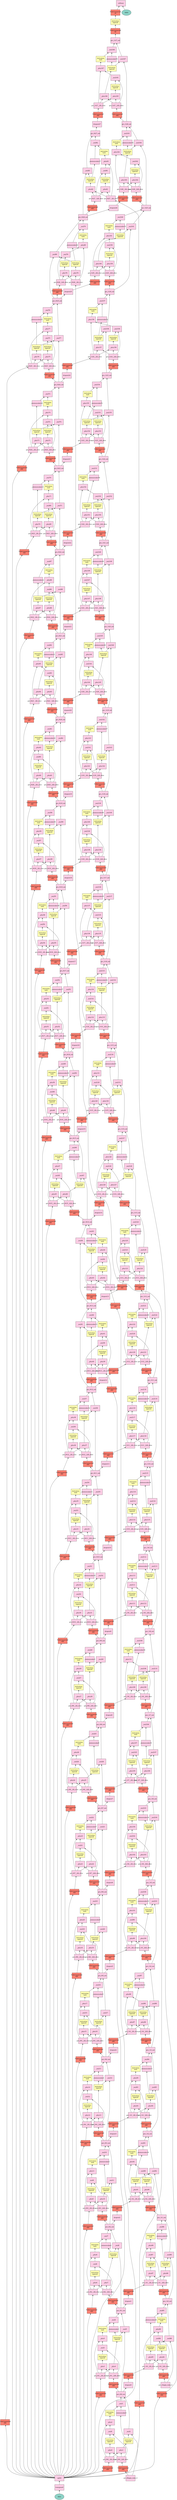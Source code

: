 digraph plot {
	data [label=data fillcolor="#8dd3c7" fixedsize=true height=0.8034 shape=oval style=filled width=1.3]
	transpose0 [label=transpose0 fillcolor="#fccde5" fixedsize=true height=0.8034 shape=box style=filled width=1.3]
	split0 [label=split0 fillcolor="#fccde5" fixedsize=true height=0.8034 shape=box style=filled width=1.3]
	gru_0t27__i2h [label="FullyConnected\n300" fillcolor="#fb8072" fixedsize=true height=0.8034 shape=box style=filled width=1.3]
	gru_0t27__i2h_slice [label=gru_0t27__i2h_slice fillcolor="#fccde5" fixedsize=true height=0.8034 shape=box style=filled width=1.3]
	gru_0t26__i2h [label="FullyConnected\n300" fillcolor="#fb8072" fixedsize=true height=0.8034 shape=box style=filled width=1.3]
	gru_0t26__i2h_slice [label=gru_0t26__i2h_slice fillcolor="#fccde5" fixedsize=true height=0.8034 shape=box style=filled width=1.3]
	gru_0t25__i2h [label="FullyConnected\n300" fillcolor="#fb8072" fixedsize=true height=0.8034 shape=box style=filled width=1.3]
	gru_0t25__i2h_slice [label=gru_0t25__i2h_slice fillcolor="#fccde5" fixedsize=true height=0.8034 shape=box style=filled width=1.3]
	gru_0t24__i2h [label="FullyConnected\n300" fillcolor="#fb8072" fixedsize=true height=0.8034 shape=box style=filled width=1.3]
	gru_0t24__i2h_slice [label=gru_0t24__i2h_slice fillcolor="#fccde5" fixedsize=true height=0.8034 shape=box style=filled width=1.3]
	gru_0t23__i2h [label="FullyConnected\n300" fillcolor="#fb8072" fixedsize=true height=0.8034 shape=box style=filled width=1.3]
	gru_0t23__i2h_slice [label=gru_0t23__i2h_slice fillcolor="#fccde5" fixedsize=true height=0.8034 shape=box style=filled width=1.3]
	gru_0t22__i2h [label="FullyConnected\n300" fillcolor="#fb8072" fixedsize=true height=0.8034 shape=box style=filled width=1.3]
	gru_0t22__i2h_slice [label=gru_0t22__i2h_slice fillcolor="#fccde5" fixedsize=true height=0.8034 shape=box style=filled width=1.3]
	gru_0t21__i2h [label="FullyConnected\n300" fillcolor="#fb8072" fixedsize=true height=0.8034 shape=box style=filled width=1.3]
	gru_0t21__i2h_slice [label=gru_0t21__i2h_slice fillcolor="#fccde5" fixedsize=true height=0.8034 shape=box style=filled width=1.3]
	gru_0t20__i2h [label="FullyConnected\n300" fillcolor="#fb8072" fixedsize=true height=0.8034 shape=box style=filled width=1.3]
	gru_0t20__i2h_slice [label=gru_0t20__i2h_slice fillcolor="#fccde5" fixedsize=true height=0.8034 shape=box style=filled width=1.3]
	gru_0t19__i2h [label="FullyConnected\n300" fillcolor="#fb8072" fixedsize=true height=0.8034 shape=box style=filled width=1.3]
	gru_0t19__i2h_slice [label=gru_0t19__i2h_slice fillcolor="#fccde5" fixedsize=true height=0.8034 shape=box style=filled width=1.3]
	gru_0t18__i2h [label="FullyConnected\n300" fillcolor="#fb8072" fixedsize=true height=0.8034 shape=box style=filled width=1.3]
	gru_0t18__i2h_slice [label=gru_0t18__i2h_slice fillcolor="#fccde5" fixedsize=true height=0.8034 shape=box style=filled width=1.3]
	gru_0t17__i2h [label="FullyConnected\n300" fillcolor="#fb8072" fixedsize=true height=0.8034 shape=box style=filled width=1.3]
	gru_0t17__i2h_slice [label=gru_0t17__i2h_slice fillcolor="#fccde5" fixedsize=true height=0.8034 shape=box style=filled width=1.3]
	gru_0t16__i2h [label="FullyConnected\n300" fillcolor="#fb8072" fixedsize=true height=0.8034 shape=box style=filled width=1.3]
	gru_0t16__i2h_slice [label=gru_0t16__i2h_slice fillcolor="#fccde5" fixedsize=true height=0.8034 shape=box style=filled width=1.3]
	gru_0t15__i2h [label="FullyConnected\n300" fillcolor="#fb8072" fixedsize=true height=0.8034 shape=box style=filled width=1.3]
	gru_0t15__i2h_slice [label=gru_0t15__i2h_slice fillcolor="#fccde5" fixedsize=true height=0.8034 shape=box style=filled width=1.3]
	gru_0t14__i2h [label="FullyConnected\n300" fillcolor="#fb8072" fixedsize=true height=0.8034 shape=box style=filled width=1.3]
	gru_0t14__i2h_slice [label=gru_0t14__i2h_slice fillcolor="#fccde5" fixedsize=true height=0.8034 shape=box style=filled width=1.3]
	gru_0t13__i2h [label="FullyConnected\n300" fillcolor="#fb8072" fixedsize=true height=0.8034 shape=box style=filled width=1.3]
	gru_0t13__i2h_slice [label=gru_0t13__i2h_slice fillcolor="#fccde5" fixedsize=true height=0.8034 shape=box style=filled width=1.3]
	gru_0t12__i2h [label="FullyConnected\n300" fillcolor="#fb8072" fixedsize=true height=0.8034 shape=box style=filled width=1.3]
	gru_0t12__i2h_slice [label=gru_0t12__i2h_slice fillcolor="#fccde5" fixedsize=true height=0.8034 shape=box style=filled width=1.3]
	gru_0t11__i2h [label="FullyConnected\n300" fillcolor="#fb8072" fixedsize=true height=0.8034 shape=box style=filled width=1.3]
	gru_0t11__i2h_slice [label=gru_0t11__i2h_slice fillcolor="#fccde5" fixedsize=true height=0.8034 shape=box style=filled width=1.3]
	gru_0t10__i2h [label="FullyConnected\n300" fillcolor="#fb8072" fixedsize=true height=0.8034 shape=box style=filled width=1.3]
	gru_0t10__i2h_slice [label=gru_0t10__i2h_slice fillcolor="#fccde5" fixedsize=true height=0.8034 shape=box style=filled width=1.3]
	gru_0t9__i2h [label="FullyConnected\n300" fillcolor="#fb8072" fixedsize=true height=0.8034 shape=box style=filled width=1.3]
	gru_0t9__i2h_slice [label=gru_0t9__i2h_slice fillcolor="#fccde5" fixedsize=true height=0.8034 shape=box style=filled width=1.3]
	gru_0t8__i2h [label="FullyConnected\n300" fillcolor="#fb8072" fixedsize=true height=0.8034 shape=box style=filled width=1.3]
	gru_0t8__i2h_slice [label=gru_0t8__i2h_slice fillcolor="#fccde5" fixedsize=true height=0.8034 shape=box style=filled width=1.3]
	gru_0t7__i2h [label="FullyConnected\n300" fillcolor="#fb8072" fixedsize=true height=0.8034 shape=box style=filled width=1.3]
	gru_0t7__i2h_slice [label=gru_0t7__i2h_slice fillcolor="#fccde5" fixedsize=true height=0.8034 shape=box style=filled width=1.3]
	gru_0t6__i2h [label="FullyConnected\n300" fillcolor="#fb8072" fixedsize=true height=0.8034 shape=box style=filled width=1.3]
	gru_0t6__i2h_slice [label=gru_0t6__i2h_slice fillcolor="#fccde5" fixedsize=true height=0.8034 shape=box style=filled width=1.3]
	gru_0t5__i2h [label="FullyConnected\n300" fillcolor="#fb8072" fixedsize=true height=0.8034 shape=box style=filled width=1.3]
	gru_0t5__i2h_slice [label=gru_0t5__i2h_slice fillcolor="#fccde5" fixedsize=true height=0.8034 shape=box style=filled width=1.3]
	gru_0t4__i2h [label="FullyConnected\n300" fillcolor="#fb8072" fixedsize=true height=0.8034 shape=box style=filled width=1.3]
	gru_0t4__i2h_slice [label=gru_0t4__i2h_slice fillcolor="#fccde5" fixedsize=true height=0.8034 shape=box style=filled width=1.3]
	gru_0t3__i2h [label="FullyConnected\n300" fillcolor="#fb8072" fixedsize=true height=0.8034 shape=box style=filled width=1.3]
	gru_0t3__i2h_slice [label=gru_0t3__i2h_slice fillcolor="#fccde5" fixedsize=true height=0.8034 shape=box style=filled width=1.3]
	gru_0t2__i2h [label="FullyConnected\n300" fillcolor="#fb8072" fixedsize=true height=0.8034 shape=box style=filled width=1.3]
	gru_0t2__i2h_slice [label=gru_0t2__i2h_slice fillcolor="#fccde5" fixedsize=true height=0.8034 shape=box style=filled width=1.3]
	gru_0t1__i2h [label="FullyConnected\n300" fillcolor="#fb8072" fixedsize=true height=0.8034 shape=box style=filled width=1.3]
	gru_0t1__i2h_slice [label=gru_0t1__i2h_slice fillcolor="#fccde5" fixedsize=true height=0.8034 shape=box style=filled width=1.3]
	gru_0t0__i2h [label="FullyConnected\n300" fillcolor="#fb8072" fixedsize=true height=0.8034 shape=box style=filled width=1.3]
	gru_0t0__i2h_slice [label=gru_0t0__i2h_slice fillcolor="#fccde5" fixedsize=true height=0.8034 shape=box style=filled width=1.3]
	gru_0begin_state_0 [label=gru_0begin_state_0 fillcolor="#fccde5" fixedsize=true height=0.8034 shape=box style=filled width=1.3]
	gru_0t0__h2h [label="FullyConnected\n300" fillcolor="#fb8072" fixedsize=true height=0.8034 shape=box style=filled width=1.3]
	gru_0t0__h2h_slice [label=gru_0t0__h2h_slice fillcolor="#fccde5" fixedsize=true height=0.8034 shape=box style=filled width=1.3]
	_plus1 [label=_plus1 fillcolor="#fccde5" fixedsize=true height=0.8034 shape=box style=filled width=1.3]
	gru_0t0__z_act [label="Activation\nsigmoid" fillcolor="#ffffb3" fixedsize=true height=0.8034 shape=box style=filled width=1.3]
	_rminusscalar0 [label=_rminusscalar0 fillcolor="#fccde5" fixedsize=true height=0.8034 shape=box style=filled width=1.3]
	_plus0 [label=_plus0 fillcolor="#fccde5" fixedsize=true height=0.8034 shape=box style=filled width=1.3]
	gru_0t0__r_act [label="Activation\nsigmoid" fillcolor="#ffffb3" fixedsize=true height=0.8034 shape=box style=filled width=1.3]
	_mul0 [label=_mul0 fillcolor="#fccde5" fixedsize=true height=0.8034 shape=box style=filled width=1.3]
	_plus2 [label=_plus2 fillcolor="#fccde5" fixedsize=true height=0.8034 shape=box style=filled width=1.3]
	gru_0t0__h_act [label="Activation\ntanh" fillcolor="#ffffb3" fixedsize=true height=0.8034 shape=box style=filled width=1.3]
	_mul1 [label=_mul1 fillcolor="#fccde5" fixedsize=true height=0.8034 shape=box style=filled width=1.3]
	_mul2 [label=_mul2 fillcolor="#fccde5" fixedsize=true height=0.8034 shape=box style=filled width=1.3]
	gru_0t0_out [label=gru_0t0_out fillcolor="#fccde5" fixedsize=true height=0.8034 shape=box style=filled width=1.3]
	gru_0t1__h2h [label="FullyConnected\n300" fillcolor="#fb8072" fixedsize=true height=0.8034 shape=box style=filled width=1.3]
	gru_0t1__h2h_slice [label=gru_0t1__h2h_slice fillcolor="#fccde5" fixedsize=true height=0.8034 shape=box style=filled width=1.3]
	_plus4 [label=_plus4 fillcolor="#fccde5" fixedsize=true height=0.8034 shape=box style=filled width=1.3]
	gru_0t1__z_act [label="Activation\nsigmoid" fillcolor="#ffffb3" fixedsize=true height=0.8034 shape=box style=filled width=1.3]
	_rminusscalar1 [label=_rminusscalar1 fillcolor="#fccde5" fixedsize=true height=0.8034 shape=box style=filled width=1.3]
	_plus3 [label=_plus3 fillcolor="#fccde5" fixedsize=true height=0.8034 shape=box style=filled width=1.3]
	gru_0t1__r_act [label="Activation\nsigmoid" fillcolor="#ffffb3" fixedsize=true height=0.8034 shape=box style=filled width=1.3]
	_mul3 [label=_mul3 fillcolor="#fccde5" fixedsize=true height=0.8034 shape=box style=filled width=1.3]
	_plus5 [label=_plus5 fillcolor="#fccde5" fixedsize=true height=0.8034 shape=box style=filled width=1.3]
	gru_0t1__h_act [label="Activation\ntanh" fillcolor="#ffffb3" fixedsize=true height=0.8034 shape=box style=filled width=1.3]
	_mul4 [label=_mul4 fillcolor="#fccde5" fixedsize=true height=0.8034 shape=box style=filled width=1.3]
	_mul5 [label=_mul5 fillcolor="#fccde5" fixedsize=true height=0.8034 shape=box style=filled width=1.3]
	gru_0t1_out [label=gru_0t1_out fillcolor="#fccde5" fixedsize=true height=0.8034 shape=box style=filled width=1.3]
	gru_0t2__h2h [label="FullyConnected\n300" fillcolor="#fb8072" fixedsize=true height=0.8034 shape=box style=filled width=1.3]
	gru_0t2__h2h_slice [label=gru_0t2__h2h_slice fillcolor="#fccde5" fixedsize=true height=0.8034 shape=box style=filled width=1.3]
	_plus7 [label=_plus7 fillcolor="#fccde5" fixedsize=true height=0.8034 shape=box style=filled width=1.3]
	gru_0t2__z_act [label="Activation\nsigmoid" fillcolor="#ffffb3" fixedsize=true height=0.8034 shape=box style=filled width=1.3]
	_rminusscalar2 [label=_rminusscalar2 fillcolor="#fccde5" fixedsize=true height=0.8034 shape=box style=filled width=1.3]
	_plus6 [label=_plus6 fillcolor="#fccde5" fixedsize=true height=0.8034 shape=box style=filled width=1.3]
	gru_0t2__r_act [label="Activation\nsigmoid" fillcolor="#ffffb3" fixedsize=true height=0.8034 shape=box style=filled width=1.3]
	_mul6 [label=_mul6 fillcolor="#fccde5" fixedsize=true height=0.8034 shape=box style=filled width=1.3]
	_plus8 [label=_plus8 fillcolor="#fccde5" fixedsize=true height=0.8034 shape=box style=filled width=1.3]
	gru_0t2__h_act [label="Activation\ntanh" fillcolor="#ffffb3" fixedsize=true height=0.8034 shape=box style=filled width=1.3]
	_mul7 [label=_mul7 fillcolor="#fccde5" fixedsize=true height=0.8034 shape=box style=filled width=1.3]
	_mul8 [label=_mul8 fillcolor="#fccde5" fixedsize=true height=0.8034 shape=box style=filled width=1.3]
	gru_0t2_out [label=gru_0t2_out fillcolor="#fccde5" fixedsize=true height=0.8034 shape=box style=filled width=1.3]
	gru_0t3__h2h [label="FullyConnected\n300" fillcolor="#fb8072" fixedsize=true height=0.8034 shape=box style=filled width=1.3]
	gru_0t3__h2h_slice [label=gru_0t3__h2h_slice fillcolor="#fccde5" fixedsize=true height=0.8034 shape=box style=filled width=1.3]
	_plus10 [label=_plus10 fillcolor="#fccde5" fixedsize=true height=0.8034 shape=box style=filled width=1.3]
	gru_0t3__z_act [label="Activation\nsigmoid" fillcolor="#ffffb3" fixedsize=true height=0.8034 shape=box style=filled width=1.3]
	_rminusscalar3 [label=_rminusscalar3 fillcolor="#fccde5" fixedsize=true height=0.8034 shape=box style=filled width=1.3]
	_plus9 [label=_plus9 fillcolor="#fccde5" fixedsize=true height=0.8034 shape=box style=filled width=1.3]
	gru_0t3__r_act [label="Activation\nsigmoid" fillcolor="#ffffb3" fixedsize=true height=0.8034 shape=box style=filled width=1.3]
	_mul9 [label=_mul9 fillcolor="#fccde5" fixedsize=true height=0.8034 shape=box style=filled width=1.3]
	_plus11 [label=_plus11 fillcolor="#fccde5" fixedsize=true height=0.8034 shape=box style=filled width=1.3]
	gru_0t3__h_act [label="Activation\ntanh" fillcolor="#ffffb3" fixedsize=true height=0.8034 shape=box style=filled width=1.3]
	_mul10 [label=_mul10 fillcolor="#fccde5" fixedsize=true height=0.8034 shape=box style=filled width=1.3]
	_mul11 [label=_mul11 fillcolor="#fccde5" fixedsize=true height=0.8034 shape=box style=filled width=1.3]
	gru_0t3_out [label=gru_0t3_out fillcolor="#fccde5" fixedsize=true height=0.8034 shape=box style=filled width=1.3]
	gru_0t4__h2h [label="FullyConnected\n300" fillcolor="#fb8072" fixedsize=true height=0.8034 shape=box style=filled width=1.3]
	gru_0t4__h2h_slice [label=gru_0t4__h2h_slice fillcolor="#fccde5" fixedsize=true height=0.8034 shape=box style=filled width=1.3]
	_plus13 [label=_plus13 fillcolor="#fccde5" fixedsize=true height=0.8034 shape=box style=filled width=1.3]
	gru_0t4__z_act [label="Activation\nsigmoid" fillcolor="#ffffb3" fixedsize=true height=0.8034 shape=box style=filled width=1.3]
	_rminusscalar4 [label=_rminusscalar4 fillcolor="#fccde5" fixedsize=true height=0.8034 shape=box style=filled width=1.3]
	_plus12 [label=_plus12 fillcolor="#fccde5" fixedsize=true height=0.8034 shape=box style=filled width=1.3]
	gru_0t4__r_act [label="Activation\nsigmoid" fillcolor="#ffffb3" fixedsize=true height=0.8034 shape=box style=filled width=1.3]
	_mul12 [label=_mul12 fillcolor="#fccde5" fixedsize=true height=0.8034 shape=box style=filled width=1.3]
	_plus14 [label=_plus14 fillcolor="#fccde5" fixedsize=true height=0.8034 shape=box style=filled width=1.3]
	gru_0t4__h_act [label="Activation\ntanh" fillcolor="#ffffb3" fixedsize=true height=0.8034 shape=box style=filled width=1.3]
	_mul13 [label=_mul13 fillcolor="#fccde5" fixedsize=true height=0.8034 shape=box style=filled width=1.3]
	_mul14 [label=_mul14 fillcolor="#fccde5" fixedsize=true height=0.8034 shape=box style=filled width=1.3]
	gru_0t4_out [label=gru_0t4_out fillcolor="#fccde5" fixedsize=true height=0.8034 shape=box style=filled width=1.3]
	gru_0t5__h2h [label="FullyConnected\n300" fillcolor="#fb8072" fixedsize=true height=0.8034 shape=box style=filled width=1.3]
	gru_0t5__h2h_slice [label=gru_0t5__h2h_slice fillcolor="#fccde5" fixedsize=true height=0.8034 shape=box style=filled width=1.3]
	_plus16 [label=_plus16 fillcolor="#fccde5" fixedsize=true height=0.8034 shape=box style=filled width=1.3]
	gru_0t5__z_act [label="Activation\nsigmoid" fillcolor="#ffffb3" fixedsize=true height=0.8034 shape=box style=filled width=1.3]
	_rminusscalar5 [label=_rminusscalar5 fillcolor="#fccde5" fixedsize=true height=0.8034 shape=box style=filled width=1.3]
	_plus15 [label=_plus15 fillcolor="#fccde5" fixedsize=true height=0.8034 shape=box style=filled width=1.3]
	gru_0t5__r_act [label="Activation\nsigmoid" fillcolor="#ffffb3" fixedsize=true height=0.8034 shape=box style=filled width=1.3]
	_mul15 [label=_mul15 fillcolor="#fccde5" fixedsize=true height=0.8034 shape=box style=filled width=1.3]
	_plus17 [label=_plus17 fillcolor="#fccde5" fixedsize=true height=0.8034 shape=box style=filled width=1.3]
	gru_0t5__h_act [label="Activation\ntanh" fillcolor="#ffffb3" fixedsize=true height=0.8034 shape=box style=filled width=1.3]
	_mul16 [label=_mul16 fillcolor="#fccde5" fixedsize=true height=0.8034 shape=box style=filled width=1.3]
	_mul17 [label=_mul17 fillcolor="#fccde5" fixedsize=true height=0.8034 shape=box style=filled width=1.3]
	gru_0t5_out [label=gru_0t5_out fillcolor="#fccde5" fixedsize=true height=0.8034 shape=box style=filled width=1.3]
	gru_0t6__h2h [label="FullyConnected\n300" fillcolor="#fb8072" fixedsize=true height=0.8034 shape=box style=filled width=1.3]
	gru_0t6__h2h_slice [label=gru_0t6__h2h_slice fillcolor="#fccde5" fixedsize=true height=0.8034 shape=box style=filled width=1.3]
	_plus19 [label=_plus19 fillcolor="#fccde5" fixedsize=true height=0.8034 shape=box style=filled width=1.3]
	gru_0t6__z_act [label="Activation\nsigmoid" fillcolor="#ffffb3" fixedsize=true height=0.8034 shape=box style=filled width=1.3]
	_rminusscalar6 [label=_rminusscalar6 fillcolor="#fccde5" fixedsize=true height=0.8034 shape=box style=filled width=1.3]
	_plus18 [label=_plus18 fillcolor="#fccde5" fixedsize=true height=0.8034 shape=box style=filled width=1.3]
	gru_0t6__r_act [label="Activation\nsigmoid" fillcolor="#ffffb3" fixedsize=true height=0.8034 shape=box style=filled width=1.3]
	_mul18 [label=_mul18 fillcolor="#fccde5" fixedsize=true height=0.8034 shape=box style=filled width=1.3]
	_plus20 [label=_plus20 fillcolor="#fccde5" fixedsize=true height=0.8034 shape=box style=filled width=1.3]
	gru_0t6__h_act [label="Activation\ntanh" fillcolor="#ffffb3" fixedsize=true height=0.8034 shape=box style=filled width=1.3]
	_mul19 [label=_mul19 fillcolor="#fccde5" fixedsize=true height=0.8034 shape=box style=filled width=1.3]
	_mul20 [label=_mul20 fillcolor="#fccde5" fixedsize=true height=0.8034 shape=box style=filled width=1.3]
	gru_0t6_out [label=gru_0t6_out fillcolor="#fccde5" fixedsize=true height=0.8034 shape=box style=filled width=1.3]
	gru_0t7__h2h [label="FullyConnected\n300" fillcolor="#fb8072" fixedsize=true height=0.8034 shape=box style=filled width=1.3]
	gru_0t7__h2h_slice [label=gru_0t7__h2h_slice fillcolor="#fccde5" fixedsize=true height=0.8034 shape=box style=filled width=1.3]
	_plus22 [label=_plus22 fillcolor="#fccde5" fixedsize=true height=0.8034 shape=box style=filled width=1.3]
	gru_0t7__z_act [label="Activation\nsigmoid" fillcolor="#ffffb3" fixedsize=true height=0.8034 shape=box style=filled width=1.3]
	_rminusscalar7 [label=_rminusscalar7 fillcolor="#fccde5" fixedsize=true height=0.8034 shape=box style=filled width=1.3]
	_plus21 [label=_plus21 fillcolor="#fccde5" fixedsize=true height=0.8034 shape=box style=filled width=1.3]
	gru_0t7__r_act [label="Activation\nsigmoid" fillcolor="#ffffb3" fixedsize=true height=0.8034 shape=box style=filled width=1.3]
	_mul21 [label=_mul21 fillcolor="#fccde5" fixedsize=true height=0.8034 shape=box style=filled width=1.3]
	_plus23 [label=_plus23 fillcolor="#fccde5" fixedsize=true height=0.8034 shape=box style=filled width=1.3]
	gru_0t7__h_act [label="Activation\ntanh" fillcolor="#ffffb3" fixedsize=true height=0.8034 shape=box style=filled width=1.3]
	_mul22 [label=_mul22 fillcolor="#fccde5" fixedsize=true height=0.8034 shape=box style=filled width=1.3]
	_mul23 [label=_mul23 fillcolor="#fccde5" fixedsize=true height=0.8034 shape=box style=filled width=1.3]
	gru_0t7_out [label=gru_0t7_out fillcolor="#fccde5" fixedsize=true height=0.8034 shape=box style=filled width=1.3]
	gru_0t8__h2h [label="FullyConnected\n300" fillcolor="#fb8072" fixedsize=true height=0.8034 shape=box style=filled width=1.3]
	gru_0t8__h2h_slice [label=gru_0t8__h2h_slice fillcolor="#fccde5" fixedsize=true height=0.8034 shape=box style=filled width=1.3]
	_plus25 [label=_plus25 fillcolor="#fccde5" fixedsize=true height=0.8034 shape=box style=filled width=1.3]
	gru_0t8__z_act [label="Activation\nsigmoid" fillcolor="#ffffb3" fixedsize=true height=0.8034 shape=box style=filled width=1.3]
	_rminusscalar8 [label=_rminusscalar8 fillcolor="#fccde5" fixedsize=true height=0.8034 shape=box style=filled width=1.3]
	_plus24 [label=_plus24 fillcolor="#fccde5" fixedsize=true height=0.8034 shape=box style=filled width=1.3]
	gru_0t8__r_act [label="Activation\nsigmoid" fillcolor="#ffffb3" fixedsize=true height=0.8034 shape=box style=filled width=1.3]
	_mul24 [label=_mul24 fillcolor="#fccde5" fixedsize=true height=0.8034 shape=box style=filled width=1.3]
	_plus26 [label=_plus26 fillcolor="#fccde5" fixedsize=true height=0.8034 shape=box style=filled width=1.3]
	gru_0t8__h_act [label="Activation\ntanh" fillcolor="#ffffb3" fixedsize=true height=0.8034 shape=box style=filled width=1.3]
	_mul25 [label=_mul25 fillcolor="#fccde5" fixedsize=true height=0.8034 shape=box style=filled width=1.3]
	_mul26 [label=_mul26 fillcolor="#fccde5" fixedsize=true height=0.8034 shape=box style=filled width=1.3]
	gru_0t8_out [label=gru_0t8_out fillcolor="#fccde5" fixedsize=true height=0.8034 shape=box style=filled width=1.3]
	gru_0t9__h2h [label="FullyConnected\n300" fillcolor="#fb8072" fixedsize=true height=0.8034 shape=box style=filled width=1.3]
	gru_0t9__h2h_slice [label=gru_0t9__h2h_slice fillcolor="#fccde5" fixedsize=true height=0.8034 shape=box style=filled width=1.3]
	_plus28 [label=_plus28 fillcolor="#fccde5" fixedsize=true height=0.8034 shape=box style=filled width=1.3]
	gru_0t9__z_act [label="Activation\nsigmoid" fillcolor="#ffffb3" fixedsize=true height=0.8034 shape=box style=filled width=1.3]
	_rminusscalar9 [label=_rminusscalar9 fillcolor="#fccde5" fixedsize=true height=0.8034 shape=box style=filled width=1.3]
	_plus27 [label=_plus27 fillcolor="#fccde5" fixedsize=true height=0.8034 shape=box style=filled width=1.3]
	gru_0t9__r_act [label="Activation\nsigmoid" fillcolor="#ffffb3" fixedsize=true height=0.8034 shape=box style=filled width=1.3]
	_mul27 [label=_mul27 fillcolor="#fccde5" fixedsize=true height=0.8034 shape=box style=filled width=1.3]
	_plus29 [label=_plus29 fillcolor="#fccde5" fixedsize=true height=0.8034 shape=box style=filled width=1.3]
	gru_0t9__h_act [label="Activation\ntanh" fillcolor="#ffffb3" fixedsize=true height=0.8034 shape=box style=filled width=1.3]
	_mul28 [label=_mul28 fillcolor="#fccde5" fixedsize=true height=0.8034 shape=box style=filled width=1.3]
	_mul29 [label=_mul29 fillcolor="#fccde5" fixedsize=true height=0.8034 shape=box style=filled width=1.3]
	gru_0t9_out [label=gru_0t9_out fillcolor="#fccde5" fixedsize=true height=0.8034 shape=box style=filled width=1.3]
	gru_0t10__h2h [label="FullyConnected\n300" fillcolor="#fb8072" fixedsize=true height=0.8034 shape=box style=filled width=1.3]
	gru_0t10__h2h_slice [label=gru_0t10__h2h_slice fillcolor="#fccde5" fixedsize=true height=0.8034 shape=box style=filled width=1.3]
	_plus31 [label=_plus31 fillcolor="#fccde5" fixedsize=true height=0.8034 shape=box style=filled width=1.3]
	gru_0t10__z_act [label="Activation\nsigmoid" fillcolor="#ffffb3" fixedsize=true height=0.8034 shape=box style=filled width=1.3]
	_rminusscalar10 [label=_rminusscalar10 fillcolor="#fccde5" fixedsize=true height=0.8034 shape=box style=filled width=1.3]
	_plus30 [label=_plus30 fillcolor="#fccde5" fixedsize=true height=0.8034 shape=box style=filled width=1.3]
	gru_0t10__r_act [label="Activation\nsigmoid" fillcolor="#ffffb3" fixedsize=true height=0.8034 shape=box style=filled width=1.3]
	_mul30 [label=_mul30 fillcolor="#fccde5" fixedsize=true height=0.8034 shape=box style=filled width=1.3]
	_plus32 [label=_plus32 fillcolor="#fccde5" fixedsize=true height=0.8034 shape=box style=filled width=1.3]
	gru_0t10__h_act [label="Activation\ntanh" fillcolor="#ffffb3" fixedsize=true height=0.8034 shape=box style=filled width=1.3]
	_mul31 [label=_mul31 fillcolor="#fccde5" fixedsize=true height=0.8034 shape=box style=filled width=1.3]
	_mul32 [label=_mul32 fillcolor="#fccde5" fixedsize=true height=0.8034 shape=box style=filled width=1.3]
	gru_0t10_out [label=gru_0t10_out fillcolor="#fccde5" fixedsize=true height=0.8034 shape=box style=filled width=1.3]
	gru_0t11__h2h [label="FullyConnected\n300" fillcolor="#fb8072" fixedsize=true height=0.8034 shape=box style=filled width=1.3]
	gru_0t11__h2h_slice [label=gru_0t11__h2h_slice fillcolor="#fccde5" fixedsize=true height=0.8034 shape=box style=filled width=1.3]
	_plus34 [label=_plus34 fillcolor="#fccde5" fixedsize=true height=0.8034 shape=box style=filled width=1.3]
	gru_0t11__z_act [label="Activation\nsigmoid" fillcolor="#ffffb3" fixedsize=true height=0.8034 shape=box style=filled width=1.3]
	_rminusscalar11 [label=_rminusscalar11 fillcolor="#fccde5" fixedsize=true height=0.8034 shape=box style=filled width=1.3]
	_plus33 [label=_plus33 fillcolor="#fccde5" fixedsize=true height=0.8034 shape=box style=filled width=1.3]
	gru_0t11__r_act [label="Activation\nsigmoid" fillcolor="#ffffb3" fixedsize=true height=0.8034 shape=box style=filled width=1.3]
	_mul33 [label=_mul33 fillcolor="#fccde5" fixedsize=true height=0.8034 shape=box style=filled width=1.3]
	_plus35 [label=_plus35 fillcolor="#fccde5" fixedsize=true height=0.8034 shape=box style=filled width=1.3]
	gru_0t11__h_act [label="Activation\ntanh" fillcolor="#ffffb3" fixedsize=true height=0.8034 shape=box style=filled width=1.3]
	_mul34 [label=_mul34 fillcolor="#fccde5" fixedsize=true height=0.8034 shape=box style=filled width=1.3]
	_mul35 [label=_mul35 fillcolor="#fccde5" fixedsize=true height=0.8034 shape=box style=filled width=1.3]
	gru_0t11_out [label=gru_0t11_out fillcolor="#fccde5" fixedsize=true height=0.8034 shape=box style=filled width=1.3]
	gru_0t12__h2h [label="FullyConnected\n300" fillcolor="#fb8072" fixedsize=true height=0.8034 shape=box style=filled width=1.3]
	gru_0t12__h2h_slice [label=gru_0t12__h2h_slice fillcolor="#fccde5" fixedsize=true height=0.8034 shape=box style=filled width=1.3]
	_plus37 [label=_plus37 fillcolor="#fccde5" fixedsize=true height=0.8034 shape=box style=filled width=1.3]
	gru_0t12__z_act [label="Activation\nsigmoid" fillcolor="#ffffb3" fixedsize=true height=0.8034 shape=box style=filled width=1.3]
	_rminusscalar12 [label=_rminusscalar12 fillcolor="#fccde5" fixedsize=true height=0.8034 shape=box style=filled width=1.3]
	_plus36 [label=_plus36 fillcolor="#fccde5" fixedsize=true height=0.8034 shape=box style=filled width=1.3]
	gru_0t12__r_act [label="Activation\nsigmoid" fillcolor="#ffffb3" fixedsize=true height=0.8034 shape=box style=filled width=1.3]
	_mul36 [label=_mul36 fillcolor="#fccde5" fixedsize=true height=0.8034 shape=box style=filled width=1.3]
	_plus38 [label=_plus38 fillcolor="#fccde5" fixedsize=true height=0.8034 shape=box style=filled width=1.3]
	gru_0t12__h_act [label="Activation\ntanh" fillcolor="#ffffb3" fixedsize=true height=0.8034 shape=box style=filled width=1.3]
	_mul37 [label=_mul37 fillcolor="#fccde5" fixedsize=true height=0.8034 shape=box style=filled width=1.3]
	_mul38 [label=_mul38 fillcolor="#fccde5" fixedsize=true height=0.8034 shape=box style=filled width=1.3]
	gru_0t12_out [label=gru_0t12_out fillcolor="#fccde5" fixedsize=true height=0.8034 shape=box style=filled width=1.3]
	gru_0t13__h2h [label="FullyConnected\n300" fillcolor="#fb8072" fixedsize=true height=0.8034 shape=box style=filled width=1.3]
	gru_0t13__h2h_slice [label=gru_0t13__h2h_slice fillcolor="#fccde5" fixedsize=true height=0.8034 shape=box style=filled width=1.3]
	_plus40 [label=_plus40 fillcolor="#fccde5" fixedsize=true height=0.8034 shape=box style=filled width=1.3]
	gru_0t13__z_act [label="Activation\nsigmoid" fillcolor="#ffffb3" fixedsize=true height=0.8034 shape=box style=filled width=1.3]
	_rminusscalar13 [label=_rminusscalar13 fillcolor="#fccde5" fixedsize=true height=0.8034 shape=box style=filled width=1.3]
	_plus39 [label=_plus39 fillcolor="#fccde5" fixedsize=true height=0.8034 shape=box style=filled width=1.3]
	gru_0t13__r_act [label="Activation\nsigmoid" fillcolor="#ffffb3" fixedsize=true height=0.8034 shape=box style=filled width=1.3]
	_mul39 [label=_mul39 fillcolor="#fccde5" fixedsize=true height=0.8034 shape=box style=filled width=1.3]
	_plus41 [label=_plus41 fillcolor="#fccde5" fixedsize=true height=0.8034 shape=box style=filled width=1.3]
	gru_0t13__h_act [label="Activation\ntanh" fillcolor="#ffffb3" fixedsize=true height=0.8034 shape=box style=filled width=1.3]
	_mul40 [label=_mul40 fillcolor="#fccde5" fixedsize=true height=0.8034 shape=box style=filled width=1.3]
	_mul41 [label=_mul41 fillcolor="#fccde5" fixedsize=true height=0.8034 shape=box style=filled width=1.3]
	gru_0t13_out [label=gru_0t13_out fillcolor="#fccde5" fixedsize=true height=0.8034 shape=box style=filled width=1.3]
	gru_0t14__h2h [label="FullyConnected\n300" fillcolor="#fb8072" fixedsize=true height=0.8034 shape=box style=filled width=1.3]
	gru_0t14__h2h_slice [label=gru_0t14__h2h_slice fillcolor="#fccde5" fixedsize=true height=0.8034 shape=box style=filled width=1.3]
	_plus43 [label=_plus43 fillcolor="#fccde5" fixedsize=true height=0.8034 shape=box style=filled width=1.3]
	gru_0t14__z_act [label="Activation\nsigmoid" fillcolor="#ffffb3" fixedsize=true height=0.8034 shape=box style=filled width=1.3]
	_rminusscalar14 [label=_rminusscalar14 fillcolor="#fccde5" fixedsize=true height=0.8034 shape=box style=filled width=1.3]
	_plus42 [label=_plus42 fillcolor="#fccde5" fixedsize=true height=0.8034 shape=box style=filled width=1.3]
	gru_0t14__r_act [label="Activation\nsigmoid" fillcolor="#ffffb3" fixedsize=true height=0.8034 shape=box style=filled width=1.3]
	_mul42 [label=_mul42 fillcolor="#fccde5" fixedsize=true height=0.8034 shape=box style=filled width=1.3]
	_plus44 [label=_plus44 fillcolor="#fccde5" fixedsize=true height=0.8034 shape=box style=filled width=1.3]
	gru_0t14__h_act [label="Activation\ntanh" fillcolor="#ffffb3" fixedsize=true height=0.8034 shape=box style=filled width=1.3]
	_mul43 [label=_mul43 fillcolor="#fccde5" fixedsize=true height=0.8034 shape=box style=filled width=1.3]
	_mul44 [label=_mul44 fillcolor="#fccde5" fixedsize=true height=0.8034 shape=box style=filled width=1.3]
	gru_0t14_out [label=gru_0t14_out fillcolor="#fccde5" fixedsize=true height=0.8034 shape=box style=filled width=1.3]
	gru_0t15__h2h [label="FullyConnected\n300" fillcolor="#fb8072" fixedsize=true height=0.8034 shape=box style=filled width=1.3]
	gru_0t15__h2h_slice [label=gru_0t15__h2h_slice fillcolor="#fccde5" fixedsize=true height=0.8034 shape=box style=filled width=1.3]
	_plus46 [label=_plus46 fillcolor="#fccde5" fixedsize=true height=0.8034 shape=box style=filled width=1.3]
	gru_0t15__z_act [label="Activation\nsigmoid" fillcolor="#ffffb3" fixedsize=true height=0.8034 shape=box style=filled width=1.3]
	_rminusscalar15 [label=_rminusscalar15 fillcolor="#fccde5" fixedsize=true height=0.8034 shape=box style=filled width=1.3]
	_plus45 [label=_plus45 fillcolor="#fccde5" fixedsize=true height=0.8034 shape=box style=filled width=1.3]
	gru_0t15__r_act [label="Activation\nsigmoid" fillcolor="#ffffb3" fixedsize=true height=0.8034 shape=box style=filled width=1.3]
	_mul45 [label=_mul45 fillcolor="#fccde5" fixedsize=true height=0.8034 shape=box style=filled width=1.3]
	_plus47 [label=_plus47 fillcolor="#fccde5" fixedsize=true height=0.8034 shape=box style=filled width=1.3]
	gru_0t15__h_act [label="Activation\ntanh" fillcolor="#ffffb3" fixedsize=true height=0.8034 shape=box style=filled width=1.3]
	_mul46 [label=_mul46 fillcolor="#fccde5" fixedsize=true height=0.8034 shape=box style=filled width=1.3]
	_mul47 [label=_mul47 fillcolor="#fccde5" fixedsize=true height=0.8034 shape=box style=filled width=1.3]
	gru_0t15_out [label=gru_0t15_out fillcolor="#fccde5" fixedsize=true height=0.8034 shape=box style=filled width=1.3]
	gru_0t16__h2h [label="FullyConnected\n300" fillcolor="#fb8072" fixedsize=true height=0.8034 shape=box style=filled width=1.3]
	gru_0t16__h2h_slice [label=gru_0t16__h2h_slice fillcolor="#fccde5" fixedsize=true height=0.8034 shape=box style=filled width=1.3]
	_plus49 [label=_plus49 fillcolor="#fccde5" fixedsize=true height=0.8034 shape=box style=filled width=1.3]
	gru_0t16__z_act [label="Activation\nsigmoid" fillcolor="#ffffb3" fixedsize=true height=0.8034 shape=box style=filled width=1.3]
	_rminusscalar16 [label=_rminusscalar16 fillcolor="#fccde5" fixedsize=true height=0.8034 shape=box style=filled width=1.3]
	_plus48 [label=_plus48 fillcolor="#fccde5" fixedsize=true height=0.8034 shape=box style=filled width=1.3]
	gru_0t16__r_act [label="Activation\nsigmoid" fillcolor="#ffffb3" fixedsize=true height=0.8034 shape=box style=filled width=1.3]
	_mul48 [label=_mul48 fillcolor="#fccde5" fixedsize=true height=0.8034 shape=box style=filled width=1.3]
	_plus50 [label=_plus50 fillcolor="#fccde5" fixedsize=true height=0.8034 shape=box style=filled width=1.3]
	gru_0t16__h_act [label="Activation\ntanh" fillcolor="#ffffb3" fixedsize=true height=0.8034 shape=box style=filled width=1.3]
	_mul49 [label=_mul49 fillcolor="#fccde5" fixedsize=true height=0.8034 shape=box style=filled width=1.3]
	_mul50 [label=_mul50 fillcolor="#fccde5" fixedsize=true height=0.8034 shape=box style=filled width=1.3]
	gru_0t16_out [label=gru_0t16_out fillcolor="#fccde5" fixedsize=true height=0.8034 shape=box style=filled width=1.3]
	gru_0t17__h2h [label="FullyConnected\n300" fillcolor="#fb8072" fixedsize=true height=0.8034 shape=box style=filled width=1.3]
	gru_0t17__h2h_slice [label=gru_0t17__h2h_slice fillcolor="#fccde5" fixedsize=true height=0.8034 shape=box style=filled width=1.3]
	_plus52 [label=_plus52 fillcolor="#fccde5" fixedsize=true height=0.8034 shape=box style=filled width=1.3]
	gru_0t17__z_act [label="Activation\nsigmoid" fillcolor="#ffffb3" fixedsize=true height=0.8034 shape=box style=filled width=1.3]
	_rminusscalar17 [label=_rminusscalar17 fillcolor="#fccde5" fixedsize=true height=0.8034 shape=box style=filled width=1.3]
	_plus51 [label=_plus51 fillcolor="#fccde5" fixedsize=true height=0.8034 shape=box style=filled width=1.3]
	gru_0t17__r_act [label="Activation\nsigmoid" fillcolor="#ffffb3" fixedsize=true height=0.8034 shape=box style=filled width=1.3]
	_mul51 [label=_mul51 fillcolor="#fccde5" fixedsize=true height=0.8034 shape=box style=filled width=1.3]
	_plus53 [label=_plus53 fillcolor="#fccde5" fixedsize=true height=0.8034 shape=box style=filled width=1.3]
	gru_0t17__h_act [label="Activation\ntanh" fillcolor="#ffffb3" fixedsize=true height=0.8034 shape=box style=filled width=1.3]
	_mul52 [label=_mul52 fillcolor="#fccde5" fixedsize=true height=0.8034 shape=box style=filled width=1.3]
	_mul53 [label=_mul53 fillcolor="#fccde5" fixedsize=true height=0.8034 shape=box style=filled width=1.3]
	gru_0t17_out [label=gru_0t17_out fillcolor="#fccde5" fixedsize=true height=0.8034 shape=box style=filled width=1.3]
	gru_0t18__h2h [label="FullyConnected\n300" fillcolor="#fb8072" fixedsize=true height=0.8034 shape=box style=filled width=1.3]
	gru_0t18__h2h_slice [label=gru_0t18__h2h_slice fillcolor="#fccde5" fixedsize=true height=0.8034 shape=box style=filled width=1.3]
	_plus55 [label=_plus55 fillcolor="#fccde5" fixedsize=true height=0.8034 shape=box style=filled width=1.3]
	gru_0t18__z_act [label="Activation\nsigmoid" fillcolor="#ffffb3" fixedsize=true height=0.8034 shape=box style=filled width=1.3]
	_rminusscalar18 [label=_rminusscalar18 fillcolor="#fccde5" fixedsize=true height=0.8034 shape=box style=filled width=1.3]
	_plus54 [label=_plus54 fillcolor="#fccde5" fixedsize=true height=0.8034 shape=box style=filled width=1.3]
	gru_0t18__r_act [label="Activation\nsigmoid" fillcolor="#ffffb3" fixedsize=true height=0.8034 shape=box style=filled width=1.3]
	_mul54 [label=_mul54 fillcolor="#fccde5" fixedsize=true height=0.8034 shape=box style=filled width=1.3]
	_plus56 [label=_plus56 fillcolor="#fccde5" fixedsize=true height=0.8034 shape=box style=filled width=1.3]
	gru_0t18__h_act [label="Activation\ntanh" fillcolor="#ffffb3" fixedsize=true height=0.8034 shape=box style=filled width=1.3]
	_mul55 [label=_mul55 fillcolor="#fccde5" fixedsize=true height=0.8034 shape=box style=filled width=1.3]
	_mul56 [label=_mul56 fillcolor="#fccde5" fixedsize=true height=0.8034 shape=box style=filled width=1.3]
	gru_0t18_out [label=gru_0t18_out fillcolor="#fccde5" fixedsize=true height=0.8034 shape=box style=filled width=1.3]
	gru_0t19__h2h [label="FullyConnected\n300" fillcolor="#fb8072" fixedsize=true height=0.8034 shape=box style=filled width=1.3]
	gru_0t19__h2h_slice [label=gru_0t19__h2h_slice fillcolor="#fccde5" fixedsize=true height=0.8034 shape=box style=filled width=1.3]
	_plus58 [label=_plus58 fillcolor="#fccde5" fixedsize=true height=0.8034 shape=box style=filled width=1.3]
	gru_0t19__z_act [label="Activation\nsigmoid" fillcolor="#ffffb3" fixedsize=true height=0.8034 shape=box style=filled width=1.3]
	_rminusscalar19 [label=_rminusscalar19 fillcolor="#fccde5" fixedsize=true height=0.8034 shape=box style=filled width=1.3]
	_plus57 [label=_plus57 fillcolor="#fccde5" fixedsize=true height=0.8034 shape=box style=filled width=1.3]
	gru_0t19__r_act [label="Activation\nsigmoid" fillcolor="#ffffb3" fixedsize=true height=0.8034 shape=box style=filled width=1.3]
	_mul57 [label=_mul57 fillcolor="#fccde5" fixedsize=true height=0.8034 shape=box style=filled width=1.3]
	_plus59 [label=_plus59 fillcolor="#fccde5" fixedsize=true height=0.8034 shape=box style=filled width=1.3]
	gru_0t19__h_act [label="Activation\ntanh" fillcolor="#ffffb3" fixedsize=true height=0.8034 shape=box style=filled width=1.3]
	_mul58 [label=_mul58 fillcolor="#fccde5" fixedsize=true height=0.8034 shape=box style=filled width=1.3]
	_mul59 [label=_mul59 fillcolor="#fccde5" fixedsize=true height=0.8034 shape=box style=filled width=1.3]
	gru_0t19_out [label=gru_0t19_out fillcolor="#fccde5" fixedsize=true height=0.8034 shape=box style=filled width=1.3]
	gru_0t20__h2h [label="FullyConnected\n300" fillcolor="#fb8072" fixedsize=true height=0.8034 shape=box style=filled width=1.3]
	gru_0t20__h2h_slice [label=gru_0t20__h2h_slice fillcolor="#fccde5" fixedsize=true height=0.8034 shape=box style=filled width=1.3]
	_plus61 [label=_plus61 fillcolor="#fccde5" fixedsize=true height=0.8034 shape=box style=filled width=1.3]
	gru_0t20__z_act [label="Activation\nsigmoid" fillcolor="#ffffb3" fixedsize=true height=0.8034 shape=box style=filled width=1.3]
	_rminusscalar20 [label=_rminusscalar20 fillcolor="#fccde5" fixedsize=true height=0.8034 shape=box style=filled width=1.3]
	_plus60 [label=_plus60 fillcolor="#fccde5" fixedsize=true height=0.8034 shape=box style=filled width=1.3]
	gru_0t20__r_act [label="Activation\nsigmoid" fillcolor="#ffffb3" fixedsize=true height=0.8034 shape=box style=filled width=1.3]
	_mul60 [label=_mul60 fillcolor="#fccde5" fixedsize=true height=0.8034 shape=box style=filled width=1.3]
	_plus62 [label=_plus62 fillcolor="#fccde5" fixedsize=true height=0.8034 shape=box style=filled width=1.3]
	gru_0t20__h_act [label="Activation\ntanh" fillcolor="#ffffb3" fixedsize=true height=0.8034 shape=box style=filled width=1.3]
	_mul61 [label=_mul61 fillcolor="#fccde5" fixedsize=true height=0.8034 shape=box style=filled width=1.3]
	_mul62 [label=_mul62 fillcolor="#fccde5" fixedsize=true height=0.8034 shape=box style=filled width=1.3]
	gru_0t20_out [label=gru_0t20_out fillcolor="#fccde5" fixedsize=true height=0.8034 shape=box style=filled width=1.3]
	gru_0t21__h2h [label="FullyConnected\n300" fillcolor="#fb8072" fixedsize=true height=0.8034 shape=box style=filled width=1.3]
	gru_0t21__h2h_slice [label=gru_0t21__h2h_slice fillcolor="#fccde5" fixedsize=true height=0.8034 shape=box style=filled width=1.3]
	_plus64 [label=_plus64 fillcolor="#fccde5" fixedsize=true height=0.8034 shape=box style=filled width=1.3]
	gru_0t21__z_act [label="Activation\nsigmoid" fillcolor="#ffffb3" fixedsize=true height=0.8034 shape=box style=filled width=1.3]
	_rminusscalar21 [label=_rminusscalar21 fillcolor="#fccde5" fixedsize=true height=0.8034 shape=box style=filled width=1.3]
	_plus63 [label=_plus63 fillcolor="#fccde5" fixedsize=true height=0.8034 shape=box style=filled width=1.3]
	gru_0t21__r_act [label="Activation\nsigmoid" fillcolor="#ffffb3" fixedsize=true height=0.8034 shape=box style=filled width=1.3]
	_mul63 [label=_mul63 fillcolor="#fccde5" fixedsize=true height=0.8034 shape=box style=filled width=1.3]
	_plus65 [label=_plus65 fillcolor="#fccde5" fixedsize=true height=0.8034 shape=box style=filled width=1.3]
	gru_0t21__h_act [label="Activation\ntanh" fillcolor="#ffffb3" fixedsize=true height=0.8034 shape=box style=filled width=1.3]
	_mul64 [label=_mul64 fillcolor="#fccde5" fixedsize=true height=0.8034 shape=box style=filled width=1.3]
	_mul65 [label=_mul65 fillcolor="#fccde5" fixedsize=true height=0.8034 shape=box style=filled width=1.3]
	gru_0t21_out [label=gru_0t21_out fillcolor="#fccde5" fixedsize=true height=0.8034 shape=box style=filled width=1.3]
	gru_0t22__h2h [label="FullyConnected\n300" fillcolor="#fb8072" fixedsize=true height=0.8034 shape=box style=filled width=1.3]
	gru_0t22__h2h_slice [label=gru_0t22__h2h_slice fillcolor="#fccde5" fixedsize=true height=0.8034 shape=box style=filled width=1.3]
	_plus67 [label=_plus67 fillcolor="#fccde5" fixedsize=true height=0.8034 shape=box style=filled width=1.3]
	gru_0t22__z_act [label="Activation\nsigmoid" fillcolor="#ffffb3" fixedsize=true height=0.8034 shape=box style=filled width=1.3]
	_rminusscalar22 [label=_rminusscalar22 fillcolor="#fccde5" fixedsize=true height=0.8034 shape=box style=filled width=1.3]
	_plus66 [label=_plus66 fillcolor="#fccde5" fixedsize=true height=0.8034 shape=box style=filled width=1.3]
	gru_0t22__r_act [label="Activation\nsigmoid" fillcolor="#ffffb3" fixedsize=true height=0.8034 shape=box style=filled width=1.3]
	_mul66 [label=_mul66 fillcolor="#fccde5" fixedsize=true height=0.8034 shape=box style=filled width=1.3]
	_plus68 [label=_plus68 fillcolor="#fccde5" fixedsize=true height=0.8034 shape=box style=filled width=1.3]
	gru_0t22__h_act [label="Activation\ntanh" fillcolor="#ffffb3" fixedsize=true height=0.8034 shape=box style=filled width=1.3]
	_mul67 [label=_mul67 fillcolor="#fccde5" fixedsize=true height=0.8034 shape=box style=filled width=1.3]
	_mul68 [label=_mul68 fillcolor="#fccde5" fixedsize=true height=0.8034 shape=box style=filled width=1.3]
	gru_0t22_out [label=gru_0t22_out fillcolor="#fccde5" fixedsize=true height=0.8034 shape=box style=filled width=1.3]
	gru_0t23__h2h [label="FullyConnected\n300" fillcolor="#fb8072" fixedsize=true height=0.8034 shape=box style=filled width=1.3]
	gru_0t23__h2h_slice [label=gru_0t23__h2h_slice fillcolor="#fccde5" fixedsize=true height=0.8034 shape=box style=filled width=1.3]
	_plus70 [label=_plus70 fillcolor="#fccde5" fixedsize=true height=0.8034 shape=box style=filled width=1.3]
	gru_0t23__z_act [label="Activation\nsigmoid" fillcolor="#ffffb3" fixedsize=true height=0.8034 shape=box style=filled width=1.3]
	_rminusscalar23 [label=_rminusscalar23 fillcolor="#fccde5" fixedsize=true height=0.8034 shape=box style=filled width=1.3]
	_plus69 [label=_plus69 fillcolor="#fccde5" fixedsize=true height=0.8034 shape=box style=filled width=1.3]
	gru_0t23__r_act [label="Activation\nsigmoid" fillcolor="#ffffb3" fixedsize=true height=0.8034 shape=box style=filled width=1.3]
	_mul69 [label=_mul69 fillcolor="#fccde5" fixedsize=true height=0.8034 shape=box style=filled width=1.3]
	_plus71 [label=_plus71 fillcolor="#fccde5" fixedsize=true height=0.8034 shape=box style=filled width=1.3]
	gru_0t23__h_act [label="Activation\ntanh" fillcolor="#ffffb3" fixedsize=true height=0.8034 shape=box style=filled width=1.3]
	_mul70 [label=_mul70 fillcolor="#fccde5" fixedsize=true height=0.8034 shape=box style=filled width=1.3]
	_mul71 [label=_mul71 fillcolor="#fccde5" fixedsize=true height=0.8034 shape=box style=filled width=1.3]
	gru_0t23_out [label=gru_0t23_out fillcolor="#fccde5" fixedsize=true height=0.8034 shape=box style=filled width=1.3]
	gru_0t24__h2h [label="FullyConnected\n300" fillcolor="#fb8072" fixedsize=true height=0.8034 shape=box style=filled width=1.3]
	gru_0t24__h2h_slice [label=gru_0t24__h2h_slice fillcolor="#fccde5" fixedsize=true height=0.8034 shape=box style=filled width=1.3]
	_plus73 [label=_plus73 fillcolor="#fccde5" fixedsize=true height=0.8034 shape=box style=filled width=1.3]
	gru_0t24__z_act [label="Activation\nsigmoid" fillcolor="#ffffb3" fixedsize=true height=0.8034 shape=box style=filled width=1.3]
	_rminusscalar24 [label=_rminusscalar24 fillcolor="#fccde5" fixedsize=true height=0.8034 shape=box style=filled width=1.3]
	_plus72 [label=_plus72 fillcolor="#fccde5" fixedsize=true height=0.8034 shape=box style=filled width=1.3]
	gru_0t24__r_act [label="Activation\nsigmoid" fillcolor="#ffffb3" fixedsize=true height=0.8034 shape=box style=filled width=1.3]
	_mul72 [label=_mul72 fillcolor="#fccde5" fixedsize=true height=0.8034 shape=box style=filled width=1.3]
	_plus74 [label=_plus74 fillcolor="#fccde5" fixedsize=true height=0.8034 shape=box style=filled width=1.3]
	gru_0t24__h_act [label="Activation\ntanh" fillcolor="#ffffb3" fixedsize=true height=0.8034 shape=box style=filled width=1.3]
	_mul73 [label=_mul73 fillcolor="#fccde5" fixedsize=true height=0.8034 shape=box style=filled width=1.3]
	_mul74 [label=_mul74 fillcolor="#fccde5" fixedsize=true height=0.8034 shape=box style=filled width=1.3]
	gru_0t24_out [label=gru_0t24_out fillcolor="#fccde5" fixedsize=true height=0.8034 shape=box style=filled width=1.3]
	gru_0t25__h2h [label="FullyConnected\n300" fillcolor="#fb8072" fixedsize=true height=0.8034 shape=box style=filled width=1.3]
	gru_0t25__h2h_slice [label=gru_0t25__h2h_slice fillcolor="#fccde5" fixedsize=true height=0.8034 shape=box style=filled width=1.3]
	_plus76 [label=_plus76 fillcolor="#fccde5" fixedsize=true height=0.8034 shape=box style=filled width=1.3]
	gru_0t25__z_act [label="Activation\nsigmoid" fillcolor="#ffffb3" fixedsize=true height=0.8034 shape=box style=filled width=1.3]
	_rminusscalar25 [label=_rminusscalar25 fillcolor="#fccde5" fixedsize=true height=0.8034 shape=box style=filled width=1.3]
	_plus75 [label=_plus75 fillcolor="#fccde5" fixedsize=true height=0.8034 shape=box style=filled width=1.3]
	gru_0t25__r_act [label="Activation\nsigmoid" fillcolor="#ffffb3" fixedsize=true height=0.8034 shape=box style=filled width=1.3]
	_mul75 [label=_mul75 fillcolor="#fccde5" fixedsize=true height=0.8034 shape=box style=filled width=1.3]
	_plus77 [label=_plus77 fillcolor="#fccde5" fixedsize=true height=0.8034 shape=box style=filled width=1.3]
	gru_0t25__h_act [label="Activation\ntanh" fillcolor="#ffffb3" fixedsize=true height=0.8034 shape=box style=filled width=1.3]
	_mul76 [label=_mul76 fillcolor="#fccde5" fixedsize=true height=0.8034 shape=box style=filled width=1.3]
	_mul77 [label=_mul77 fillcolor="#fccde5" fixedsize=true height=0.8034 shape=box style=filled width=1.3]
	gru_0t25_out [label=gru_0t25_out fillcolor="#fccde5" fixedsize=true height=0.8034 shape=box style=filled width=1.3]
	gru_0t26__h2h [label="FullyConnected\n300" fillcolor="#fb8072" fixedsize=true height=0.8034 shape=box style=filled width=1.3]
	gru_0t26__h2h_slice [label=gru_0t26__h2h_slice fillcolor="#fccde5" fixedsize=true height=0.8034 shape=box style=filled width=1.3]
	_plus79 [label=_plus79 fillcolor="#fccde5" fixedsize=true height=0.8034 shape=box style=filled width=1.3]
	gru_0t26__z_act [label="Activation\nsigmoid" fillcolor="#ffffb3" fixedsize=true height=0.8034 shape=box style=filled width=1.3]
	_rminusscalar26 [label=_rminusscalar26 fillcolor="#fccde5" fixedsize=true height=0.8034 shape=box style=filled width=1.3]
	_plus78 [label=_plus78 fillcolor="#fccde5" fixedsize=true height=0.8034 shape=box style=filled width=1.3]
	gru_0t26__r_act [label="Activation\nsigmoid" fillcolor="#ffffb3" fixedsize=true height=0.8034 shape=box style=filled width=1.3]
	_mul78 [label=_mul78 fillcolor="#fccde5" fixedsize=true height=0.8034 shape=box style=filled width=1.3]
	_plus80 [label=_plus80 fillcolor="#fccde5" fixedsize=true height=0.8034 shape=box style=filled width=1.3]
	gru_0t26__h_act [label="Activation\ntanh" fillcolor="#ffffb3" fixedsize=true height=0.8034 shape=box style=filled width=1.3]
	_mul79 [label=_mul79 fillcolor="#fccde5" fixedsize=true height=0.8034 shape=box style=filled width=1.3]
	_mul80 [label=_mul80 fillcolor="#fccde5" fixedsize=true height=0.8034 shape=box style=filled width=1.3]
	gru_0t26_out [label=gru_0t26_out fillcolor="#fccde5" fixedsize=true height=0.8034 shape=box style=filled width=1.3]
	gru_0t27__h2h [label="FullyConnected\n300" fillcolor="#fb8072" fixedsize=true height=0.8034 shape=box style=filled width=1.3]
	gru_0t27__h2h_slice [label=gru_0t27__h2h_slice fillcolor="#fccde5" fixedsize=true height=0.8034 shape=box style=filled width=1.3]
	_plus82 [label=_plus82 fillcolor="#fccde5" fixedsize=true height=0.8034 shape=box style=filled width=1.3]
	gru_0t27__z_act [label="Activation\nsigmoid" fillcolor="#ffffb3" fixedsize=true height=0.8034 shape=box style=filled width=1.3]
	_rminusscalar27 [label=_rminusscalar27 fillcolor="#fccde5" fixedsize=true height=0.8034 shape=box style=filled width=1.3]
	_plus81 [label=_plus81 fillcolor="#fccde5" fixedsize=true height=0.8034 shape=box style=filled width=1.3]
	gru_0t27__r_act [label="Activation\nsigmoid" fillcolor="#ffffb3" fixedsize=true height=0.8034 shape=box style=filled width=1.3]
	_mul81 [label=_mul81 fillcolor="#fccde5" fixedsize=true height=0.8034 shape=box style=filled width=1.3]
	_plus83 [label=_plus83 fillcolor="#fccde5" fixedsize=true height=0.8034 shape=box style=filled width=1.3]
	gru_0t27__h_act [label="Activation\ntanh" fillcolor="#ffffb3" fixedsize=true height=0.8034 shape=box style=filled width=1.3]
	_mul82 [label=_mul82 fillcolor="#fccde5" fixedsize=true height=0.8034 shape=box style=filled width=1.3]
	_mul83 [label=_mul83 fillcolor="#fccde5" fixedsize=true height=0.8034 shape=box style=filled width=1.3]
	gru_0t27_out [label=gru_0t27_out fillcolor="#fccde5" fixedsize=true height=0.8034 shape=box style=filled width=1.3]
	dropout27 [label=dropout27 fillcolor="#fccde5" fixedsize=true height=0.8034 shape=box style=filled width=1.3]
	gru_1t27__i2h [label="FullyConnected\n300" fillcolor="#fb8072" fixedsize=true height=0.8034 shape=box style=filled width=1.3]
	gru_1t27__i2h_slice [label=gru_1t27__i2h_slice fillcolor="#fccde5" fixedsize=true height=0.8034 shape=box style=filled width=1.3]
	dropout26 [label=dropout26 fillcolor="#fccde5" fixedsize=true height=0.8034 shape=box style=filled width=1.3]
	gru_1t26__i2h [label="FullyConnected\n300" fillcolor="#fb8072" fixedsize=true height=0.8034 shape=box style=filled width=1.3]
	gru_1t26__i2h_slice [label=gru_1t26__i2h_slice fillcolor="#fccde5" fixedsize=true height=0.8034 shape=box style=filled width=1.3]
	dropout25 [label=dropout25 fillcolor="#fccde5" fixedsize=true height=0.8034 shape=box style=filled width=1.3]
	gru_1t25__i2h [label="FullyConnected\n300" fillcolor="#fb8072" fixedsize=true height=0.8034 shape=box style=filled width=1.3]
	gru_1t25__i2h_slice [label=gru_1t25__i2h_slice fillcolor="#fccde5" fixedsize=true height=0.8034 shape=box style=filled width=1.3]
	dropout24 [label=dropout24 fillcolor="#fccde5" fixedsize=true height=0.8034 shape=box style=filled width=1.3]
	gru_1t24__i2h [label="FullyConnected\n300" fillcolor="#fb8072" fixedsize=true height=0.8034 shape=box style=filled width=1.3]
	gru_1t24__i2h_slice [label=gru_1t24__i2h_slice fillcolor="#fccde5" fixedsize=true height=0.8034 shape=box style=filled width=1.3]
	dropout23 [label=dropout23 fillcolor="#fccde5" fixedsize=true height=0.8034 shape=box style=filled width=1.3]
	gru_1t23__i2h [label="FullyConnected\n300" fillcolor="#fb8072" fixedsize=true height=0.8034 shape=box style=filled width=1.3]
	gru_1t23__i2h_slice [label=gru_1t23__i2h_slice fillcolor="#fccde5" fixedsize=true height=0.8034 shape=box style=filled width=1.3]
	dropout22 [label=dropout22 fillcolor="#fccde5" fixedsize=true height=0.8034 shape=box style=filled width=1.3]
	gru_1t22__i2h [label="FullyConnected\n300" fillcolor="#fb8072" fixedsize=true height=0.8034 shape=box style=filled width=1.3]
	gru_1t22__i2h_slice [label=gru_1t22__i2h_slice fillcolor="#fccde5" fixedsize=true height=0.8034 shape=box style=filled width=1.3]
	dropout21 [label=dropout21 fillcolor="#fccde5" fixedsize=true height=0.8034 shape=box style=filled width=1.3]
	gru_1t21__i2h [label="FullyConnected\n300" fillcolor="#fb8072" fixedsize=true height=0.8034 shape=box style=filled width=1.3]
	gru_1t21__i2h_slice [label=gru_1t21__i2h_slice fillcolor="#fccde5" fixedsize=true height=0.8034 shape=box style=filled width=1.3]
	dropout20 [label=dropout20 fillcolor="#fccde5" fixedsize=true height=0.8034 shape=box style=filled width=1.3]
	gru_1t20__i2h [label="FullyConnected\n300" fillcolor="#fb8072" fixedsize=true height=0.8034 shape=box style=filled width=1.3]
	gru_1t20__i2h_slice [label=gru_1t20__i2h_slice fillcolor="#fccde5" fixedsize=true height=0.8034 shape=box style=filled width=1.3]
	dropout19 [label=dropout19 fillcolor="#fccde5" fixedsize=true height=0.8034 shape=box style=filled width=1.3]
	gru_1t19__i2h [label="FullyConnected\n300" fillcolor="#fb8072" fixedsize=true height=0.8034 shape=box style=filled width=1.3]
	gru_1t19__i2h_slice [label=gru_1t19__i2h_slice fillcolor="#fccde5" fixedsize=true height=0.8034 shape=box style=filled width=1.3]
	dropout18 [label=dropout18 fillcolor="#fccde5" fixedsize=true height=0.8034 shape=box style=filled width=1.3]
	gru_1t18__i2h [label="FullyConnected\n300" fillcolor="#fb8072" fixedsize=true height=0.8034 shape=box style=filled width=1.3]
	gru_1t18__i2h_slice [label=gru_1t18__i2h_slice fillcolor="#fccde5" fixedsize=true height=0.8034 shape=box style=filled width=1.3]
	dropout17 [label=dropout17 fillcolor="#fccde5" fixedsize=true height=0.8034 shape=box style=filled width=1.3]
	gru_1t17__i2h [label="FullyConnected\n300" fillcolor="#fb8072" fixedsize=true height=0.8034 shape=box style=filled width=1.3]
	gru_1t17__i2h_slice [label=gru_1t17__i2h_slice fillcolor="#fccde5" fixedsize=true height=0.8034 shape=box style=filled width=1.3]
	dropout16 [label=dropout16 fillcolor="#fccde5" fixedsize=true height=0.8034 shape=box style=filled width=1.3]
	gru_1t16__i2h [label="FullyConnected\n300" fillcolor="#fb8072" fixedsize=true height=0.8034 shape=box style=filled width=1.3]
	gru_1t16__i2h_slice [label=gru_1t16__i2h_slice fillcolor="#fccde5" fixedsize=true height=0.8034 shape=box style=filled width=1.3]
	dropout15 [label=dropout15 fillcolor="#fccde5" fixedsize=true height=0.8034 shape=box style=filled width=1.3]
	gru_1t15__i2h [label="FullyConnected\n300" fillcolor="#fb8072" fixedsize=true height=0.8034 shape=box style=filled width=1.3]
	gru_1t15__i2h_slice [label=gru_1t15__i2h_slice fillcolor="#fccde5" fixedsize=true height=0.8034 shape=box style=filled width=1.3]
	dropout14 [label=dropout14 fillcolor="#fccde5" fixedsize=true height=0.8034 shape=box style=filled width=1.3]
	gru_1t14__i2h [label="FullyConnected\n300" fillcolor="#fb8072" fixedsize=true height=0.8034 shape=box style=filled width=1.3]
	gru_1t14__i2h_slice [label=gru_1t14__i2h_slice fillcolor="#fccde5" fixedsize=true height=0.8034 shape=box style=filled width=1.3]
	dropout13 [label=dropout13 fillcolor="#fccde5" fixedsize=true height=0.8034 shape=box style=filled width=1.3]
	gru_1t13__i2h [label="FullyConnected\n300" fillcolor="#fb8072" fixedsize=true height=0.8034 shape=box style=filled width=1.3]
	gru_1t13__i2h_slice [label=gru_1t13__i2h_slice fillcolor="#fccde5" fixedsize=true height=0.8034 shape=box style=filled width=1.3]
	dropout12 [label=dropout12 fillcolor="#fccde5" fixedsize=true height=0.8034 shape=box style=filled width=1.3]
	gru_1t12__i2h [label="FullyConnected\n300" fillcolor="#fb8072" fixedsize=true height=0.8034 shape=box style=filled width=1.3]
	gru_1t12__i2h_slice [label=gru_1t12__i2h_slice fillcolor="#fccde5" fixedsize=true height=0.8034 shape=box style=filled width=1.3]
	dropout11 [label=dropout11 fillcolor="#fccde5" fixedsize=true height=0.8034 shape=box style=filled width=1.3]
	gru_1t11__i2h [label="FullyConnected\n300" fillcolor="#fb8072" fixedsize=true height=0.8034 shape=box style=filled width=1.3]
	gru_1t11__i2h_slice [label=gru_1t11__i2h_slice fillcolor="#fccde5" fixedsize=true height=0.8034 shape=box style=filled width=1.3]
	dropout10 [label=dropout10 fillcolor="#fccde5" fixedsize=true height=0.8034 shape=box style=filled width=1.3]
	gru_1t10__i2h [label="FullyConnected\n300" fillcolor="#fb8072" fixedsize=true height=0.8034 shape=box style=filled width=1.3]
	gru_1t10__i2h_slice [label=gru_1t10__i2h_slice fillcolor="#fccde5" fixedsize=true height=0.8034 shape=box style=filled width=1.3]
	dropout9 [label=dropout9 fillcolor="#fccde5" fixedsize=true height=0.8034 shape=box style=filled width=1.3]
	gru_1t9__i2h [label="FullyConnected\n300" fillcolor="#fb8072" fixedsize=true height=0.8034 shape=box style=filled width=1.3]
	gru_1t9__i2h_slice [label=gru_1t9__i2h_slice fillcolor="#fccde5" fixedsize=true height=0.8034 shape=box style=filled width=1.3]
	dropout8 [label=dropout8 fillcolor="#fccde5" fixedsize=true height=0.8034 shape=box style=filled width=1.3]
	gru_1t8__i2h [label="FullyConnected\n300" fillcolor="#fb8072" fixedsize=true height=0.8034 shape=box style=filled width=1.3]
	gru_1t8__i2h_slice [label=gru_1t8__i2h_slice fillcolor="#fccde5" fixedsize=true height=0.8034 shape=box style=filled width=1.3]
	dropout7 [label=dropout7 fillcolor="#fccde5" fixedsize=true height=0.8034 shape=box style=filled width=1.3]
	gru_1t7__i2h [label="FullyConnected\n300" fillcolor="#fb8072" fixedsize=true height=0.8034 shape=box style=filled width=1.3]
	gru_1t7__i2h_slice [label=gru_1t7__i2h_slice fillcolor="#fccde5" fixedsize=true height=0.8034 shape=box style=filled width=1.3]
	dropout6 [label=dropout6 fillcolor="#fccde5" fixedsize=true height=0.8034 shape=box style=filled width=1.3]
	gru_1t6__i2h [label="FullyConnected\n300" fillcolor="#fb8072" fixedsize=true height=0.8034 shape=box style=filled width=1.3]
	gru_1t6__i2h_slice [label=gru_1t6__i2h_slice fillcolor="#fccde5" fixedsize=true height=0.8034 shape=box style=filled width=1.3]
	dropout5 [label=dropout5 fillcolor="#fccde5" fixedsize=true height=0.8034 shape=box style=filled width=1.3]
	gru_1t5__i2h [label="FullyConnected\n300" fillcolor="#fb8072" fixedsize=true height=0.8034 shape=box style=filled width=1.3]
	gru_1t5__i2h_slice [label=gru_1t5__i2h_slice fillcolor="#fccde5" fixedsize=true height=0.8034 shape=box style=filled width=1.3]
	dropout4 [label=dropout4 fillcolor="#fccde5" fixedsize=true height=0.8034 shape=box style=filled width=1.3]
	gru_1t4__i2h [label="FullyConnected\n300" fillcolor="#fb8072" fixedsize=true height=0.8034 shape=box style=filled width=1.3]
	gru_1t4__i2h_slice [label=gru_1t4__i2h_slice fillcolor="#fccde5" fixedsize=true height=0.8034 shape=box style=filled width=1.3]
	dropout3 [label=dropout3 fillcolor="#fccde5" fixedsize=true height=0.8034 shape=box style=filled width=1.3]
	gru_1t3__i2h [label="FullyConnected\n300" fillcolor="#fb8072" fixedsize=true height=0.8034 shape=box style=filled width=1.3]
	gru_1t3__i2h_slice [label=gru_1t3__i2h_slice fillcolor="#fccde5" fixedsize=true height=0.8034 shape=box style=filled width=1.3]
	dropout2 [label=dropout2 fillcolor="#fccde5" fixedsize=true height=0.8034 shape=box style=filled width=1.3]
	gru_1t2__i2h [label="FullyConnected\n300" fillcolor="#fb8072" fixedsize=true height=0.8034 shape=box style=filled width=1.3]
	gru_1t2__i2h_slice [label=gru_1t2__i2h_slice fillcolor="#fccde5" fixedsize=true height=0.8034 shape=box style=filled width=1.3]
	dropout1 [label=dropout1 fillcolor="#fccde5" fixedsize=true height=0.8034 shape=box style=filled width=1.3]
	gru_1t1__i2h [label="FullyConnected\n300" fillcolor="#fb8072" fixedsize=true height=0.8034 shape=box style=filled width=1.3]
	gru_1t1__i2h_slice [label=gru_1t1__i2h_slice fillcolor="#fccde5" fixedsize=true height=0.8034 shape=box style=filled width=1.3]
	dropout0 [label=dropout0 fillcolor="#fccde5" fixedsize=true height=0.8034 shape=box style=filled width=1.3]
	gru_1t0__i2h [label="FullyConnected\n300" fillcolor="#fb8072" fixedsize=true height=0.8034 shape=box style=filled width=1.3]
	gru_1t0__i2h_slice [label=gru_1t0__i2h_slice fillcolor="#fccde5" fixedsize=true height=0.8034 shape=box style=filled width=1.3]
	gru_1begin_state_0 [label=gru_1begin_state_0 fillcolor="#fccde5" fixedsize=true height=0.8034 shape=box style=filled width=1.3]
	gru_1t0__h2h [label="FullyConnected\n300" fillcolor="#fb8072" fixedsize=true height=0.8034 shape=box style=filled width=1.3]
	gru_1t0__h2h_slice [label=gru_1t0__h2h_slice fillcolor="#fccde5" fixedsize=true height=0.8034 shape=box style=filled width=1.3]
	_plus85 [label=_plus85 fillcolor="#fccde5" fixedsize=true height=0.8034 shape=box style=filled width=1.3]
	gru_1t0__z_act [label="Activation\nsigmoid" fillcolor="#ffffb3" fixedsize=true height=0.8034 shape=box style=filled width=1.3]
	_rminusscalar28 [label=_rminusscalar28 fillcolor="#fccde5" fixedsize=true height=0.8034 shape=box style=filled width=1.3]
	_plus84 [label=_plus84 fillcolor="#fccde5" fixedsize=true height=0.8034 shape=box style=filled width=1.3]
	gru_1t0__r_act [label="Activation\nsigmoid" fillcolor="#ffffb3" fixedsize=true height=0.8034 shape=box style=filled width=1.3]
	_mul84 [label=_mul84 fillcolor="#fccde5" fixedsize=true height=0.8034 shape=box style=filled width=1.3]
	_plus86 [label=_plus86 fillcolor="#fccde5" fixedsize=true height=0.8034 shape=box style=filled width=1.3]
	gru_1t0__h_act [label="Activation\ntanh" fillcolor="#ffffb3" fixedsize=true height=0.8034 shape=box style=filled width=1.3]
	_mul85 [label=_mul85 fillcolor="#fccde5" fixedsize=true height=0.8034 shape=box style=filled width=1.3]
	_mul86 [label=_mul86 fillcolor="#fccde5" fixedsize=true height=0.8034 shape=box style=filled width=1.3]
	gru_1t0_out [label=gru_1t0_out fillcolor="#fccde5" fixedsize=true height=0.8034 shape=box style=filled width=1.3]
	gru_1t1__h2h [label="FullyConnected\n300" fillcolor="#fb8072" fixedsize=true height=0.8034 shape=box style=filled width=1.3]
	gru_1t1__h2h_slice [label=gru_1t1__h2h_slice fillcolor="#fccde5" fixedsize=true height=0.8034 shape=box style=filled width=1.3]
	_plus88 [label=_plus88 fillcolor="#fccde5" fixedsize=true height=0.8034 shape=box style=filled width=1.3]
	gru_1t1__z_act [label="Activation\nsigmoid" fillcolor="#ffffb3" fixedsize=true height=0.8034 shape=box style=filled width=1.3]
	_rminusscalar29 [label=_rminusscalar29 fillcolor="#fccde5" fixedsize=true height=0.8034 shape=box style=filled width=1.3]
	_plus87 [label=_plus87 fillcolor="#fccde5" fixedsize=true height=0.8034 shape=box style=filled width=1.3]
	gru_1t1__r_act [label="Activation\nsigmoid" fillcolor="#ffffb3" fixedsize=true height=0.8034 shape=box style=filled width=1.3]
	_mul87 [label=_mul87 fillcolor="#fccde5" fixedsize=true height=0.8034 shape=box style=filled width=1.3]
	_plus89 [label=_plus89 fillcolor="#fccde5" fixedsize=true height=0.8034 shape=box style=filled width=1.3]
	gru_1t1__h_act [label="Activation\ntanh" fillcolor="#ffffb3" fixedsize=true height=0.8034 shape=box style=filled width=1.3]
	_mul88 [label=_mul88 fillcolor="#fccde5" fixedsize=true height=0.8034 shape=box style=filled width=1.3]
	_mul89 [label=_mul89 fillcolor="#fccde5" fixedsize=true height=0.8034 shape=box style=filled width=1.3]
	gru_1t1_out [label=gru_1t1_out fillcolor="#fccde5" fixedsize=true height=0.8034 shape=box style=filled width=1.3]
	gru_1t2__h2h [label="FullyConnected\n300" fillcolor="#fb8072" fixedsize=true height=0.8034 shape=box style=filled width=1.3]
	gru_1t2__h2h_slice [label=gru_1t2__h2h_slice fillcolor="#fccde5" fixedsize=true height=0.8034 shape=box style=filled width=1.3]
	_plus91 [label=_plus91 fillcolor="#fccde5" fixedsize=true height=0.8034 shape=box style=filled width=1.3]
	gru_1t2__z_act [label="Activation\nsigmoid" fillcolor="#ffffb3" fixedsize=true height=0.8034 shape=box style=filled width=1.3]
	_rminusscalar30 [label=_rminusscalar30 fillcolor="#fccde5" fixedsize=true height=0.8034 shape=box style=filled width=1.3]
	_plus90 [label=_plus90 fillcolor="#fccde5" fixedsize=true height=0.8034 shape=box style=filled width=1.3]
	gru_1t2__r_act [label="Activation\nsigmoid" fillcolor="#ffffb3" fixedsize=true height=0.8034 shape=box style=filled width=1.3]
	_mul90 [label=_mul90 fillcolor="#fccde5" fixedsize=true height=0.8034 shape=box style=filled width=1.3]
	_plus92 [label=_plus92 fillcolor="#fccde5" fixedsize=true height=0.8034 shape=box style=filled width=1.3]
	gru_1t2__h_act [label="Activation\ntanh" fillcolor="#ffffb3" fixedsize=true height=0.8034 shape=box style=filled width=1.3]
	_mul91 [label=_mul91 fillcolor="#fccde5" fixedsize=true height=0.8034 shape=box style=filled width=1.3]
	_mul92 [label=_mul92 fillcolor="#fccde5" fixedsize=true height=0.8034 shape=box style=filled width=1.3]
	gru_1t2_out [label=gru_1t2_out fillcolor="#fccde5" fixedsize=true height=0.8034 shape=box style=filled width=1.3]
	gru_1t3__h2h [label="FullyConnected\n300" fillcolor="#fb8072" fixedsize=true height=0.8034 shape=box style=filled width=1.3]
	gru_1t3__h2h_slice [label=gru_1t3__h2h_slice fillcolor="#fccde5" fixedsize=true height=0.8034 shape=box style=filled width=1.3]
	_plus94 [label=_plus94 fillcolor="#fccde5" fixedsize=true height=0.8034 shape=box style=filled width=1.3]
	gru_1t3__z_act [label="Activation\nsigmoid" fillcolor="#ffffb3" fixedsize=true height=0.8034 shape=box style=filled width=1.3]
	_rminusscalar31 [label=_rminusscalar31 fillcolor="#fccde5" fixedsize=true height=0.8034 shape=box style=filled width=1.3]
	_plus93 [label=_plus93 fillcolor="#fccde5" fixedsize=true height=0.8034 shape=box style=filled width=1.3]
	gru_1t3__r_act [label="Activation\nsigmoid" fillcolor="#ffffb3" fixedsize=true height=0.8034 shape=box style=filled width=1.3]
	_mul93 [label=_mul93 fillcolor="#fccde5" fixedsize=true height=0.8034 shape=box style=filled width=1.3]
	_plus95 [label=_plus95 fillcolor="#fccde5" fixedsize=true height=0.8034 shape=box style=filled width=1.3]
	gru_1t3__h_act [label="Activation\ntanh" fillcolor="#ffffb3" fixedsize=true height=0.8034 shape=box style=filled width=1.3]
	_mul94 [label=_mul94 fillcolor="#fccde5" fixedsize=true height=0.8034 shape=box style=filled width=1.3]
	_mul95 [label=_mul95 fillcolor="#fccde5" fixedsize=true height=0.8034 shape=box style=filled width=1.3]
	gru_1t3_out [label=gru_1t3_out fillcolor="#fccde5" fixedsize=true height=0.8034 shape=box style=filled width=1.3]
	gru_1t4__h2h [label="FullyConnected\n300" fillcolor="#fb8072" fixedsize=true height=0.8034 shape=box style=filled width=1.3]
	gru_1t4__h2h_slice [label=gru_1t4__h2h_slice fillcolor="#fccde5" fixedsize=true height=0.8034 shape=box style=filled width=1.3]
	_plus97 [label=_plus97 fillcolor="#fccde5" fixedsize=true height=0.8034 shape=box style=filled width=1.3]
	gru_1t4__z_act [label="Activation\nsigmoid" fillcolor="#ffffb3" fixedsize=true height=0.8034 shape=box style=filled width=1.3]
	_rminusscalar32 [label=_rminusscalar32 fillcolor="#fccde5" fixedsize=true height=0.8034 shape=box style=filled width=1.3]
	_plus96 [label=_plus96 fillcolor="#fccde5" fixedsize=true height=0.8034 shape=box style=filled width=1.3]
	gru_1t4__r_act [label="Activation\nsigmoid" fillcolor="#ffffb3" fixedsize=true height=0.8034 shape=box style=filled width=1.3]
	_mul96 [label=_mul96 fillcolor="#fccde5" fixedsize=true height=0.8034 shape=box style=filled width=1.3]
	_plus98 [label=_plus98 fillcolor="#fccde5" fixedsize=true height=0.8034 shape=box style=filled width=1.3]
	gru_1t4__h_act [label="Activation\ntanh" fillcolor="#ffffb3" fixedsize=true height=0.8034 shape=box style=filled width=1.3]
	_mul97 [label=_mul97 fillcolor="#fccde5" fixedsize=true height=0.8034 shape=box style=filled width=1.3]
	_mul98 [label=_mul98 fillcolor="#fccde5" fixedsize=true height=0.8034 shape=box style=filled width=1.3]
	gru_1t4_out [label=gru_1t4_out fillcolor="#fccde5" fixedsize=true height=0.8034 shape=box style=filled width=1.3]
	gru_1t5__h2h [label="FullyConnected\n300" fillcolor="#fb8072" fixedsize=true height=0.8034 shape=box style=filled width=1.3]
	gru_1t5__h2h_slice [label=gru_1t5__h2h_slice fillcolor="#fccde5" fixedsize=true height=0.8034 shape=box style=filled width=1.3]
	_plus100 [label=_plus100 fillcolor="#fccde5" fixedsize=true height=0.8034 shape=box style=filled width=1.3]
	gru_1t5__z_act [label="Activation\nsigmoid" fillcolor="#ffffb3" fixedsize=true height=0.8034 shape=box style=filled width=1.3]
	_rminusscalar33 [label=_rminusscalar33 fillcolor="#fccde5" fixedsize=true height=0.8034 shape=box style=filled width=1.3]
	_plus99 [label=_plus99 fillcolor="#fccde5" fixedsize=true height=0.8034 shape=box style=filled width=1.3]
	gru_1t5__r_act [label="Activation\nsigmoid" fillcolor="#ffffb3" fixedsize=true height=0.8034 shape=box style=filled width=1.3]
	_mul99 [label=_mul99 fillcolor="#fccde5" fixedsize=true height=0.8034 shape=box style=filled width=1.3]
	_plus101 [label=_plus101 fillcolor="#fccde5" fixedsize=true height=0.8034 shape=box style=filled width=1.3]
	gru_1t5__h_act [label="Activation\ntanh" fillcolor="#ffffb3" fixedsize=true height=0.8034 shape=box style=filled width=1.3]
	_mul100 [label=_mul100 fillcolor="#fccde5" fixedsize=true height=0.8034 shape=box style=filled width=1.3]
	_mul101 [label=_mul101 fillcolor="#fccde5" fixedsize=true height=0.8034 shape=box style=filled width=1.3]
	gru_1t5_out [label=gru_1t5_out fillcolor="#fccde5" fixedsize=true height=0.8034 shape=box style=filled width=1.3]
	gru_1t6__h2h [label="FullyConnected\n300" fillcolor="#fb8072" fixedsize=true height=0.8034 shape=box style=filled width=1.3]
	gru_1t6__h2h_slice [label=gru_1t6__h2h_slice fillcolor="#fccde5" fixedsize=true height=0.8034 shape=box style=filled width=1.3]
	_plus103 [label=_plus103 fillcolor="#fccde5" fixedsize=true height=0.8034 shape=box style=filled width=1.3]
	gru_1t6__z_act [label="Activation\nsigmoid" fillcolor="#ffffb3" fixedsize=true height=0.8034 shape=box style=filled width=1.3]
	_rminusscalar34 [label=_rminusscalar34 fillcolor="#fccde5" fixedsize=true height=0.8034 shape=box style=filled width=1.3]
	_plus102 [label=_plus102 fillcolor="#fccde5" fixedsize=true height=0.8034 shape=box style=filled width=1.3]
	gru_1t6__r_act [label="Activation\nsigmoid" fillcolor="#ffffb3" fixedsize=true height=0.8034 shape=box style=filled width=1.3]
	_mul102 [label=_mul102 fillcolor="#fccde5" fixedsize=true height=0.8034 shape=box style=filled width=1.3]
	_plus104 [label=_plus104 fillcolor="#fccde5" fixedsize=true height=0.8034 shape=box style=filled width=1.3]
	gru_1t6__h_act [label="Activation\ntanh" fillcolor="#ffffb3" fixedsize=true height=0.8034 shape=box style=filled width=1.3]
	_mul103 [label=_mul103 fillcolor="#fccde5" fixedsize=true height=0.8034 shape=box style=filled width=1.3]
	_mul104 [label=_mul104 fillcolor="#fccde5" fixedsize=true height=0.8034 shape=box style=filled width=1.3]
	gru_1t6_out [label=gru_1t6_out fillcolor="#fccde5" fixedsize=true height=0.8034 shape=box style=filled width=1.3]
	gru_1t7__h2h [label="FullyConnected\n300" fillcolor="#fb8072" fixedsize=true height=0.8034 shape=box style=filled width=1.3]
	gru_1t7__h2h_slice [label=gru_1t7__h2h_slice fillcolor="#fccde5" fixedsize=true height=0.8034 shape=box style=filled width=1.3]
	_plus106 [label=_plus106 fillcolor="#fccde5" fixedsize=true height=0.8034 shape=box style=filled width=1.3]
	gru_1t7__z_act [label="Activation\nsigmoid" fillcolor="#ffffb3" fixedsize=true height=0.8034 shape=box style=filled width=1.3]
	_rminusscalar35 [label=_rminusscalar35 fillcolor="#fccde5" fixedsize=true height=0.8034 shape=box style=filled width=1.3]
	_plus105 [label=_plus105 fillcolor="#fccde5" fixedsize=true height=0.8034 shape=box style=filled width=1.3]
	gru_1t7__r_act [label="Activation\nsigmoid" fillcolor="#ffffb3" fixedsize=true height=0.8034 shape=box style=filled width=1.3]
	_mul105 [label=_mul105 fillcolor="#fccde5" fixedsize=true height=0.8034 shape=box style=filled width=1.3]
	_plus107 [label=_plus107 fillcolor="#fccde5" fixedsize=true height=0.8034 shape=box style=filled width=1.3]
	gru_1t7__h_act [label="Activation\ntanh" fillcolor="#ffffb3" fixedsize=true height=0.8034 shape=box style=filled width=1.3]
	_mul106 [label=_mul106 fillcolor="#fccde5" fixedsize=true height=0.8034 shape=box style=filled width=1.3]
	_mul107 [label=_mul107 fillcolor="#fccde5" fixedsize=true height=0.8034 shape=box style=filled width=1.3]
	gru_1t7_out [label=gru_1t7_out fillcolor="#fccde5" fixedsize=true height=0.8034 shape=box style=filled width=1.3]
	gru_1t8__h2h [label="FullyConnected\n300" fillcolor="#fb8072" fixedsize=true height=0.8034 shape=box style=filled width=1.3]
	gru_1t8__h2h_slice [label=gru_1t8__h2h_slice fillcolor="#fccde5" fixedsize=true height=0.8034 shape=box style=filled width=1.3]
	_plus109 [label=_plus109 fillcolor="#fccde5" fixedsize=true height=0.8034 shape=box style=filled width=1.3]
	gru_1t8__z_act [label="Activation\nsigmoid" fillcolor="#ffffb3" fixedsize=true height=0.8034 shape=box style=filled width=1.3]
	_rminusscalar36 [label=_rminusscalar36 fillcolor="#fccde5" fixedsize=true height=0.8034 shape=box style=filled width=1.3]
	_plus108 [label=_plus108 fillcolor="#fccde5" fixedsize=true height=0.8034 shape=box style=filled width=1.3]
	gru_1t8__r_act [label="Activation\nsigmoid" fillcolor="#ffffb3" fixedsize=true height=0.8034 shape=box style=filled width=1.3]
	_mul108 [label=_mul108 fillcolor="#fccde5" fixedsize=true height=0.8034 shape=box style=filled width=1.3]
	_plus110 [label=_plus110 fillcolor="#fccde5" fixedsize=true height=0.8034 shape=box style=filled width=1.3]
	gru_1t8__h_act [label="Activation\ntanh" fillcolor="#ffffb3" fixedsize=true height=0.8034 shape=box style=filled width=1.3]
	_mul109 [label=_mul109 fillcolor="#fccde5" fixedsize=true height=0.8034 shape=box style=filled width=1.3]
	_mul110 [label=_mul110 fillcolor="#fccde5" fixedsize=true height=0.8034 shape=box style=filled width=1.3]
	gru_1t8_out [label=gru_1t8_out fillcolor="#fccde5" fixedsize=true height=0.8034 shape=box style=filled width=1.3]
	gru_1t9__h2h [label="FullyConnected\n300" fillcolor="#fb8072" fixedsize=true height=0.8034 shape=box style=filled width=1.3]
	gru_1t9__h2h_slice [label=gru_1t9__h2h_slice fillcolor="#fccde5" fixedsize=true height=0.8034 shape=box style=filled width=1.3]
	_plus112 [label=_plus112 fillcolor="#fccde5" fixedsize=true height=0.8034 shape=box style=filled width=1.3]
	gru_1t9__z_act [label="Activation\nsigmoid" fillcolor="#ffffb3" fixedsize=true height=0.8034 shape=box style=filled width=1.3]
	_rminusscalar37 [label=_rminusscalar37 fillcolor="#fccde5" fixedsize=true height=0.8034 shape=box style=filled width=1.3]
	_plus111 [label=_plus111 fillcolor="#fccde5" fixedsize=true height=0.8034 shape=box style=filled width=1.3]
	gru_1t9__r_act [label="Activation\nsigmoid" fillcolor="#ffffb3" fixedsize=true height=0.8034 shape=box style=filled width=1.3]
	_mul111 [label=_mul111 fillcolor="#fccde5" fixedsize=true height=0.8034 shape=box style=filled width=1.3]
	_plus113 [label=_plus113 fillcolor="#fccde5" fixedsize=true height=0.8034 shape=box style=filled width=1.3]
	gru_1t9__h_act [label="Activation\ntanh" fillcolor="#ffffb3" fixedsize=true height=0.8034 shape=box style=filled width=1.3]
	_mul112 [label=_mul112 fillcolor="#fccde5" fixedsize=true height=0.8034 shape=box style=filled width=1.3]
	_mul113 [label=_mul113 fillcolor="#fccde5" fixedsize=true height=0.8034 shape=box style=filled width=1.3]
	gru_1t9_out [label=gru_1t9_out fillcolor="#fccde5" fixedsize=true height=0.8034 shape=box style=filled width=1.3]
	gru_1t10__h2h [label="FullyConnected\n300" fillcolor="#fb8072" fixedsize=true height=0.8034 shape=box style=filled width=1.3]
	gru_1t10__h2h_slice [label=gru_1t10__h2h_slice fillcolor="#fccde5" fixedsize=true height=0.8034 shape=box style=filled width=1.3]
	_plus115 [label=_plus115 fillcolor="#fccde5" fixedsize=true height=0.8034 shape=box style=filled width=1.3]
	gru_1t10__z_act [label="Activation\nsigmoid" fillcolor="#ffffb3" fixedsize=true height=0.8034 shape=box style=filled width=1.3]
	_rminusscalar38 [label=_rminusscalar38 fillcolor="#fccde5" fixedsize=true height=0.8034 shape=box style=filled width=1.3]
	_plus114 [label=_plus114 fillcolor="#fccde5" fixedsize=true height=0.8034 shape=box style=filled width=1.3]
	gru_1t10__r_act [label="Activation\nsigmoid" fillcolor="#ffffb3" fixedsize=true height=0.8034 shape=box style=filled width=1.3]
	_mul114 [label=_mul114 fillcolor="#fccde5" fixedsize=true height=0.8034 shape=box style=filled width=1.3]
	_plus116 [label=_plus116 fillcolor="#fccde5" fixedsize=true height=0.8034 shape=box style=filled width=1.3]
	gru_1t10__h_act [label="Activation\ntanh" fillcolor="#ffffb3" fixedsize=true height=0.8034 shape=box style=filled width=1.3]
	_mul115 [label=_mul115 fillcolor="#fccde5" fixedsize=true height=0.8034 shape=box style=filled width=1.3]
	_mul116 [label=_mul116 fillcolor="#fccde5" fixedsize=true height=0.8034 shape=box style=filled width=1.3]
	gru_1t10_out [label=gru_1t10_out fillcolor="#fccde5" fixedsize=true height=0.8034 shape=box style=filled width=1.3]
	gru_1t11__h2h [label="FullyConnected\n300" fillcolor="#fb8072" fixedsize=true height=0.8034 shape=box style=filled width=1.3]
	gru_1t11__h2h_slice [label=gru_1t11__h2h_slice fillcolor="#fccde5" fixedsize=true height=0.8034 shape=box style=filled width=1.3]
	_plus118 [label=_plus118 fillcolor="#fccde5" fixedsize=true height=0.8034 shape=box style=filled width=1.3]
	gru_1t11__z_act [label="Activation\nsigmoid" fillcolor="#ffffb3" fixedsize=true height=0.8034 shape=box style=filled width=1.3]
	_rminusscalar39 [label=_rminusscalar39 fillcolor="#fccde5" fixedsize=true height=0.8034 shape=box style=filled width=1.3]
	_plus117 [label=_plus117 fillcolor="#fccde5" fixedsize=true height=0.8034 shape=box style=filled width=1.3]
	gru_1t11__r_act [label="Activation\nsigmoid" fillcolor="#ffffb3" fixedsize=true height=0.8034 shape=box style=filled width=1.3]
	_mul117 [label=_mul117 fillcolor="#fccde5" fixedsize=true height=0.8034 shape=box style=filled width=1.3]
	_plus119 [label=_plus119 fillcolor="#fccde5" fixedsize=true height=0.8034 shape=box style=filled width=1.3]
	gru_1t11__h_act [label="Activation\ntanh" fillcolor="#ffffb3" fixedsize=true height=0.8034 shape=box style=filled width=1.3]
	_mul118 [label=_mul118 fillcolor="#fccde5" fixedsize=true height=0.8034 shape=box style=filled width=1.3]
	_mul119 [label=_mul119 fillcolor="#fccde5" fixedsize=true height=0.8034 shape=box style=filled width=1.3]
	gru_1t11_out [label=gru_1t11_out fillcolor="#fccde5" fixedsize=true height=0.8034 shape=box style=filled width=1.3]
	gru_1t12__h2h [label="FullyConnected\n300" fillcolor="#fb8072" fixedsize=true height=0.8034 shape=box style=filled width=1.3]
	gru_1t12__h2h_slice [label=gru_1t12__h2h_slice fillcolor="#fccde5" fixedsize=true height=0.8034 shape=box style=filled width=1.3]
	_plus121 [label=_plus121 fillcolor="#fccde5" fixedsize=true height=0.8034 shape=box style=filled width=1.3]
	gru_1t12__z_act [label="Activation\nsigmoid" fillcolor="#ffffb3" fixedsize=true height=0.8034 shape=box style=filled width=1.3]
	_rminusscalar40 [label=_rminusscalar40 fillcolor="#fccde5" fixedsize=true height=0.8034 shape=box style=filled width=1.3]
	_plus120 [label=_plus120 fillcolor="#fccde5" fixedsize=true height=0.8034 shape=box style=filled width=1.3]
	gru_1t12__r_act [label="Activation\nsigmoid" fillcolor="#ffffb3" fixedsize=true height=0.8034 shape=box style=filled width=1.3]
	_mul120 [label=_mul120 fillcolor="#fccde5" fixedsize=true height=0.8034 shape=box style=filled width=1.3]
	_plus122 [label=_plus122 fillcolor="#fccde5" fixedsize=true height=0.8034 shape=box style=filled width=1.3]
	gru_1t12__h_act [label="Activation\ntanh" fillcolor="#ffffb3" fixedsize=true height=0.8034 shape=box style=filled width=1.3]
	_mul121 [label=_mul121 fillcolor="#fccde5" fixedsize=true height=0.8034 shape=box style=filled width=1.3]
	_mul122 [label=_mul122 fillcolor="#fccde5" fixedsize=true height=0.8034 shape=box style=filled width=1.3]
	gru_1t12_out [label=gru_1t12_out fillcolor="#fccde5" fixedsize=true height=0.8034 shape=box style=filled width=1.3]
	gru_1t13__h2h [label="FullyConnected\n300" fillcolor="#fb8072" fixedsize=true height=0.8034 shape=box style=filled width=1.3]
	gru_1t13__h2h_slice [label=gru_1t13__h2h_slice fillcolor="#fccde5" fixedsize=true height=0.8034 shape=box style=filled width=1.3]
	_plus124 [label=_plus124 fillcolor="#fccde5" fixedsize=true height=0.8034 shape=box style=filled width=1.3]
	gru_1t13__z_act [label="Activation\nsigmoid" fillcolor="#ffffb3" fixedsize=true height=0.8034 shape=box style=filled width=1.3]
	_rminusscalar41 [label=_rminusscalar41 fillcolor="#fccde5" fixedsize=true height=0.8034 shape=box style=filled width=1.3]
	_plus123 [label=_plus123 fillcolor="#fccde5" fixedsize=true height=0.8034 shape=box style=filled width=1.3]
	gru_1t13__r_act [label="Activation\nsigmoid" fillcolor="#ffffb3" fixedsize=true height=0.8034 shape=box style=filled width=1.3]
	_mul123 [label=_mul123 fillcolor="#fccde5" fixedsize=true height=0.8034 shape=box style=filled width=1.3]
	_plus125 [label=_plus125 fillcolor="#fccde5" fixedsize=true height=0.8034 shape=box style=filled width=1.3]
	gru_1t13__h_act [label="Activation\ntanh" fillcolor="#ffffb3" fixedsize=true height=0.8034 shape=box style=filled width=1.3]
	_mul124 [label=_mul124 fillcolor="#fccde5" fixedsize=true height=0.8034 shape=box style=filled width=1.3]
	_mul125 [label=_mul125 fillcolor="#fccde5" fixedsize=true height=0.8034 shape=box style=filled width=1.3]
	gru_1t13_out [label=gru_1t13_out fillcolor="#fccde5" fixedsize=true height=0.8034 shape=box style=filled width=1.3]
	gru_1t14__h2h [label="FullyConnected\n300" fillcolor="#fb8072" fixedsize=true height=0.8034 shape=box style=filled width=1.3]
	gru_1t14__h2h_slice [label=gru_1t14__h2h_slice fillcolor="#fccde5" fixedsize=true height=0.8034 shape=box style=filled width=1.3]
	_plus127 [label=_plus127 fillcolor="#fccde5" fixedsize=true height=0.8034 shape=box style=filled width=1.3]
	gru_1t14__z_act [label="Activation\nsigmoid" fillcolor="#ffffb3" fixedsize=true height=0.8034 shape=box style=filled width=1.3]
	_rminusscalar42 [label=_rminusscalar42 fillcolor="#fccde5" fixedsize=true height=0.8034 shape=box style=filled width=1.3]
	_plus126 [label=_plus126 fillcolor="#fccde5" fixedsize=true height=0.8034 shape=box style=filled width=1.3]
	gru_1t14__r_act [label="Activation\nsigmoid" fillcolor="#ffffb3" fixedsize=true height=0.8034 shape=box style=filled width=1.3]
	_mul126 [label=_mul126 fillcolor="#fccde5" fixedsize=true height=0.8034 shape=box style=filled width=1.3]
	_plus128 [label=_plus128 fillcolor="#fccde5" fixedsize=true height=0.8034 shape=box style=filled width=1.3]
	gru_1t14__h_act [label="Activation\ntanh" fillcolor="#ffffb3" fixedsize=true height=0.8034 shape=box style=filled width=1.3]
	_mul127 [label=_mul127 fillcolor="#fccde5" fixedsize=true height=0.8034 shape=box style=filled width=1.3]
	_mul128 [label=_mul128 fillcolor="#fccde5" fixedsize=true height=0.8034 shape=box style=filled width=1.3]
	gru_1t14_out [label=gru_1t14_out fillcolor="#fccde5" fixedsize=true height=0.8034 shape=box style=filled width=1.3]
	gru_1t15__h2h [label="FullyConnected\n300" fillcolor="#fb8072" fixedsize=true height=0.8034 shape=box style=filled width=1.3]
	gru_1t15__h2h_slice [label=gru_1t15__h2h_slice fillcolor="#fccde5" fixedsize=true height=0.8034 shape=box style=filled width=1.3]
	_plus130 [label=_plus130 fillcolor="#fccde5" fixedsize=true height=0.8034 shape=box style=filled width=1.3]
	gru_1t15__z_act [label="Activation\nsigmoid" fillcolor="#ffffb3" fixedsize=true height=0.8034 shape=box style=filled width=1.3]
	_rminusscalar43 [label=_rminusscalar43 fillcolor="#fccde5" fixedsize=true height=0.8034 shape=box style=filled width=1.3]
	_plus129 [label=_plus129 fillcolor="#fccde5" fixedsize=true height=0.8034 shape=box style=filled width=1.3]
	gru_1t15__r_act [label="Activation\nsigmoid" fillcolor="#ffffb3" fixedsize=true height=0.8034 shape=box style=filled width=1.3]
	_mul129 [label=_mul129 fillcolor="#fccde5" fixedsize=true height=0.8034 shape=box style=filled width=1.3]
	_plus131 [label=_plus131 fillcolor="#fccde5" fixedsize=true height=0.8034 shape=box style=filled width=1.3]
	gru_1t15__h_act [label="Activation\ntanh" fillcolor="#ffffb3" fixedsize=true height=0.8034 shape=box style=filled width=1.3]
	_mul130 [label=_mul130 fillcolor="#fccde5" fixedsize=true height=0.8034 shape=box style=filled width=1.3]
	_mul131 [label=_mul131 fillcolor="#fccde5" fixedsize=true height=0.8034 shape=box style=filled width=1.3]
	gru_1t15_out [label=gru_1t15_out fillcolor="#fccde5" fixedsize=true height=0.8034 shape=box style=filled width=1.3]
	gru_1t16__h2h [label="FullyConnected\n300" fillcolor="#fb8072" fixedsize=true height=0.8034 shape=box style=filled width=1.3]
	gru_1t16__h2h_slice [label=gru_1t16__h2h_slice fillcolor="#fccde5" fixedsize=true height=0.8034 shape=box style=filled width=1.3]
	_plus133 [label=_plus133 fillcolor="#fccde5" fixedsize=true height=0.8034 shape=box style=filled width=1.3]
	gru_1t16__z_act [label="Activation\nsigmoid" fillcolor="#ffffb3" fixedsize=true height=0.8034 shape=box style=filled width=1.3]
	_rminusscalar44 [label=_rminusscalar44 fillcolor="#fccde5" fixedsize=true height=0.8034 shape=box style=filled width=1.3]
	_plus132 [label=_plus132 fillcolor="#fccde5" fixedsize=true height=0.8034 shape=box style=filled width=1.3]
	gru_1t16__r_act [label="Activation\nsigmoid" fillcolor="#ffffb3" fixedsize=true height=0.8034 shape=box style=filled width=1.3]
	_mul132 [label=_mul132 fillcolor="#fccde5" fixedsize=true height=0.8034 shape=box style=filled width=1.3]
	_plus134 [label=_plus134 fillcolor="#fccde5" fixedsize=true height=0.8034 shape=box style=filled width=1.3]
	gru_1t16__h_act [label="Activation\ntanh" fillcolor="#ffffb3" fixedsize=true height=0.8034 shape=box style=filled width=1.3]
	_mul133 [label=_mul133 fillcolor="#fccde5" fixedsize=true height=0.8034 shape=box style=filled width=1.3]
	_mul134 [label=_mul134 fillcolor="#fccde5" fixedsize=true height=0.8034 shape=box style=filled width=1.3]
	gru_1t16_out [label=gru_1t16_out fillcolor="#fccde5" fixedsize=true height=0.8034 shape=box style=filled width=1.3]
	gru_1t17__h2h [label="FullyConnected\n300" fillcolor="#fb8072" fixedsize=true height=0.8034 shape=box style=filled width=1.3]
	gru_1t17__h2h_slice [label=gru_1t17__h2h_slice fillcolor="#fccde5" fixedsize=true height=0.8034 shape=box style=filled width=1.3]
	_plus136 [label=_plus136 fillcolor="#fccde5" fixedsize=true height=0.8034 shape=box style=filled width=1.3]
	gru_1t17__z_act [label="Activation\nsigmoid" fillcolor="#ffffb3" fixedsize=true height=0.8034 shape=box style=filled width=1.3]
	_rminusscalar45 [label=_rminusscalar45 fillcolor="#fccde5" fixedsize=true height=0.8034 shape=box style=filled width=1.3]
	_plus135 [label=_plus135 fillcolor="#fccde5" fixedsize=true height=0.8034 shape=box style=filled width=1.3]
	gru_1t17__r_act [label="Activation\nsigmoid" fillcolor="#ffffb3" fixedsize=true height=0.8034 shape=box style=filled width=1.3]
	_mul135 [label=_mul135 fillcolor="#fccde5" fixedsize=true height=0.8034 shape=box style=filled width=1.3]
	_plus137 [label=_plus137 fillcolor="#fccde5" fixedsize=true height=0.8034 shape=box style=filled width=1.3]
	gru_1t17__h_act [label="Activation\ntanh" fillcolor="#ffffb3" fixedsize=true height=0.8034 shape=box style=filled width=1.3]
	_mul136 [label=_mul136 fillcolor="#fccde5" fixedsize=true height=0.8034 shape=box style=filled width=1.3]
	_mul137 [label=_mul137 fillcolor="#fccde5" fixedsize=true height=0.8034 shape=box style=filled width=1.3]
	gru_1t17_out [label=gru_1t17_out fillcolor="#fccde5" fixedsize=true height=0.8034 shape=box style=filled width=1.3]
	gru_1t18__h2h [label="FullyConnected\n300" fillcolor="#fb8072" fixedsize=true height=0.8034 shape=box style=filled width=1.3]
	gru_1t18__h2h_slice [label=gru_1t18__h2h_slice fillcolor="#fccde5" fixedsize=true height=0.8034 shape=box style=filled width=1.3]
	_plus139 [label=_plus139 fillcolor="#fccde5" fixedsize=true height=0.8034 shape=box style=filled width=1.3]
	gru_1t18__z_act [label="Activation\nsigmoid" fillcolor="#ffffb3" fixedsize=true height=0.8034 shape=box style=filled width=1.3]
	_rminusscalar46 [label=_rminusscalar46 fillcolor="#fccde5" fixedsize=true height=0.8034 shape=box style=filled width=1.3]
	_plus138 [label=_plus138 fillcolor="#fccde5" fixedsize=true height=0.8034 shape=box style=filled width=1.3]
	gru_1t18__r_act [label="Activation\nsigmoid" fillcolor="#ffffb3" fixedsize=true height=0.8034 shape=box style=filled width=1.3]
	_mul138 [label=_mul138 fillcolor="#fccde5" fixedsize=true height=0.8034 shape=box style=filled width=1.3]
	_plus140 [label=_plus140 fillcolor="#fccde5" fixedsize=true height=0.8034 shape=box style=filled width=1.3]
	gru_1t18__h_act [label="Activation\ntanh" fillcolor="#ffffb3" fixedsize=true height=0.8034 shape=box style=filled width=1.3]
	_mul139 [label=_mul139 fillcolor="#fccde5" fixedsize=true height=0.8034 shape=box style=filled width=1.3]
	_mul140 [label=_mul140 fillcolor="#fccde5" fixedsize=true height=0.8034 shape=box style=filled width=1.3]
	gru_1t18_out [label=gru_1t18_out fillcolor="#fccde5" fixedsize=true height=0.8034 shape=box style=filled width=1.3]
	gru_1t19__h2h [label="FullyConnected\n300" fillcolor="#fb8072" fixedsize=true height=0.8034 shape=box style=filled width=1.3]
	gru_1t19__h2h_slice [label=gru_1t19__h2h_slice fillcolor="#fccde5" fixedsize=true height=0.8034 shape=box style=filled width=1.3]
	_plus142 [label=_plus142 fillcolor="#fccde5" fixedsize=true height=0.8034 shape=box style=filled width=1.3]
	gru_1t19__z_act [label="Activation\nsigmoid" fillcolor="#ffffb3" fixedsize=true height=0.8034 shape=box style=filled width=1.3]
	_rminusscalar47 [label=_rminusscalar47 fillcolor="#fccde5" fixedsize=true height=0.8034 shape=box style=filled width=1.3]
	_plus141 [label=_plus141 fillcolor="#fccde5" fixedsize=true height=0.8034 shape=box style=filled width=1.3]
	gru_1t19__r_act [label="Activation\nsigmoid" fillcolor="#ffffb3" fixedsize=true height=0.8034 shape=box style=filled width=1.3]
	_mul141 [label=_mul141 fillcolor="#fccde5" fixedsize=true height=0.8034 shape=box style=filled width=1.3]
	_plus143 [label=_plus143 fillcolor="#fccde5" fixedsize=true height=0.8034 shape=box style=filled width=1.3]
	gru_1t19__h_act [label="Activation\ntanh" fillcolor="#ffffb3" fixedsize=true height=0.8034 shape=box style=filled width=1.3]
	_mul142 [label=_mul142 fillcolor="#fccde5" fixedsize=true height=0.8034 shape=box style=filled width=1.3]
	_mul143 [label=_mul143 fillcolor="#fccde5" fixedsize=true height=0.8034 shape=box style=filled width=1.3]
	gru_1t19_out [label=gru_1t19_out fillcolor="#fccde5" fixedsize=true height=0.8034 shape=box style=filled width=1.3]
	gru_1t20__h2h [label="FullyConnected\n300" fillcolor="#fb8072" fixedsize=true height=0.8034 shape=box style=filled width=1.3]
	gru_1t20__h2h_slice [label=gru_1t20__h2h_slice fillcolor="#fccde5" fixedsize=true height=0.8034 shape=box style=filled width=1.3]
	_plus145 [label=_plus145 fillcolor="#fccde5" fixedsize=true height=0.8034 shape=box style=filled width=1.3]
	gru_1t20__z_act [label="Activation\nsigmoid" fillcolor="#ffffb3" fixedsize=true height=0.8034 shape=box style=filled width=1.3]
	_rminusscalar48 [label=_rminusscalar48 fillcolor="#fccde5" fixedsize=true height=0.8034 shape=box style=filled width=1.3]
	_plus144 [label=_plus144 fillcolor="#fccde5" fixedsize=true height=0.8034 shape=box style=filled width=1.3]
	gru_1t20__r_act [label="Activation\nsigmoid" fillcolor="#ffffb3" fixedsize=true height=0.8034 shape=box style=filled width=1.3]
	_mul144 [label=_mul144 fillcolor="#fccde5" fixedsize=true height=0.8034 shape=box style=filled width=1.3]
	_plus146 [label=_plus146 fillcolor="#fccde5" fixedsize=true height=0.8034 shape=box style=filled width=1.3]
	gru_1t20__h_act [label="Activation\ntanh" fillcolor="#ffffb3" fixedsize=true height=0.8034 shape=box style=filled width=1.3]
	_mul145 [label=_mul145 fillcolor="#fccde5" fixedsize=true height=0.8034 shape=box style=filled width=1.3]
	_mul146 [label=_mul146 fillcolor="#fccde5" fixedsize=true height=0.8034 shape=box style=filled width=1.3]
	gru_1t20_out [label=gru_1t20_out fillcolor="#fccde5" fixedsize=true height=0.8034 shape=box style=filled width=1.3]
	gru_1t21__h2h [label="FullyConnected\n300" fillcolor="#fb8072" fixedsize=true height=0.8034 shape=box style=filled width=1.3]
	gru_1t21__h2h_slice [label=gru_1t21__h2h_slice fillcolor="#fccde5" fixedsize=true height=0.8034 shape=box style=filled width=1.3]
	_plus148 [label=_plus148 fillcolor="#fccde5" fixedsize=true height=0.8034 shape=box style=filled width=1.3]
	gru_1t21__z_act [label="Activation\nsigmoid" fillcolor="#ffffb3" fixedsize=true height=0.8034 shape=box style=filled width=1.3]
	_rminusscalar49 [label=_rminusscalar49 fillcolor="#fccde5" fixedsize=true height=0.8034 shape=box style=filled width=1.3]
	_plus147 [label=_plus147 fillcolor="#fccde5" fixedsize=true height=0.8034 shape=box style=filled width=1.3]
	gru_1t21__r_act [label="Activation\nsigmoid" fillcolor="#ffffb3" fixedsize=true height=0.8034 shape=box style=filled width=1.3]
	_mul147 [label=_mul147 fillcolor="#fccde5" fixedsize=true height=0.8034 shape=box style=filled width=1.3]
	_plus149 [label=_plus149 fillcolor="#fccde5" fixedsize=true height=0.8034 shape=box style=filled width=1.3]
	gru_1t21__h_act [label="Activation\ntanh" fillcolor="#ffffb3" fixedsize=true height=0.8034 shape=box style=filled width=1.3]
	_mul148 [label=_mul148 fillcolor="#fccde5" fixedsize=true height=0.8034 shape=box style=filled width=1.3]
	_mul149 [label=_mul149 fillcolor="#fccde5" fixedsize=true height=0.8034 shape=box style=filled width=1.3]
	gru_1t21_out [label=gru_1t21_out fillcolor="#fccde5" fixedsize=true height=0.8034 shape=box style=filled width=1.3]
	gru_1t22__h2h [label="FullyConnected\n300" fillcolor="#fb8072" fixedsize=true height=0.8034 shape=box style=filled width=1.3]
	gru_1t22__h2h_slice [label=gru_1t22__h2h_slice fillcolor="#fccde5" fixedsize=true height=0.8034 shape=box style=filled width=1.3]
	_plus151 [label=_plus151 fillcolor="#fccde5" fixedsize=true height=0.8034 shape=box style=filled width=1.3]
	gru_1t22__z_act [label="Activation\nsigmoid" fillcolor="#ffffb3" fixedsize=true height=0.8034 shape=box style=filled width=1.3]
	_rminusscalar50 [label=_rminusscalar50 fillcolor="#fccde5" fixedsize=true height=0.8034 shape=box style=filled width=1.3]
	_plus150 [label=_plus150 fillcolor="#fccde5" fixedsize=true height=0.8034 shape=box style=filled width=1.3]
	gru_1t22__r_act [label="Activation\nsigmoid" fillcolor="#ffffb3" fixedsize=true height=0.8034 shape=box style=filled width=1.3]
	_mul150 [label=_mul150 fillcolor="#fccde5" fixedsize=true height=0.8034 shape=box style=filled width=1.3]
	_plus152 [label=_plus152 fillcolor="#fccde5" fixedsize=true height=0.8034 shape=box style=filled width=1.3]
	gru_1t22__h_act [label="Activation\ntanh" fillcolor="#ffffb3" fixedsize=true height=0.8034 shape=box style=filled width=1.3]
	_mul151 [label=_mul151 fillcolor="#fccde5" fixedsize=true height=0.8034 shape=box style=filled width=1.3]
	_mul152 [label=_mul152 fillcolor="#fccde5" fixedsize=true height=0.8034 shape=box style=filled width=1.3]
	gru_1t22_out [label=gru_1t22_out fillcolor="#fccde5" fixedsize=true height=0.8034 shape=box style=filled width=1.3]
	gru_1t23__h2h [label="FullyConnected\n300" fillcolor="#fb8072" fixedsize=true height=0.8034 shape=box style=filled width=1.3]
	gru_1t23__h2h_slice [label=gru_1t23__h2h_slice fillcolor="#fccde5" fixedsize=true height=0.8034 shape=box style=filled width=1.3]
	_plus154 [label=_plus154 fillcolor="#fccde5" fixedsize=true height=0.8034 shape=box style=filled width=1.3]
	gru_1t23__z_act [label="Activation\nsigmoid" fillcolor="#ffffb3" fixedsize=true height=0.8034 shape=box style=filled width=1.3]
	_rminusscalar51 [label=_rminusscalar51 fillcolor="#fccde5" fixedsize=true height=0.8034 shape=box style=filled width=1.3]
	_plus153 [label=_plus153 fillcolor="#fccde5" fixedsize=true height=0.8034 shape=box style=filled width=1.3]
	gru_1t23__r_act [label="Activation\nsigmoid" fillcolor="#ffffb3" fixedsize=true height=0.8034 shape=box style=filled width=1.3]
	_mul153 [label=_mul153 fillcolor="#fccde5" fixedsize=true height=0.8034 shape=box style=filled width=1.3]
	_plus155 [label=_plus155 fillcolor="#fccde5" fixedsize=true height=0.8034 shape=box style=filled width=1.3]
	gru_1t23__h_act [label="Activation\ntanh" fillcolor="#ffffb3" fixedsize=true height=0.8034 shape=box style=filled width=1.3]
	_mul154 [label=_mul154 fillcolor="#fccde5" fixedsize=true height=0.8034 shape=box style=filled width=1.3]
	_mul155 [label=_mul155 fillcolor="#fccde5" fixedsize=true height=0.8034 shape=box style=filled width=1.3]
	gru_1t23_out [label=gru_1t23_out fillcolor="#fccde5" fixedsize=true height=0.8034 shape=box style=filled width=1.3]
	gru_1t24__h2h [label="FullyConnected\n300" fillcolor="#fb8072" fixedsize=true height=0.8034 shape=box style=filled width=1.3]
	gru_1t24__h2h_slice [label=gru_1t24__h2h_slice fillcolor="#fccde5" fixedsize=true height=0.8034 shape=box style=filled width=1.3]
	_plus157 [label=_plus157 fillcolor="#fccde5" fixedsize=true height=0.8034 shape=box style=filled width=1.3]
	gru_1t24__z_act [label="Activation\nsigmoid" fillcolor="#ffffb3" fixedsize=true height=0.8034 shape=box style=filled width=1.3]
	_rminusscalar52 [label=_rminusscalar52 fillcolor="#fccde5" fixedsize=true height=0.8034 shape=box style=filled width=1.3]
	_plus156 [label=_plus156 fillcolor="#fccde5" fixedsize=true height=0.8034 shape=box style=filled width=1.3]
	gru_1t24__r_act [label="Activation\nsigmoid" fillcolor="#ffffb3" fixedsize=true height=0.8034 shape=box style=filled width=1.3]
	_mul156 [label=_mul156 fillcolor="#fccde5" fixedsize=true height=0.8034 shape=box style=filled width=1.3]
	_plus158 [label=_plus158 fillcolor="#fccde5" fixedsize=true height=0.8034 shape=box style=filled width=1.3]
	gru_1t24__h_act [label="Activation\ntanh" fillcolor="#ffffb3" fixedsize=true height=0.8034 shape=box style=filled width=1.3]
	_mul157 [label=_mul157 fillcolor="#fccde5" fixedsize=true height=0.8034 shape=box style=filled width=1.3]
	_mul158 [label=_mul158 fillcolor="#fccde5" fixedsize=true height=0.8034 shape=box style=filled width=1.3]
	gru_1t24_out [label=gru_1t24_out fillcolor="#fccde5" fixedsize=true height=0.8034 shape=box style=filled width=1.3]
	gru_1t25__h2h [label="FullyConnected\n300" fillcolor="#fb8072" fixedsize=true height=0.8034 shape=box style=filled width=1.3]
	gru_1t25__h2h_slice [label=gru_1t25__h2h_slice fillcolor="#fccde5" fixedsize=true height=0.8034 shape=box style=filled width=1.3]
	_plus160 [label=_plus160 fillcolor="#fccde5" fixedsize=true height=0.8034 shape=box style=filled width=1.3]
	gru_1t25__z_act [label="Activation\nsigmoid" fillcolor="#ffffb3" fixedsize=true height=0.8034 shape=box style=filled width=1.3]
	_rminusscalar53 [label=_rminusscalar53 fillcolor="#fccde5" fixedsize=true height=0.8034 shape=box style=filled width=1.3]
	_plus159 [label=_plus159 fillcolor="#fccde5" fixedsize=true height=0.8034 shape=box style=filled width=1.3]
	gru_1t25__r_act [label="Activation\nsigmoid" fillcolor="#ffffb3" fixedsize=true height=0.8034 shape=box style=filled width=1.3]
	_mul159 [label=_mul159 fillcolor="#fccde5" fixedsize=true height=0.8034 shape=box style=filled width=1.3]
	_plus161 [label=_plus161 fillcolor="#fccde5" fixedsize=true height=0.8034 shape=box style=filled width=1.3]
	gru_1t25__h_act [label="Activation\ntanh" fillcolor="#ffffb3" fixedsize=true height=0.8034 shape=box style=filled width=1.3]
	_mul160 [label=_mul160 fillcolor="#fccde5" fixedsize=true height=0.8034 shape=box style=filled width=1.3]
	_mul161 [label=_mul161 fillcolor="#fccde5" fixedsize=true height=0.8034 shape=box style=filled width=1.3]
	gru_1t25_out [label=gru_1t25_out fillcolor="#fccde5" fixedsize=true height=0.8034 shape=box style=filled width=1.3]
	gru_1t26__h2h [label="FullyConnected\n300" fillcolor="#fb8072" fixedsize=true height=0.8034 shape=box style=filled width=1.3]
	gru_1t26__h2h_slice [label=gru_1t26__h2h_slice fillcolor="#fccde5" fixedsize=true height=0.8034 shape=box style=filled width=1.3]
	_plus163 [label=_plus163 fillcolor="#fccde5" fixedsize=true height=0.8034 shape=box style=filled width=1.3]
	gru_1t26__z_act [label="Activation\nsigmoid" fillcolor="#ffffb3" fixedsize=true height=0.8034 shape=box style=filled width=1.3]
	_rminusscalar54 [label=_rminusscalar54 fillcolor="#fccde5" fixedsize=true height=0.8034 shape=box style=filled width=1.3]
	_plus162 [label=_plus162 fillcolor="#fccde5" fixedsize=true height=0.8034 shape=box style=filled width=1.3]
	gru_1t26__r_act [label="Activation\nsigmoid" fillcolor="#ffffb3" fixedsize=true height=0.8034 shape=box style=filled width=1.3]
	_mul162 [label=_mul162 fillcolor="#fccde5" fixedsize=true height=0.8034 shape=box style=filled width=1.3]
	_plus164 [label=_plus164 fillcolor="#fccde5" fixedsize=true height=0.8034 shape=box style=filled width=1.3]
	gru_1t26__h_act [label="Activation\ntanh" fillcolor="#ffffb3" fixedsize=true height=0.8034 shape=box style=filled width=1.3]
	_mul163 [label=_mul163 fillcolor="#fccde5" fixedsize=true height=0.8034 shape=box style=filled width=1.3]
	_mul164 [label=_mul164 fillcolor="#fccde5" fixedsize=true height=0.8034 shape=box style=filled width=1.3]
	gru_1t26_out [label=gru_1t26_out fillcolor="#fccde5" fixedsize=true height=0.8034 shape=box style=filled width=1.3]
	gru_1t27__h2h [label="FullyConnected\n300" fillcolor="#fb8072" fixedsize=true height=0.8034 shape=box style=filled width=1.3]
	gru_1t27__h2h_slice [label=gru_1t27__h2h_slice fillcolor="#fccde5" fixedsize=true height=0.8034 shape=box style=filled width=1.3]
	_plus166 [label=_plus166 fillcolor="#fccde5" fixedsize=true height=0.8034 shape=box style=filled width=1.3]
	gru_1t27__z_act [label="Activation\nsigmoid" fillcolor="#ffffb3" fixedsize=true height=0.8034 shape=box style=filled width=1.3]
	_rminusscalar55 [label=_rminusscalar55 fillcolor="#fccde5" fixedsize=true height=0.8034 shape=box style=filled width=1.3]
	_plus165 [label=_plus165 fillcolor="#fccde5" fixedsize=true height=0.8034 shape=box style=filled width=1.3]
	gru_1t27__r_act [label="Activation\nsigmoid" fillcolor="#ffffb3" fixedsize=true height=0.8034 shape=box style=filled width=1.3]
	_mul165 [label=_mul165 fillcolor="#fccde5" fixedsize=true height=0.8034 shape=box style=filled width=1.3]
	_plus167 [label=_plus167 fillcolor="#fccde5" fixedsize=true height=0.8034 shape=box style=filled width=1.3]
	gru_1t27__h_act [label="Activation\ntanh" fillcolor="#ffffb3" fixedsize=true height=0.8034 shape=box style=filled width=1.3]
	_mul166 [label=_mul166 fillcolor="#fccde5" fixedsize=true height=0.8034 shape=box style=filled width=1.3]
	_mul167 [label=_mul167 fillcolor="#fccde5" fixedsize=true height=0.8034 shape=box style=filled width=1.3]
	gru_1t27_out [label=gru_1t27_out fillcolor="#fccde5" fixedsize=true height=0.8034 shape=box style=filled width=1.3]
	affine1 [label="FullyConnected\n50" fillcolor="#fb8072" fixedsize=true height=0.8034 shape=box style=filled width=1.3]
	sigmoid1 [label="Activation\nsigmoid" fillcolor="#ffffb3" fixedsize=true height=0.8034 shape=box style=filled width=1.3]
	affine2 [label="FullyConnected\n10" fillcolor="#fb8072" fixedsize=true height=0.8034 shape=box style=filled width=1.3]
	label [label=label fillcolor="#8dd3c7" fixedsize=true height=0.8034 shape=oval style=filled width=1.3]
	softmax [label=softmax fillcolor="#fccde5" fixedsize=true height=0.8034 shape=box style=filled width=1.3]
		transpose0 -> data [arrowtail=open dir=back]
		split0 -> transpose0 [arrowtail=open dir=back]
		gru_0t27__i2h -> split0 [arrowtail=open dir=back]
		gru_0t27__i2h_slice -> gru_0t27__i2h [arrowtail=open dir=back]
		gru_0t26__i2h -> split0 [arrowtail=open dir=back]
		gru_0t26__i2h_slice -> gru_0t26__i2h [arrowtail=open dir=back]
		gru_0t25__i2h -> split0 [arrowtail=open dir=back]
		gru_0t25__i2h_slice -> gru_0t25__i2h [arrowtail=open dir=back]
		gru_0t24__i2h -> split0 [arrowtail=open dir=back]
		gru_0t24__i2h_slice -> gru_0t24__i2h [arrowtail=open dir=back]
		gru_0t23__i2h -> split0 [arrowtail=open dir=back]
		gru_0t23__i2h_slice -> gru_0t23__i2h [arrowtail=open dir=back]
		gru_0t22__i2h -> split0 [arrowtail=open dir=back]
		gru_0t22__i2h_slice -> gru_0t22__i2h [arrowtail=open dir=back]
		gru_0t21__i2h -> split0 [arrowtail=open dir=back]
		gru_0t21__i2h_slice -> gru_0t21__i2h [arrowtail=open dir=back]
		gru_0t20__i2h -> split0 [arrowtail=open dir=back]
		gru_0t20__i2h_slice -> gru_0t20__i2h [arrowtail=open dir=back]
		gru_0t19__i2h -> split0 [arrowtail=open dir=back]
		gru_0t19__i2h_slice -> gru_0t19__i2h [arrowtail=open dir=back]
		gru_0t18__i2h -> split0 [arrowtail=open dir=back]
		gru_0t18__i2h_slice -> gru_0t18__i2h [arrowtail=open dir=back]
		gru_0t17__i2h -> split0 [arrowtail=open dir=back]
		gru_0t17__i2h_slice -> gru_0t17__i2h [arrowtail=open dir=back]
		gru_0t16__i2h -> split0 [arrowtail=open dir=back]
		gru_0t16__i2h_slice -> gru_0t16__i2h [arrowtail=open dir=back]
		gru_0t15__i2h -> split0 [arrowtail=open dir=back]
		gru_0t15__i2h_slice -> gru_0t15__i2h [arrowtail=open dir=back]
		gru_0t14__i2h -> split0 [arrowtail=open dir=back]
		gru_0t14__i2h_slice -> gru_0t14__i2h [arrowtail=open dir=back]
		gru_0t13__i2h -> split0 [arrowtail=open dir=back]
		gru_0t13__i2h_slice -> gru_0t13__i2h [arrowtail=open dir=back]
		gru_0t12__i2h -> split0 [arrowtail=open dir=back]
		gru_0t12__i2h_slice -> gru_0t12__i2h [arrowtail=open dir=back]
		gru_0t11__i2h -> split0 [arrowtail=open dir=back]
		gru_0t11__i2h_slice -> gru_0t11__i2h [arrowtail=open dir=back]
		gru_0t10__i2h -> split0 [arrowtail=open dir=back]
		gru_0t10__i2h_slice -> gru_0t10__i2h [arrowtail=open dir=back]
		gru_0t9__i2h -> split0 [arrowtail=open dir=back]
		gru_0t9__i2h_slice -> gru_0t9__i2h [arrowtail=open dir=back]
		gru_0t8__i2h -> split0 [arrowtail=open dir=back]
		gru_0t8__i2h_slice -> gru_0t8__i2h [arrowtail=open dir=back]
		gru_0t7__i2h -> split0 [arrowtail=open dir=back]
		gru_0t7__i2h_slice -> gru_0t7__i2h [arrowtail=open dir=back]
		gru_0t6__i2h -> split0 [arrowtail=open dir=back]
		gru_0t6__i2h_slice -> gru_0t6__i2h [arrowtail=open dir=back]
		gru_0t5__i2h -> split0 [arrowtail=open dir=back]
		gru_0t5__i2h_slice -> gru_0t5__i2h [arrowtail=open dir=back]
		gru_0t4__i2h -> split0 [arrowtail=open dir=back]
		gru_0t4__i2h_slice -> gru_0t4__i2h [arrowtail=open dir=back]
		gru_0t3__i2h -> split0 [arrowtail=open dir=back]
		gru_0t3__i2h_slice -> gru_0t3__i2h [arrowtail=open dir=back]
		gru_0t2__i2h -> split0 [arrowtail=open dir=back]
		gru_0t2__i2h_slice -> gru_0t2__i2h [arrowtail=open dir=back]
		gru_0t1__i2h -> split0 [arrowtail=open dir=back]
		gru_0t1__i2h_slice -> gru_0t1__i2h [arrowtail=open dir=back]
		gru_0t0__i2h -> split0 [arrowtail=open dir=back]
		gru_0t0__i2h_slice -> gru_0t0__i2h [arrowtail=open dir=back]
		gru_0t0__h2h -> gru_0begin_state_0 [arrowtail=open dir=back]
		gru_0t0__h2h_slice -> gru_0t0__h2h [arrowtail=open dir=back]
		_plus1 -> gru_0t0__i2h_slice [arrowtail=open dir=back]
		_plus1 -> gru_0t0__h2h_slice [arrowtail=open dir=back]
		gru_0t0__z_act -> _plus1 [arrowtail=open dir=back]
		_rminusscalar0 -> gru_0t0__z_act [arrowtail=open dir=back]
		_plus0 -> gru_0t0__i2h_slice [arrowtail=open dir=back]
		_plus0 -> gru_0t0__h2h_slice [arrowtail=open dir=back]
		gru_0t0__r_act -> _plus0 [arrowtail=open dir=back]
		_mul0 -> gru_0t0__r_act [arrowtail=open dir=back]
		_mul0 -> gru_0t0__h2h_slice [arrowtail=open dir=back]
		_plus2 -> gru_0t0__i2h_slice [arrowtail=open dir=back]
		_plus2 -> _mul0 [arrowtail=open dir=back]
		gru_0t0__h_act -> _plus2 [arrowtail=open dir=back]
		_mul1 -> _rminusscalar0 [arrowtail=open dir=back]
		_mul1 -> gru_0t0__h_act [arrowtail=open dir=back]
		_mul2 -> gru_0t0__z_act [arrowtail=open dir=back]
		_mul2 -> gru_0begin_state_0 [arrowtail=open dir=back]
		gru_0t0_out -> _mul1 [arrowtail=open dir=back]
		gru_0t0_out -> _mul2 [arrowtail=open dir=back]
		gru_0t1__h2h -> gru_0t0_out [arrowtail=open dir=back]
		gru_0t1__h2h_slice -> gru_0t1__h2h [arrowtail=open dir=back]
		_plus4 -> gru_0t1__i2h_slice [arrowtail=open dir=back]
		_plus4 -> gru_0t1__h2h_slice [arrowtail=open dir=back]
		gru_0t1__z_act -> _plus4 [arrowtail=open dir=back]
		_rminusscalar1 -> gru_0t1__z_act [arrowtail=open dir=back]
		_plus3 -> gru_0t1__i2h_slice [arrowtail=open dir=back]
		_plus3 -> gru_0t1__h2h_slice [arrowtail=open dir=back]
		gru_0t1__r_act -> _plus3 [arrowtail=open dir=back]
		_mul3 -> gru_0t1__r_act [arrowtail=open dir=back]
		_mul3 -> gru_0t1__h2h_slice [arrowtail=open dir=back]
		_plus5 -> gru_0t1__i2h_slice [arrowtail=open dir=back]
		_plus5 -> _mul3 [arrowtail=open dir=back]
		gru_0t1__h_act -> _plus5 [arrowtail=open dir=back]
		_mul4 -> _rminusscalar1 [arrowtail=open dir=back]
		_mul4 -> gru_0t1__h_act [arrowtail=open dir=back]
		_mul5 -> gru_0t1__z_act [arrowtail=open dir=back]
		_mul5 -> gru_0t0_out [arrowtail=open dir=back]
		gru_0t1_out -> _mul4 [arrowtail=open dir=back]
		gru_0t1_out -> _mul5 [arrowtail=open dir=back]
		gru_0t2__h2h -> gru_0t1_out [arrowtail=open dir=back]
		gru_0t2__h2h_slice -> gru_0t2__h2h [arrowtail=open dir=back]
		_plus7 -> gru_0t2__i2h_slice [arrowtail=open dir=back]
		_plus7 -> gru_0t2__h2h_slice [arrowtail=open dir=back]
		gru_0t2__z_act -> _plus7 [arrowtail=open dir=back]
		_rminusscalar2 -> gru_0t2__z_act [arrowtail=open dir=back]
		_plus6 -> gru_0t2__i2h_slice [arrowtail=open dir=back]
		_plus6 -> gru_0t2__h2h_slice [arrowtail=open dir=back]
		gru_0t2__r_act -> _plus6 [arrowtail=open dir=back]
		_mul6 -> gru_0t2__r_act [arrowtail=open dir=back]
		_mul6 -> gru_0t2__h2h_slice [arrowtail=open dir=back]
		_plus8 -> gru_0t2__i2h_slice [arrowtail=open dir=back]
		_plus8 -> _mul6 [arrowtail=open dir=back]
		gru_0t2__h_act -> _plus8 [arrowtail=open dir=back]
		_mul7 -> _rminusscalar2 [arrowtail=open dir=back]
		_mul7 -> gru_0t2__h_act [arrowtail=open dir=back]
		_mul8 -> gru_0t2__z_act [arrowtail=open dir=back]
		_mul8 -> gru_0t1_out [arrowtail=open dir=back]
		gru_0t2_out -> _mul7 [arrowtail=open dir=back]
		gru_0t2_out -> _mul8 [arrowtail=open dir=back]
		gru_0t3__h2h -> gru_0t2_out [arrowtail=open dir=back]
		gru_0t3__h2h_slice -> gru_0t3__h2h [arrowtail=open dir=back]
		_plus10 -> gru_0t3__i2h_slice [arrowtail=open dir=back]
		_plus10 -> gru_0t3__h2h_slice [arrowtail=open dir=back]
		gru_0t3__z_act -> _plus10 [arrowtail=open dir=back]
		_rminusscalar3 -> gru_0t3__z_act [arrowtail=open dir=back]
		_plus9 -> gru_0t3__i2h_slice [arrowtail=open dir=back]
		_plus9 -> gru_0t3__h2h_slice [arrowtail=open dir=back]
		gru_0t3__r_act -> _plus9 [arrowtail=open dir=back]
		_mul9 -> gru_0t3__r_act [arrowtail=open dir=back]
		_mul9 -> gru_0t3__h2h_slice [arrowtail=open dir=back]
		_plus11 -> gru_0t3__i2h_slice [arrowtail=open dir=back]
		_plus11 -> _mul9 [arrowtail=open dir=back]
		gru_0t3__h_act -> _plus11 [arrowtail=open dir=back]
		_mul10 -> _rminusscalar3 [arrowtail=open dir=back]
		_mul10 -> gru_0t3__h_act [arrowtail=open dir=back]
		_mul11 -> gru_0t3__z_act [arrowtail=open dir=back]
		_mul11 -> gru_0t2_out [arrowtail=open dir=back]
		gru_0t3_out -> _mul10 [arrowtail=open dir=back]
		gru_0t3_out -> _mul11 [arrowtail=open dir=back]
		gru_0t4__h2h -> gru_0t3_out [arrowtail=open dir=back]
		gru_0t4__h2h_slice -> gru_0t4__h2h [arrowtail=open dir=back]
		_plus13 -> gru_0t4__i2h_slice [arrowtail=open dir=back]
		_plus13 -> gru_0t4__h2h_slice [arrowtail=open dir=back]
		gru_0t4__z_act -> _plus13 [arrowtail=open dir=back]
		_rminusscalar4 -> gru_0t4__z_act [arrowtail=open dir=back]
		_plus12 -> gru_0t4__i2h_slice [arrowtail=open dir=back]
		_plus12 -> gru_0t4__h2h_slice [arrowtail=open dir=back]
		gru_0t4__r_act -> _plus12 [arrowtail=open dir=back]
		_mul12 -> gru_0t4__r_act [arrowtail=open dir=back]
		_mul12 -> gru_0t4__h2h_slice [arrowtail=open dir=back]
		_plus14 -> gru_0t4__i2h_slice [arrowtail=open dir=back]
		_plus14 -> _mul12 [arrowtail=open dir=back]
		gru_0t4__h_act -> _plus14 [arrowtail=open dir=back]
		_mul13 -> _rminusscalar4 [arrowtail=open dir=back]
		_mul13 -> gru_0t4__h_act [arrowtail=open dir=back]
		_mul14 -> gru_0t4__z_act [arrowtail=open dir=back]
		_mul14 -> gru_0t3_out [arrowtail=open dir=back]
		gru_0t4_out -> _mul13 [arrowtail=open dir=back]
		gru_0t4_out -> _mul14 [arrowtail=open dir=back]
		gru_0t5__h2h -> gru_0t4_out [arrowtail=open dir=back]
		gru_0t5__h2h_slice -> gru_0t5__h2h [arrowtail=open dir=back]
		_plus16 -> gru_0t5__i2h_slice [arrowtail=open dir=back]
		_plus16 -> gru_0t5__h2h_slice [arrowtail=open dir=back]
		gru_0t5__z_act -> _plus16 [arrowtail=open dir=back]
		_rminusscalar5 -> gru_0t5__z_act [arrowtail=open dir=back]
		_plus15 -> gru_0t5__i2h_slice [arrowtail=open dir=back]
		_plus15 -> gru_0t5__h2h_slice [arrowtail=open dir=back]
		gru_0t5__r_act -> _plus15 [arrowtail=open dir=back]
		_mul15 -> gru_0t5__r_act [arrowtail=open dir=back]
		_mul15 -> gru_0t5__h2h_slice [arrowtail=open dir=back]
		_plus17 -> gru_0t5__i2h_slice [arrowtail=open dir=back]
		_plus17 -> _mul15 [arrowtail=open dir=back]
		gru_0t5__h_act -> _plus17 [arrowtail=open dir=back]
		_mul16 -> _rminusscalar5 [arrowtail=open dir=back]
		_mul16 -> gru_0t5__h_act [arrowtail=open dir=back]
		_mul17 -> gru_0t5__z_act [arrowtail=open dir=back]
		_mul17 -> gru_0t4_out [arrowtail=open dir=back]
		gru_0t5_out -> _mul16 [arrowtail=open dir=back]
		gru_0t5_out -> _mul17 [arrowtail=open dir=back]
		gru_0t6__h2h -> gru_0t5_out [arrowtail=open dir=back]
		gru_0t6__h2h_slice -> gru_0t6__h2h [arrowtail=open dir=back]
		_plus19 -> gru_0t6__i2h_slice [arrowtail=open dir=back]
		_plus19 -> gru_0t6__h2h_slice [arrowtail=open dir=back]
		gru_0t6__z_act -> _plus19 [arrowtail=open dir=back]
		_rminusscalar6 -> gru_0t6__z_act [arrowtail=open dir=back]
		_plus18 -> gru_0t6__i2h_slice [arrowtail=open dir=back]
		_plus18 -> gru_0t6__h2h_slice [arrowtail=open dir=back]
		gru_0t6__r_act -> _plus18 [arrowtail=open dir=back]
		_mul18 -> gru_0t6__r_act [arrowtail=open dir=back]
		_mul18 -> gru_0t6__h2h_slice [arrowtail=open dir=back]
		_plus20 -> gru_0t6__i2h_slice [arrowtail=open dir=back]
		_plus20 -> _mul18 [arrowtail=open dir=back]
		gru_0t6__h_act -> _plus20 [arrowtail=open dir=back]
		_mul19 -> _rminusscalar6 [arrowtail=open dir=back]
		_mul19 -> gru_0t6__h_act [arrowtail=open dir=back]
		_mul20 -> gru_0t6__z_act [arrowtail=open dir=back]
		_mul20 -> gru_0t5_out [arrowtail=open dir=back]
		gru_0t6_out -> _mul19 [arrowtail=open dir=back]
		gru_0t6_out -> _mul20 [arrowtail=open dir=back]
		gru_0t7__h2h -> gru_0t6_out [arrowtail=open dir=back]
		gru_0t7__h2h_slice -> gru_0t7__h2h [arrowtail=open dir=back]
		_plus22 -> gru_0t7__i2h_slice [arrowtail=open dir=back]
		_plus22 -> gru_0t7__h2h_slice [arrowtail=open dir=back]
		gru_0t7__z_act -> _plus22 [arrowtail=open dir=back]
		_rminusscalar7 -> gru_0t7__z_act [arrowtail=open dir=back]
		_plus21 -> gru_0t7__i2h_slice [arrowtail=open dir=back]
		_plus21 -> gru_0t7__h2h_slice [arrowtail=open dir=back]
		gru_0t7__r_act -> _plus21 [arrowtail=open dir=back]
		_mul21 -> gru_0t7__r_act [arrowtail=open dir=back]
		_mul21 -> gru_0t7__h2h_slice [arrowtail=open dir=back]
		_plus23 -> gru_0t7__i2h_slice [arrowtail=open dir=back]
		_plus23 -> _mul21 [arrowtail=open dir=back]
		gru_0t7__h_act -> _plus23 [arrowtail=open dir=back]
		_mul22 -> _rminusscalar7 [arrowtail=open dir=back]
		_mul22 -> gru_0t7__h_act [arrowtail=open dir=back]
		_mul23 -> gru_0t7__z_act [arrowtail=open dir=back]
		_mul23 -> gru_0t6_out [arrowtail=open dir=back]
		gru_0t7_out -> _mul22 [arrowtail=open dir=back]
		gru_0t7_out -> _mul23 [arrowtail=open dir=back]
		gru_0t8__h2h -> gru_0t7_out [arrowtail=open dir=back]
		gru_0t8__h2h_slice -> gru_0t8__h2h [arrowtail=open dir=back]
		_plus25 -> gru_0t8__i2h_slice [arrowtail=open dir=back]
		_plus25 -> gru_0t8__h2h_slice [arrowtail=open dir=back]
		gru_0t8__z_act -> _plus25 [arrowtail=open dir=back]
		_rminusscalar8 -> gru_0t8__z_act [arrowtail=open dir=back]
		_plus24 -> gru_0t8__i2h_slice [arrowtail=open dir=back]
		_plus24 -> gru_0t8__h2h_slice [arrowtail=open dir=back]
		gru_0t8__r_act -> _plus24 [arrowtail=open dir=back]
		_mul24 -> gru_0t8__r_act [arrowtail=open dir=back]
		_mul24 -> gru_0t8__h2h_slice [arrowtail=open dir=back]
		_plus26 -> gru_0t8__i2h_slice [arrowtail=open dir=back]
		_plus26 -> _mul24 [arrowtail=open dir=back]
		gru_0t8__h_act -> _plus26 [arrowtail=open dir=back]
		_mul25 -> _rminusscalar8 [arrowtail=open dir=back]
		_mul25 -> gru_0t8__h_act [arrowtail=open dir=back]
		_mul26 -> gru_0t8__z_act [arrowtail=open dir=back]
		_mul26 -> gru_0t7_out [arrowtail=open dir=back]
		gru_0t8_out -> _mul25 [arrowtail=open dir=back]
		gru_0t8_out -> _mul26 [arrowtail=open dir=back]
		gru_0t9__h2h -> gru_0t8_out [arrowtail=open dir=back]
		gru_0t9__h2h_slice -> gru_0t9__h2h [arrowtail=open dir=back]
		_plus28 -> gru_0t9__i2h_slice [arrowtail=open dir=back]
		_plus28 -> gru_0t9__h2h_slice [arrowtail=open dir=back]
		gru_0t9__z_act -> _plus28 [arrowtail=open dir=back]
		_rminusscalar9 -> gru_0t9__z_act [arrowtail=open dir=back]
		_plus27 -> gru_0t9__i2h_slice [arrowtail=open dir=back]
		_plus27 -> gru_0t9__h2h_slice [arrowtail=open dir=back]
		gru_0t9__r_act -> _plus27 [arrowtail=open dir=back]
		_mul27 -> gru_0t9__r_act [arrowtail=open dir=back]
		_mul27 -> gru_0t9__h2h_slice [arrowtail=open dir=back]
		_plus29 -> gru_0t9__i2h_slice [arrowtail=open dir=back]
		_plus29 -> _mul27 [arrowtail=open dir=back]
		gru_0t9__h_act -> _plus29 [arrowtail=open dir=back]
		_mul28 -> _rminusscalar9 [arrowtail=open dir=back]
		_mul28 -> gru_0t9__h_act [arrowtail=open dir=back]
		_mul29 -> gru_0t9__z_act [arrowtail=open dir=back]
		_mul29 -> gru_0t8_out [arrowtail=open dir=back]
		gru_0t9_out -> _mul28 [arrowtail=open dir=back]
		gru_0t9_out -> _mul29 [arrowtail=open dir=back]
		gru_0t10__h2h -> gru_0t9_out [arrowtail=open dir=back]
		gru_0t10__h2h_slice -> gru_0t10__h2h [arrowtail=open dir=back]
		_plus31 -> gru_0t10__i2h_slice [arrowtail=open dir=back]
		_plus31 -> gru_0t10__h2h_slice [arrowtail=open dir=back]
		gru_0t10__z_act -> _plus31 [arrowtail=open dir=back]
		_rminusscalar10 -> gru_0t10__z_act [arrowtail=open dir=back]
		_plus30 -> gru_0t10__i2h_slice [arrowtail=open dir=back]
		_plus30 -> gru_0t10__h2h_slice [arrowtail=open dir=back]
		gru_0t10__r_act -> _plus30 [arrowtail=open dir=back]
		_mul30 -> gru_0t10__r_act [arrowtail=open dir=back]
		_mul30 -> gru_0t10__h2h_slice [arrowtail=open dir=back]
		_plus32 -> gru_0t10__i2h_slice [arrowtail=open dir=back]
		_plus32 -> _mul30 [arrowtail=open dir=back]
		gru_0t10__h_act -> _plus32 [arrowtail=open dir=back]
		_mul31 -> _rminusscalar10 [arrowtail=open dir=back]
		_mul31 -> gru_0t10__h_act [arrowtail=open dir=back]
		_mul32 -> gru_0t10__z_act [arrowtail=open dir=back]
		_mul32 -> gru_0t9_out [arrowtail=open dir=back]
		gru_0t10_out -> _mul31 [arrowtail=open dir=back]
		gru_0t10_out -> _mul32 [arrowtail=open dir=back]
		gru_0t11__h2h -> gru_0t10_out [arrowtail=open dir=back]
		gru_0t11__h2h_slice -> gru_0t11__h2h [arrowtail=open dir=back]
		_plus34 -> gru_0t11__i2h_slice [arrowtail=open dir=back]
		_plus34 -> gru_0t11__h2h_slice [arrowtail=open dir=back]
		gru_0t11__z_act -> _plus34 [arrowtail=open dir=back]
		_rminusscalar11 -> gru_0t11__z_act [arrowtail=open dir=back]
		_plus33 -> gru_0t11__i2h_slice [arrowtail=open dir=back]
		_plus33 -> gru_0t11__h2h_slice [arrowtail=open dir=back]
		gru_0t11__r_act -> _plus33 [arrowtail=open dir=back]
		_mul33 -> gru_0t11__r_act [arrowtail=open dir=back]
		_mul33 -> gru_0t11__h2h_slice [arrowtail=open dir=back]
		_plus35 -> gru_0t11__i2h_slice [arrowtail=open dir=back]
		_plus35 -> _mul33 [arrowtail=open dir=back]
		gru_0t11__h_act -> _plus35 [arrowtail=open dir=back]
		_mul34 -> _rminusscalar11 [arrowtail=open dir=back]
		_mul34 -> gru_0t11__h_act [arrowtail=open dir=back]
		_mul35 -> gru_0t11__z_act [arrowtail=open dir=back]
		_mul35 -> gru_0t10_out [arrowtail=open dir=back]
		gru_0t11_out -> _mul34 [arrowtail=open dir=back]
		gru_0t11_out -> _mul35 [arrowtail=open dir=back]
		gru_0t12__h2h -> gru_0t11_out [arrowtail=open dir=back]
		gru_0t12__h2h_slice -> gru_0t12__h2h [arrowtail=open dir=back]
		_plus37 -> gru_0t12__i2h_slice [arrowtail=open dir=back]
		_plus37 -> gru_0t12__h2h_slice [arrowtail=open dir=back]
		gru_0t12__z_act -> _plus37 [arrowtail=open dir=back]
		_rminusscalar12 -> gru_0t12__z_act [arrowtail=open dir=back]
		_plus36 -> gru_0t12__i2h_slice [arrowtail=open dir=back]
		_plus36 -> gru_0t12__h2h_slice [arrowtail=open dir=back]
		gru_0t12__r_act -> _plus36 [arrowtail=open dir=back]
		_mul36 -> gru_0t12__r_act [arrowtail=open dir=back]
		_mul36 -> gru_0t12__h2h_slice [arrowtail=open dir=back]
		_plus38 -> gru_0t12__i2h_slice [arrowtail=open dir=back]
		_plus38 -> _mul36 [arrowtail=open dir=back]
		gru_0t12__h_act -> _plus38 [arrowtail=open dir=back]
		_mul37 -> _rminusscalar12 [arrowtail=open dir=back]
		_mul37 -> gru_0t12__h_act [arrowtail=open dir=back]
		_mul38 -> gru_0t12__z_act [arrowtail=open dir=back]
		_mul38 -> gru_0t11_out [arrowtail=open dir=back]
		gru_0t12_out -> _mul37 [arrowtail=open dir=back]
		gru_0t12_out -> _mul38 [arrowtail=open dir=back]
		gru_0t13__h2h -> gru_0t12_out [arrowtail=open dir=back]
		gru_0t13__h2h_slice -> gru_0t13__h2h [arrowtail=open dir=back]
		_plus40 -> gru_0t13__i2h_slice [arrowtail=open dir=back]
		_plus40 -> gru_0t13__h2h_slice [arrowtail=open dir=back]
		gru_0t13__z_act -> _plus40 [arrowtail=open dir=back]
		_rminusscalar13 -> gru_0t13__z_act [arrowtail=open dir=back]
		_plus39 -> gru_0t13__i2h_slice [arrowtail=open dir=back]
		_plus39 -> gru_0t13__h2h_slice [arrowtail=open dir=back]
		gru_0t13__r_act -> _plus39 [arrowtail=open dir=back]
		_mul39 -> gru_0t13__r_act [arrowtail=open dir=back]
		_mul39 -> gru_0t13__h2h_slice [arrowtail=open dir=back]
		_plus41 -> gru_0t13__i2h_slice [arrowtail=open dir=back]
		_plus41 -> _mul39 [arrowtail=open dir=back]
		gru_0t13__h_act -> _plus41 [arrowtail=open dir=back]
		_mul40 -> _rminusscalar13 [arrowtail=open dir=back]
		_mul40 -> gru_0t13__h_act [arrowtail=open dir=back]
		_mul41 -> gru_0t13__z_act [arrowtail=open dir=back]
		_mul41 -> gru_0t12_out [arrowtail=open dir=back]
		gru_0t13_out -> _mul40 [arrowtail=open dir=back]
		gru_0t13_out -> _mul41 [arrowtail=open dir=back]
		gru_0t14__h2h -> gru_0t13_out [arrowtail=open dir=back]
		gru_0t14__h2h_slice -> gru_0t14__h2h [arrowtail=open dir=back]
		_plus43 -> gru_0t14__i2h_slice [arrowtail=open dir=back]
		_plus43 -> gru_0t14__h2h_slice [arrowtail=open dir=back]
		gru_0t14__z_act -> _plus43 [arrowtail=open dir=back]
		_rminusscalar14 -> gru_0t14__z_act [arrowtail=open dir=back]
		_plus42 -> gru_0t14__i2h_slice [arrowtail=open dir=back]
		_plus42 -> gru_0t14__h2h_slice [arrowtail=open dir=back]
		gru_0t14__r_act -> _plus42 [arrowtail=open dir=back]
		_mul42 -> gru_0t14__r_act [arrowtail=open dir=back]
		_mul42 -> gru_0t14__h2h_slice [arrowtail=open dir=back]
		_plus44 -> gru_0t14__i2h_slice [arrowtail=open dir=back]
		_plus44 -> _mul42 [arrowtail=open dir=back]
		gru_0t14__h_act -> _plus44 [arrowtail=open dir=back]
		_mul43 -> _rminusscalar14 [arrowtail=open dir=back]
		_mul43 -> gru_0t14__h_act [arrowtail=open dir=back]
		_mul44 -> gru_0t14__z_act [arrowtail=open dir=back]
		_mul44 -> gru_0t13_out [arrowtail=open dir=back]
		gru_0t14_out -> _mul43 [arrowtail=open dir=back]
		gru_0t14_out -> _mul44 [arrowtail=open dir=back]
		gru_0t15__h2h -> gru_0t14_out [arrowtail=open dir=back]
		gru_0t15__h2h_slice -> gru_0t15__h2h [arrowtail=open dir=back]
		_plus46 -> gru_0t15__i2h_slice [arrowtail=open dir=back]
		_plus46 -> gru_0t15__h2h_slice [arrowtail=open dir=back]
		gru_0t15__z_act -> _plus46 [arrowtail=open dir=back]
		_rminusscalar15 -> gru_0t15__z_act [arrowtail=open dir=back]
		_plus45 -> gru_0t15__i2h_slice [arrowtail=open dir=back]
		_plus45 -> gru_0t15__h2h_slice [arrowtail=open dir=back]
		gru_0t15__r_act -> _plus45 [arrowtail=open dir=back]
		_mul45 -> gru_0t15__r_act [arrowtail=open dir=back]
		_mul45 -> gru_0t15__h2h_slice [arrowtail=open dir=back]
		_plus47 -> gru_0t15__i2h_slice [arrowtail=open dir=back]
		_plus47 -> _mul45 [arrowtail=open dir=back]
		gru_0t15__h_act -> _plus47 [arrowtail=open dir=back]
		_mul46 -> _rminusscalar15 [arrowtail=open dir=back]
		_mul46 -> gru_0t15__h_act [arrowtail=open dir=back]
		_mul47 -> gru_0t15__z_act [arrowtail=open dir=back]
		_mul47 -> gru_0t14_out [arrowtail=open dir=back]
		gru_0t15_out -> _mul46 [arrowtail=open dir=back]
		gru_0t15_out -> _mul47 [arrowtail=open dir=back]
		gru_0t16__h2h -> gru_0t15_out [arrowtail=open dir=back]
		gru_0t16__h2h_slice -> gru_0t16__h2h [arrowtail=open dir=back]
		_plus49 -> gru_0t16__i2h_slice [arrowtail=open dir=back]
		_plus49 -> gru_0t16__h2h_slice [arrowtail=open dir=back]
		gru_0t16__z_act -> _plus49 [arrowtail=open dir=back]
		_rminusscalar16 -> gru_0t16__z_act [arrowtail=open dir=back]
		_plus48 -> gru_0t16__i2h_slice [arrowtail=open dir=back]
		_plus48 -> gru_0t16__h2h_slice [arrowtail=open dir=back]
		gru_0t16__r_act -> _plus48 [arrowtail=open dir=back]
		_mul48 -> gru_0t16__r_act [arrowtail=open dir=back]
		_mul48 -> gru_0t16__h2h_slice [arrowtail=open dir=back]
		_plus50 -> gru_0t16__i2h_slice [arrowtail=open dir=back]
		_plus50 -> _mul48 [arrowtail=open dir=back]
		gru_0t16__h_act -> _plus50 [arrowtail=open dir=back]
		_mul49 -> _rminusscalar16 [arrowtail=open dir=back]
		_mul49 -> gru_0t16__h_act [arrowtail=open dir=back]
		_mul50 -> gru_0t16__z_act [arrowtail=open dir=back]
		_mul50 -> gru_0t15_out [arrowtail=open dir=back]
		gru_0t16_out -> _mul49 [arrowtail=open dir=back]
		gru_0t16_out -> _mul50 [arrowtail=open dir=back]
		gru_0t17__h2h -> gru_0t16_out [arrowtail=open dir=back]
		gru_0t17__h2h_slice -> gru_0t17__h2h [arrowtail=open dir=back]
		_plus52 -> gru_0t17__i2h_slice [arrowtail=open dir=back]
		_plus52 -> gru_0t17__h2h_slice [arrowtail=open dir=back]
		gru_0t17__z_act -> _plus52 [arrowtail=open dir=back]
		_rminusscalar17 -> gru_0t17__z_act [arrowtail=open dir=back]
		_plus51 -> gru_0t17__i2h_slice [arrowtail=open dir=back]
		_plus51 -> gru_0t17__h2h_slice [arrowtail=open dir=back]
		gru_0t17__r_act -> _plus51 [arrowtail=open dir=back]
		_mul51 -> gru_0t17__r_act [arrowtail=open dir=back]
		_mul51 -> gru_0t17__h2h_slice [arrowtail=open dir=back]
		_plus53 -> gru_0t17__i2h_slice [arrowtail=open dir=back]
		_plus53 -> _mul51 [arrowtail=open dir=back]
		gru_0t17__h_act -> _plus53 [arrowtail=open dir=back]
		_mul52 -> _rminusscalar17 [arrowtail=open dir=back]
		_mul52 -> gru_0t17__h_act [arrowtail=open dir=back]
		_mul53 -> gru_0t17__z_act [arrowtail=open dir=back]
		_mul53 -> gru_0t16_out [arrowtail=open dir=back]
		gru_0t17_out -> _mul52 [arrowtail=open dir=back]
		gru_0t17_out -> _mul53 [arrowtail=open dir=back]
		gru_0t18__h2h -> gru_0t17_out [arrowtail=open dir=back]
		gru_0t18__h2h_slice -> gru_0t18__h2h [arrowtail=open dir=back]
		_plus55 -> gru_0t18__i2h_slice [arrowtail=open dir=back]
		_plus55 -> gru_0t18__h2h_slice [arrowtail=open dir=back]
		gru_0t18__z_act -> _plus55 [arrowtail=open dir=back]
		_rminusscalar18 -> gru_0t18__z_act [arrowtail=open dir=back]
		_plus54 -> gru_0t18__i2h_slice [arrowtail=open dir=back]
		_plus54 -> gru_0t18__h2h_slice [arrowtail=open dir=back]
		gru_0t18__r_act -> _plus54 [arrowtail=open dir=back]
		_mul54 -> gru_0t18__r_act [arrowtail=open dir=back]
		_mul54 -> gru_0t18__h2h_slice [arrowtail=open dir=back]
		_plus56 -> gru_0t18__i2h_slice [arrowtail=open dir=back]
		_plus56 -> _mul54 [arrowtail=open dir=back]
		gru_0t18__h_act -> _plus56 [arrowtail=open dir=back]
		_mul55 -> _rminusscalar18 [arrowtail=open dir=back]
		_mul55 -> gru_0t18__h_act [arrowtail=open dir=back]
		_mul56 -> gru_0t18__z_act [arrowtail=open dir=back]
		_mul56 -> gru_0t17_out [arrowtail=open dir=back]
		gru_0t18_out -> _mul55 [arrowtail=open dir=back]
		gru_0t18_out -> _mul56 [arrowtail=open dir=back]
		gru_0t19__h2h -> gru_0t18_out [arrowtail=open dir=back]
		gru_0t19__h2h_slice -> gru_0t19__h2h [arrowtail=open dir=back]
		_plus58 -> gru_0t19__i2h_slice [arrowtail=open dir=back]
		_plus58 -> gru_0t19__h2h_slice [arrowtail=open dir=back]
		gru_0t19__z_act -> _plus58 [arrowtail=open dir=back]
		_rminusscalar19 -> gru_0t19__z_act [arrowtail=open dir=back]
		_plus57 -> gru_0t19__i2h_slice [arrowtail=open dir=back]
		_plus57 -> gru_0t19__h2h_slice [arrowtail=open dir=back]
		gru_0t19__r_act -> _plus57 [arrowtail=open dir=back]
		_mul57 -> gru_0t19__r_act [arrowtail=open dir=back]
		_mul57 -> gru_0t19__h2h_slice [arrowtail=open dir=back]
		_plus59 -> gru_0t19__i2h_slice [arrowtail=open dir=back]
		_plus59 -> _mul57 [arrowtail=open dir=back]
		gru_0t19__h_act -> _plus59 [arrowtail=open dir=back]
		_mul58 -> _rminusscalar19 [arrowtail=open dir=back]
		_mul58 -> gru_0t19__h_act [arrowtail=open dir=back]
		_mul59 -> gru_0t19__z_act [arrowtail=open dir=back]
		_mul59 -> gru_0t18_out [arrowtail=open dir=back]
		gru_0t19_out -> _mul58 [arrowtail=open dir=back]
		gru_0t19_out -> _mul59 [arrowtail=open dir=back]
		gru_0t20__h2h -> gru_0t19_out [arrowtail=open dir=back]
		gru_0t20__h2h_slice -> gru_0t20__h2h [arrowtail=open dir=back]
		_plus61 -> gru_0t20__i2h_slice [arrowtail=open dir=back]
		_plus61 -> gru_0t20__h2h_slice [arrowtail=open dir=back]
		gru_0t20__z_act -> _plus61 [arrowtail=open dir=back]
		_rminusscalar20 -> gru_0t20__z_act [arrowtail=open dir=back]
		_plus60 -> gru_0t20__i2h_slice [arrowtail=open dir=back]
		_plus60 -> gru_0t20__h2h_slice [arrowtail=open dir=back]
		gru_0t20__r_act -> _plus60 [arrowtail=open dir=back]
		_mul60 -> gru_0t20__r_act [arrowtail=open dir=back]
		_mul60 -> gru_0t20__h2h_slice [arrowtail=open dir=back]
		_plus62 -> gru_0t20__i2h_slice [arrowtail=open dir=back]
		_plus62 -> _mul60 [arrowtail=open dir=back]
		gru_0t20__h_act -> _plus62 [arrowtail=open dir=back]
		_mul61 -> _rminusscalar20 [arrowtail=open dir=back]
		_mul61 -> gru_0t20__h_act [arrowtail=open dir=back]
		_mul62 -> gru_0t20__z_act [arrowtail=open dir=back]
		_mul62 -> gru_0t19_out [arrowtail=open dir=back]
		gru_0t20_out -> _mul61 [arrowtail=open dir=back]
		gru_0t20_out -> _mul62 [arrowtail=open dir=back]
		gru_0t21__h2h -> gru_0t20_out [arrowtail=open dir=back]
		gru_0t21__h2h_slice -> gru_0t21__h2h [arrowtail=open dir=back]
		_plus64 -> gru_0t21__i2h_slice [arrowtail=open dir=back]
		_plus64 -> gru_0t21__h2h_slice [arrowtail=open dir=back]
		gru_0t21__z_act -> _plus64 [arrowtail=open dir=back]
		_rminusscalar21 -> gru_0t21__z_act [arrowtail=open dir=back]
		_plus63 -> gru_0t21__i2h_slice [arrowtail=open dir=back]
		_plus63 -> gru_0t21__h2h_slice [arrowtail=open dir=back]
		gru_0t21__r_act -> _plus63 [arrowtail=open dir=back]
		_mul63 -> gru_0t21__r_act [arrowtail=open dir=back]
		_mul63 -> gru_0t21__h2h_slice [arrowtail=open dir=back]
		_plus65 -> gru_0t21__i2h_slice [arrowtail=open dir=back]
		_plus65 -> _mul63 [arrowtail=open dir=back]
		gru_0t21__h_act -> _plus65 [arrowtail=open dir=back]
		_mul64 -> _rminusscalar21 [arrowtail=open dir=back]
		_mul64 -> gru_0t21__h_act [arrowtail=open dir=back]
		_mul65 -> gru_0t21__z_act [arrowtail=open dir=back]
		_mul65 -> gru_0t20_out [arrowtail=open dir=back]
		gru_0t21_out -> _mul64 [arrowtail=open dir=back]
		gru_0t21_out -> _mul65 [arrowtail=open dir=back]
		gru_0t22__h2h -> gru_0t21_out [arrowtail=open dir=back]
		gru_0t22__h2h_slice -> gru_0t22__h2h [arrowtail=open dir=back]
		_plus67 -> gru_0t22__i2h_slice [arrowtail=open dir=back]
		_plus67 -> gru_0t22__h2h_slice [arrowtail=open dir=back]
		gru_0t22__z_act -> _plus67 [arrowtail=open dir=back]
		_rminusscalar22 -> gru_0t22__z_act [arrowtail=open dir=back]
		_plus66 -> gru_0t22__i2h_slice [arrowtail=open dir=back]
		_plus66 -> gru_0t22__h2h_slice [arrowtail=open dir=back]
		gru_0t22__r_act -> _plus66 [arrowtail=open dir=back]
		_mul66 -> gru_0t22__r_act [arrowtail=open dir=back]
		_mul66 -> gru_0t22__h2h_slice [arrowtail=open dir=back]
		_plus68 -> gru_0t22__i2h_slice [arrowtail=open dir=back]
		_plus68 -> _mul66 [arrowtail=open dir=back]
		gru_0t22__h_act -> _plus68 [arrowtail=open dir=back]
		_mul67 -> _rminusscalar22 [arrowtail=open dir=back]
		_mul67 -> gru_0t22__h_act [arrowtail=open dir=back]
		_mul68 -> gru_0t22__z_act [arrowtail=open dir=back]
		_mul68 -> gru_0t21_out [arrowtail=open dir=back]
		gru_0t22_out -> _mul67 [arrowtail=open dir=back]
		gru_0t22_out -> _mul68 [arrowtail=open dir=back]
		gru_0t23__h2h -> gru_0t22_out [arrowtail=open dir=back]
		gru_0t23__h2h_slice -> gru_0t23__h2h [arrowtail=open dir=back]
		_plus70 -> gru_0t23__i2h_slice [arrowtail=open dir=back]
		_plus70 -> gru_0t23__h2h_slice [arrowtail=open dir=back]
		gru_0t23__z_act -> _plus70 [arrowtail=open dir=back]
		_rminusscalar23 -> gru_0t23__z_act [arrowtail=open dir=back]
		_plus69 -> gru_0t23__i2h_slice [arrowtail=open dir=back]
		_plus69 -> gru_0t23__h2h_slice [arrowtail=open dir=back]
		gru_0t23__r_act -> _plus69 [arrowtail=open dir=back]
		_mul69 -> gru_0t23__r_act [arrowtail=open dir=back]
		_mul69 -> gru_0t23__h2h_slice [arrowtail=open dir=back]
		_plus71 -> gru_0t23__i2h_slice [arrowtail=open dir=back]
		_plus71 -> _mul69 [arrowtail=open dir=back]
		gru_0t23__h_act -> _plus71 [arrowtail=open dir=back]
		_mul70 -> _rminusscalar23 [arrowtail=open dir=back]
		_mul70 -> gru_0t23__h_act [arrowtail=open dir=back]
		_mul71 -> gru_0t23__z_act [arrowtail=open dir=back]
		_mul71 -> gru_0t22_out [arrowtail=open dir=back]
		gru_0t23_out -> _mul70 [arrowtail=open dir=back]
		gru_0t23_out -> _mul71 [arrowtail=open dir=back]
		gru_0t24__h2h -> gru_0t23_out [arrowtail=open dir=back]
		gru_0t24__h2h_slice -> gru_0t24__h2h [arrowtail=open dir=back]
		_plus73 -> gru_0t24__i2h_slice [arrowtail=open dir=back]
		_plus73 -> gru_0t24__h2h_slice [arrowtail=open dir=back]
		gru_0t24__z_act -> _plus73 [arrowtail=open dir=back]
		_rminusscalar24 -> gru_0t24__z_act [arrowtail=open dir=back]
		_plus72 -> gru_0t24__i2h_slice [arrowtail=open dir=back]
		_plus72 -> gru_0t24__h2h_slice [arrowtail=open dir=back]
		gru_0t24__r_act -> _plus72 [arrowtail=open dir=back]
		_mul72 -> gru_0t24__r_act [arrowtail=open dir=back]
		_mul72 -> gru_0t24__h2h_slice [arrowtail=open dir=back]
		_plus74 -> gru_0t24__i2h_slice [arrowtail=open dir=back]
		_plus74 -> _mul72 [arrowtail=open dir=back]
		gru_0t24__h_act -> _plus74 [arrowtail=open dir=back]
		_mul73 -> _rminusscalar24 [arrowtail=open dir=back]
		_mul73 -> gru_0t24__h_act [arrowtail=open dir=back]
		_mul74 -> gru_0t24__z_act [arrowtail=open dir=back]
		_mul74 -> gru_0t23_out [arrowtail=open dir=back]
		gru_0t24_out -> _mul73 [arrowtail=open dir=back]
		gru_0t24_out -> _mul74 [arrowtail=open dir=back]
		gru_0t25__h2h -> gru_0t24_out [arrowtail=open dir=back]
		gru_0t25__h2h_slice -> gru_0t25__h2h [arrowtail=open dir=back]
		_plus76 -> gru_0t25__i2h_slice [arrowtail=open dir=back]
		_plus76 -> gru_0t25__h2h_slice [arrowtail=open dir=back]
		gru_0t25__z_act -> _plus76 [arrowtail=open dir=back]
		_rminusscalar25 -> gru_0t25__z_act [arrowtail=open dir=back]
		_plus75 -> gru_0t25__i2h_slice [arrowtail=open dir=back]
		_plus75 -> gru_0t25__h2h_slice [arrowtail=open dir=back]
		gru_0t25__r_act -> _plus75 [arrowtail=open dir=back]
		_mul75 -> gru_0t25__r_act [arrowtail=open dir=back]
		_mul75 -> gru_0t25__h2h_slice [arrowtail=open dir=back]
		_plus77 -> gru_0t25__i2h_slice [arrowtail=open dir=back]
		_plus77 -> _mul75 [arrowtail=open dir=back]
		gru_0t25__h_act -> _plus77 [arrowtail=open dir=back]
		_mul76 -> _rminusscalar25 [arrowtail=open dir=back]
		_mul76 -> gru_0t25__h_act [arrowtail=open dir=back]
		_mul77 -> gru_0t25__z_act [arrowtail=open dir=back]
		_mul77 -> gru_0t24_out [arrowtail=open dir=back]
		gru_0t25_out -> _mul76 [arrowtail=open dir=back]
		gru_0t25_out -> _mul77 [arrowtail=open dir=back]
		gru_0t26__h2h -> gru_0t25_out [arrowtail=open dir=back]
		gru_0t26__h2h_slice -> gru_0t26__h2h [arrowtail=open dir=back]
		_plus79 -> gru_0t26__i2h_slice [arrowtail=open dir=back]
		_plus79 -> gru_0t26__h2h_slice [arrowtail=open dir=back]
		gru_0t26__z_act -> _plus79 [arrowtail=open dir=back]
		_rminusscalar26 -> gru_0t26__z_act [arrowtail=open dir=back]
		_plus78 -> gru_0t26__i2h_slice [arrowtail=open dir=back]
		_plus78 -> gru_0t26__h2h_slice [arrowtail=open dir=back]
		gru_0t26__r_act -> _plus78 [arrowtail=open dir=back]
		_mul78 -> gru_0t26__r_act [arrowtail=open dir=back]
		_mul78 -> gru_0t26__h2h_slice [arrowtail=open dir=back]
		_plus80 -> gru_0t26__i2h_slice [arrowtail=open dir=back]
		_plus80 -> _mul78 [arrowtail=open dir=back]
		gru_0t26__h_act -> _plus80 [arrowtail=open dir=back]
		_mul79 -> _rminusscalar26 [arrowtail=open dir=back]
		_mul79 -> gru_0t26__h_act [arrowtail=open dir=back]
		_mul80 -> gru_0t26__z_act [arrowtail=open dir=back]
		_mul80 -> gru_0t25_out [arrowtail=open dir=back]
		gru_0t26_out -> _mul79 [arrowtail=open dir=back]
		gru_0t26_out -> _mul80 [arrowtail=open dir=back]
		gru_0t27__h2h -> gru_0t26_out [arrowtail=open dir=back]
		gru_0t27__h2h_slice -> gru_0t27__h2h [arrowtail=open dir=back]
		_plus82 -> gru_0t27__i2h_slice [arrowtail=open dir=back]
		_plus82 -> gru_0t27__h2h_slice [arrowtail=open dir=back]
		gru_0t27__z_act -> _plus82 [arrowtail=open dir=back]
		_rminusscalar27 -> gru_0t27__z_act [arrowtail=open dir=back]
		_plus81 -> gru_0t27__i2h_slice [arrowtail=open dir=back]
		_plus81 -> gru_0t27__h2h_slice [arrowtail=open dir=back]
		gru_0t27__r_act -> _plus81 [arrowtail=open dir=back]
		_mul81 -> gru_0t27__r_act [arrowtail=open dir=back]
		_mul81 -> gru_0t27__h2h_slice [arrowtail=open dir=back]
		_plus83 -> gru_0t27__i2h_slice [arrowtail=open dir=back]
		_plus83 -> _mul81 [arrowtail=open dir=back]
		gru_0t27__h_act -> _plus83 [arrowtail=open dir=back]
		_mul82 -> _rminusscalar27 [arrowtail=open dir=back]
		_mul82 -> gru_0t27__h_act [arrowtail=open dir=back]
		_mul83 -> gru_0t27__z_act [arrowtail=open dir=back]
		_mul83 -> gru_0t26_out [arrowtail=open dir=back]
		gru_0t27_out -> _mul82 [arrowtail=open dir=back]
		gru_0t27_out -> _mul83 [arrowtail=open dir=back]
		dropout27 -> gru_0t27_out [arrowtail=open dir=back]
		gru_1t27__i2h -> dropout27 [arrowtail=open dir=back]
		gru_1t27__i2h_slice -> gru_1t27__i2h [arrowtail=open dir=back]
		dropout26 -> gru_0t26_out [arrowtail=open dir=back]
		gru_1t26__i2h -> dropout26 [arrowtail=open dir=back]
		gru_1t26__i2h_slice -> gru_1t26__i2h [arrowtail=open dir=back]
		dropout25 -> gru_0t25_out [arrowtail=open dir=back]
		gru_1t25__i2h -> dropout25 [arrowtail=open dir=back]
		gru_1t25__i2h_slice -> gru_1t25__i2h [arrowtail=open dir=back]
		dropout24 -> gru_0t24_out [arrowtail=open dir=back]
		gru_1t24__i2h -> dropout24 [arrowtail=open dir=back]
		gru_1t24__i2h_slice -> gru_1t24__i2h [arrowtail=open dir=back]
		dropout23 -> gru_0t23_out [arrowtail=open dir=back]
		gru_1t23__i2h -> dropout23 [arrowtail=open dir=back]
		gru_1t23__i2h_slice -> gru_1t23__i2h [arrowtail=open dir=back]
		dropout22 -> gru_0t22_out [arrowtail=open dir=back]
		gru_1t22__i2h -> dropout22 [arrowtail=open dir=back]
		gru_1t22__i2h_slice -> gru_1t22__i2h [arrowtail=open dir=back]
		dropout21 -> gru_0t21_out [arrowtail=open dir=back]
		gru_1t21__i2h -> dropout21 [arrowtail=open dir=back]
		gru_1t21__i2h_slice -> gru_1t21__i2h [arrowtail=open dir=back]
		dropout20 -> gru_0t20_out [arrowtail=open dir=back]
		gru_1t20__i2h -> dropout20 [arrowtail=open dir=back]
		gru_1t20__i2h_slice -> gru_1t20__i2h [arrowtail=open dir=back]
		dropout19 -> gru_0t19_out [arrowtail=open dir=back]
		gru_1t19__i2h -> dropout19 [arrowtail=open dir=back]
		gru_1t19__i2h_slice -> gru_1t19__i2h [arrowtail=open dir=back]
		dropout18 -> gru_0t18_out [arrowtail=open dir=back]
		gru_1t18__i2h -> dropout18 [arrowtail=open dir=back]
		gru_1t18__i2h_slice -> gru_1t18__i2h [arrowtail=open dir=back]
		dropout17 -> gru_0t17_out [arrowtail=open dir=back]
		gru_1t17__i2h -> dropout17 [arrowtail=open dir=back]
		gru_1t17__i2h_slice -> gru_1t17__i2h [arrowtail=open dir=back]
		dropout16 -> gru_0t16_out [arrowtail=open dir=back]
		gru_1t16__i2h -> dropout16 [arrowtail=open dir=back]
		gru_1t16__i2h_slice -> gru_1t16__i2h [arrowtail=open dir=back]
		dropout15 -> gru_0t15_out [arrowtail=open dir=back]
		gru_1t15__i2h -> dropout15 [arrowtail=open dir=back]
		gru_1t15__i2h_slice -> gru_1t15__i2h [arrowtail=open dir=back]
		dropout14 -> gru_0t14_out [arrowtail=open dir=back]
		gru_1t14__i2h -> dropout14 [arrowtail=open dir=back]
		gru_1t14__i2h_slice -> gru_1t14__i2h [arrowtail=open dir=back]
		dropout13 -> gru_0t13_out [arrowtail=open dir=back]
		gru_1t13__i2h -> dropout13 [arrowtail=open dir=back]
		gru_1t13__i2h_slice -> gru_1t13__i2h [arrowtail=open dir=back]
		dropout12 -> gru_0t12_out [arrowtail=open dir=back]
		gru_1t12__i2h -> dropout12 [arrowtail=open dir=back]
		gru_1t12__i2h_slice -> gru_1t12__i2h [arrowtail=open dir=back]
		dropout11 -> gru_0t11_out [arrowtail=open dir=back]
		gru_1t11__i2h -> dropout11 [arrowtail=open dir=back]
		gru_1t11__i2h_slice -> gru_1t11__i2h [arrowtail=open dir=back]
		dropout10 -> gru_0t10_out [arrowtail=open dir=back]
		gru_1t10__i2h -> dropout10 [arrowtail=open dir=back]
		gru_1t10__i2h_slice -> gru_1t10__i2h [arrowtail=open dir=back]
		dropout9 -> gru_0t9_out [arrowtail=open dir=back]
		gru_1t9__i2h -> dropout9 [arrowtail=open dir=back]
		gru_1t9__i2h_slice -> gru_1t9__i2h [arrowtail=open dir=back]
		dropout8 -> gru_0t8_out [arrowtail=open dir=back]
		gru_1t8__i2h -> dropout8 [arrowtail=open dir=back]
		gru_1t8__i2h_slice -> gru_1t8__i2h [arrowtail=open dir=back]
		dropout7 -> gru_0t7_out [arrowtail=open dir=back]
		gru_1t7__i2h -> dropout7 [arrowtail=open dir=back]
		gru_1t7__i2h_slice -> gru_1t7__i2h [arrowtail=open dir=back]
		dropout6 -> gru_0t6_out [arrowtail=open dir=back]
		gru_1t6__i2h -> dropout6 [arrowtail=open dir=back]
		gru_1t6__i2h_slice -> gru_1t6__i2h [arrowtail=open dir=back]
		dropout5 -> gru_0t5_out [arrowtail=open dir=back]
		gru_1t5__i2h -> dropout5 [arrowtail=open dir=back]
		gru_1t5__i2h_slice -> gru_1t5__i2h [arrowtail=open dir=back]
		dropout4 -> gru_0t4_out [arrowtail=open dir=back]
		gru_1t4__i2h -> dropout4 [arrowtail=open dir=back]
		gru_1t4__i2h_slice -> gru_1t4__i2h [arrowtail=open dir=back]
		dropout3 -> gru_0t3_out [arrowtail=open dir=back]
		gru_1t3__i2h -> dropout3 [arrowtail=open dir=back]
		gru_1t3__i2h_slice -> gru_1t3__i2h [arrowtail=open dir=back]
		dropout2 -> gru_0t2_out [arrowtail=open dir=back]
		gru_1t2__i2h -> dropout2 [arrowtail=open dir=back]
		gru_1t2__i2h_slice -> gru_1t2__i2h [arrowtail=open dir=back]
		dropout1 -> gru_0t1_out [arrowtail=open dir=back]
		gru_1t1__i2h -> dropout1 [arrowtail=open dir=back]
		gru_1t1__i2h_slice -> gru_1t1__i2h [arrowtail=open dir=back]
		dropout0 -> gru_0t0_out [arrowtail=open dir=back]
		gru_1t0__i2h -> dropout0 [arrowtail=open dir=back]
		gru_1t0__i2h_slice -> gru_1t0__i2h [arrowtail=open dir=back]
		gru_1t0__h2h -> gru_1begin_state_0 [arrowtail=open dir=back]
		gru_1t0__h2h_slice -> gru_1t0__h2h [arrowtail=open dir=back]
		_plus85 -> gru_1t0__i2h_slice [arrowtail=open dir=back]
		_plus85 -> gru_1t0__h2h_slice [arrowtail=open dir=back]
		gru_1t0__z_act -> _plus85 [arrowtail=open dir=back]
		_rminusscalar28 -> gru_1t0__z_act [arrowtail=open dir=back]
		_plus84 -> gru_1t0__i2h_slice [arrowtail=open dir=back]
		_plus84 -> gru_1t0__h2h_slice [arrowtail=open dir=back]
		gru_1t0__r_act -> _plus84 [arrowtail=open dir=back]
		_mul84 -> gru_1t0__r_act [arrowtail=open dir=back]
		_mul84 -> gru_1t0__h2h_slice [arrowtail=open dir=back]
		_plus86 -> gru_1t0__i2h_slice [arrowtail=open dir=back]
		_plus86 -> _mul84 [arrowtail=open dir=back]
		gru_1t0__h_act -> _plus86 [arrowtail=open dir=back]
		_mul85 -> _rminusscalar28 [arrowtail=open dir=back]
		_mul85 -> gru_1t0__h_act [arrowtail=open dir=back]
		_mul86 -> gru_1t0__z_act [arrowtail=open dir=back]
		_mul86 -> gru_1begin_state_0 [arrowtail=open dir=back]
		gru_1t0_out -> _mul85 [arrowtail=open dir=back]
		gru_1t0_out -> _mul86 [arrowtail=open dir=back]
		gru_1t1__h2h -> gru_1t0_out [arrowtail=open dir=back]
		gru_1t1__h2h_slice -> gru_1t1__h2h [arrowtail=open dir=back]
		_plus88 -> gru_1t1__i2h_slice [arrowtail=open dir=back]
		_plus88 -> gru_1t1__h2h_slice [arrowtail=open dir=back]
		gru_1t1__z_act -> _plus88 [arrowtail=open dir=back]
		_rminusscalar29 -> gru_1t1__z_act [arrowtail=open dir=back]
		_plus87 -> gru_1t1__i2h_slice [arrowtail=open dir=back]
		_plus87 -> gru_1t1__h2h_slice [arrowtail=open dir=back]
		gru_1t1__r_act -> _plus87 [arrowtail=open dir=back]
		_mul87 -> gru_1t1__r_act [arrowtail=open dir=back]
		_mul87 -> gru_1t1__h2h_slice [arrowtail=open dir=back]
		_plus89 -> gru_1t1__i2h_slice [arrowtail=open dir=back]
		_plus89 -> _mul87 [arrowtail=open dir=back]
		gru_1t1__h_act -> _plus89 [arrowtail=open dir=back]
		_mul88 -> _rminusscalar29 [arrowtail=open dir=back]
		_mul88 -> gru_1t1__h_act [arrowtail=open dir=back]
		_mul89 -> gru_1t1__z_act [arrowtail=open dir=back]
		_mul89 -> gru_1t0_out [arrowtail=open dir=back]
		gru_1t1_out -> _mul88 [arrowtail=open dir=back]
		gru_1t1_out -> _mul89 [arrowtail=open dir=back]
		gru_1t2__h2h -> gru_1t1_out [arrowtail=open dir=back]
		gru_1t2__h2h_slice -> gru_1t2__h2h [arrowtail=open dir=back]
		_plus91 -> gru_1t2__i2h_slice [arrowtail=open dir=back]
		_plus91 -> gru_1t2__h2h_slice [arrowtail=open dir=back]
		gru_1t2__z_act -> _plus91 [arrowtail=open dir=back]
		_rminusscalar30 -> gru_1t2__z_act [arrowtail=open dir=back]
		_plus90 -> gru_1t2__i2h_slice [arrowtail=open dir=back]
		_plus90 -> gru_1t2__h2h_slice [arrowtail=open dir=back]
		gru_1t2__r_act -> _plus90 [arrowtail=open dir=back]
		_mul90 -> gru_1t2__r_act [arrowtail=open dir=back]
		_mul90 -> gru_1t2__h2h_slice [arrowtail=open dir=back]
		_plus92 -> gru_1t2__i2h_slice [arrowtail=open dir=back]
		_plus92 -> _mul90 [arrowtail=open dir=back]
		gru_1t2__h_act -> _plus92 [arrowtail=open dir=back]
		_mul91 -> _rminusscalar30 [arrowtail=open dir=back]
		_mul91 -> gru_1t2__h_act [arrowtail=open dir=back]
		_mul92 -> gru_1t2__z_act [arrowtail=open dir=back]
		_mul92 -> gru_1t1_out [arrowtail=open dir=back]
		gru_1t2_out -> _mul91 [arrowtail=open dir=back]
		gru_1t2_out -> _mul92 [arrowtail=open dir=back]
		gru_1t3__h2h -> gru_1t2_out [arrowtail=open dir=back]
		gru_1t3__h2h_slice -> gru_1t3__h2h [arrowtail=open dir=back]
		_plus94 -> gru_1t3__i2h_slice [arrowtail=open dir=back]
		_plus94 -> gru_1t3__h2h_slice [arrowtail=open dir=back]
		gru_1t3__z_act -> _plus94 [arrowtail=open dir=back]
		_rminusscalar31 -> gru_1t3__z_act [arrowtail=open dir=back]
		_plus93 -> gru_1t3__i2h_slice [arrowtail=open dir=back]
		_plus93 -> gru_1t3__h2h_slice [arrowtail=open dir=back]
		gru_1t3__r_act -> _plus93 [arrowtail=open dir=back]
		_mul93 -> gru_1t3__r_act [arrowtail=open dir=back]
		_mul93 -> gru_1t3__h2h_slice [arrowtail=open dir=back]
		_plus95 -> gru_1t3__i2h_slice [arrowtail=open dir=back]
		_plus95 -> _mul93 [arrowtail=open dir=back]
		gru_1t3__h_act -> _plus95 [arrowtail=open dir=back]
		_mul94 -> _rminusscalar31 [arrowtail=open dir=back]
		_mul94 -> gru_1t3__h_act [arrowtail=open dir=back]
		_mul95 -> gru_1t3__z_act [arrowtail=open dir=back]
		_mul95 -> gru_1t2_out [arrowtail=open dir=back]
		gru_1t3_out -> _mul94 [arrowtail=open dir=back]
		gru_1t3_out -> _mul95 [arrowtail=open dir=back]
		gru_1t4__h2h -> gru_1t3_out [arrowtail=open dir=back]
		gru_1t4__h2h_slice -> gru_1t4__h2h [arrowtail=open dir=back]
		_plus97 -> gru_1t4__i2h_slice [arrowtail=open dir=back]
		_plus97 -> gru_1t4__h2h_slice [arrowtail=open dir=back]
		gru_1t4__z_act -> _plus97 [arrowtail=open dir=back]
		_rminusscalar32 -> gru_1t4__z_act [arrowtail=open dir=back]
		_plus96 -> gru_1t4__i2h_slice [arrowtail=open dir=back]
		_plus96 -> gru_1t4__h2h_slice [arrowtail=open dir=back]
		gru_1t4__r_act -> _plus96 [arrowtail=open dir=back]
		_mul96 -> gru_1t4__r_act [arrowtail=open dir=back]
		_mul96 -> gru_1t4__h2h_slice [arrowtail=open dir=back]
		_plus98 -> gru_1t4__i2h_slice [arrowtail=open dir=back]
		_plus98 -> _mul96 [arrowtail=open dir=back]
		gru_1t4__h_act -> _plus98 [arrowtail=open dir=back]
		_mul97 -> _rminusscalar32 [arrowtail=open dir=back]
		_mul97 -> gru_1t4__h_act [arrowtail=open dir=back]
		_mul98 -> gru_1t4__z_act [arrowtail=open dir=back]
		_mul98 -> gru_1t3_out [arrowtail=open dir=back]
		gru_1t4_out -> _mul97 [arrowtail=open dir=back]
		gru_1t4_out -> _mul98 [arrowtail=open dir=back]
		gru_1t5__h2h -> gru_1t4_out [arrowtail=open dir=back]
		gru_1t5__h2h_slice -> gru_1t5__h2h [arrowtail=open dir=back]
		_plus100 -> gru_1t5__i2h_slice [arrowtail=open dir=back]
		_plus100 -> gru_1t5__h2h_slice [arrowtail=open dir=back]
		gru_1t5__z_act -> _plus100 [arrowtail=open dir=back]
		_rminusscalar33 -> gru_1t5__z_act [arrowtail=open dir=back]
		_plus99 -> gru_1t5__i2h_slice [arrowtail=open dir=back]
		_plus99 -> gru_1t5__h2h_slice [arrowtail=open dir=back]
		gru_1t5__r_act -> _plus99 [arrowtail=open dir=back]
		_mul99 -> gru_1t5__r_act [arrowtail=open dir=back]
		_mul99 -> gru_1t5__h2h_slice [arrowtail=open dir=back]
		_plus101 -> gru_1t5__i2h_slice [arrowtail=open dir=back]
		_plus101 -> _mul99 [arrowtail=open dir=back]
		gru_1t5__h_act -> _plus101 [arrowtail=open dir=back]
		_mul100 -> _rminusscalar33 [arrowtail=open dir=back]
		_mul100 -> gru_1t5__h_act [arrowtail=open dir=back]
		_mul101 -> gru_1t5__z_act [arrowtail=open dir=back]
		_mul101 -> gru_1t4_out [arrowtail=open dir=back]
		gru_1t5_out -> _mul100 [arrowtail=open dir=back]
		gru_1t5_out -> _mul101 [arrowtail=open dir=back]
		gru_1t6__h2h -> gru_1t5_out [arrowtail=open dir=back]
		gru_1t6__h2h_slice -> gru_1t6__h2h [arrowtail=open dir=back]
		_plus103 -> gru_1t6__i2h_slice [arrowtail=open dir=back]
		_plus103 -> gru_1t6__h2h_slice [arrowtail=open dir=back]
		gru_1t6__z_act -> _plus103 [arrowtail=open dir=back]
		_rminusscalar34 -> gru_1t6__z_act [arrowtail=open dir=back]
		_plus102 -> gru_1t6__i2h_slice [arrowtail=open dir=back]
		_plus102 -> gru_1t6__h2h_slice [arrowtail=open dir=back]
		gru_1t6__r_act -> _plus102 [arrowtail=open dir=back]
		_mul102 -> gru_1t6__r_act [arrowtail=open dir=back]
		_mul102 -> gru_1t6__h2h_slice [arrowtail=open dir=back]
		_plus104 -> gru_1t6__i2h_slice [arrowtail=open dir=back]
		_plus104 -> _mul102 [arrowtail=open dir=back]
		gru_1t6__h_act -> _plus104 [arrowtail=open dir=back]
		_mul103 -> _rminusscalar34 [arrowtail=open dir=back]
		_mul103 -> gru_1t6__h_act [arrowtail=open dir=back]
		_mul104 -> gru_1t6__z_act [arrowtail=open dir=back]
		_mul104 -> gru_1t5_out [arrowtail=open dir=back]
		gru_1t6_out -> _mul103 [arrowtail=open dir=back]
		gru_1t6_out -> _mul104 [arrowtail=open dir=back]
		gru_1t7__h2h -> gru_1t6_out [arrowtail=open dir=back]
		gru_1t7__h2h_slice -> gru_1t7__h2h [arrowtail=open dir=back]
		_plus106 -> gru_1t7__i2h_slice [arrowtail=open dir=back]
		_plus106 -> gru_1t7__h2h_slice [arrowtail=open dir=back]
		gru_1t7__z_act -> _plus106 [arrowtail=open dir=back]
		_rminusscalar35 -> gru_1t7__z_act [arrowtail=open dir=back]
		_plus105 -> gru_1t7__i2h_slice [arrowtail=open dir=back]
		_plus105 -> gru_1t7__h2h_slice [arrowtail=open dir=back]
		gru_1t7__r_act -> _plus105 [arrowtail=open dir=back]
		_mul105 -> gru_1t7__r_act [arrowtail=open dir=back]
		_mul105 -> gru_1t7__h2h_slice [arrowtail=open dir=back]
		_plus107 -> gru_1t7__i2h_slice [arrowtail=open dir=back]
		_plus107 -> _mul105 [arrowtail=open dir=back]
		gru_1t7__h_act -> _plus107 [arrowtail=open dir=back]
		_mul106 -> _rminusscalar35 [arrowtail=open dir=back]
		_mul106 -> gru_1t7__h_act [arrowtail=open dir=back]
		_mul107 -> gru_1t7__z_act [arrowtail=open dir=back]
		_mul107 -> gru_1t6_out [arrowtail=open dir=back]
		gru_1t7_out -> _mul106 [arrowtail=open dir=back]
		gru_1t7_out -> _mul107 [arrowtail=open dir=back]
		gru_1t8__h2h -> gru_1t7_out [arrowtail=open dir=back]
		gru_1t8__h2h_slice -> gru_1t8__h2h [arrowtail=open dir=back]
		_plus109 -> gru_1t8__i2h_slice [arrowtail=open dir=back]
		_plus109 -> gru_1t8__h2h_slice [arrowtail=open dir=back]
		gru_1t8__z_act -> _plus109 [arrowtail=open dir=back]
		_rminusscalar36 -> gru_1t8__z_act [arrowtail=open dir=back]
		_plus108 -> gru_1t8__i2h_slice [arrowtail=open dir=back]
		_plus108 -> gru_1t8__h2h_slice [arrowtail=open dir=back]
		gru_1t8__r_act -> _plus108 [arrowtail=open dir=back]
		_mul108 -> gru_1t8__r_act [arrowtail=open dir=back]
		_mul108 -> gru_1t8__h2h_slice [arrowtail=open dir=back]
		_plus110 -> gru_1t8__i2h_slice [arrowtail=open dir=back]
		_plus110 -> _mul108 [arrowtail=open dir=back]
		gru_1t8__h_act -> _plus110 [arrowtail=open dir=back]
		_mul109 -> _rminusscalar36 [arrowtail=open dir=back]
		_mul109 -> gru_1t8__h_act [arrowtail=open dir=back]
		_mul110 -> gru_1t8__z_act [arrowtail=open dir=back]
		_mul110 -> gru_1t7_out [arrowtail=open dir=back]
		gru_1t8_out -> _mul109 [arrowtail=open dir=back]
		gru_1t8_out -> _mul110 [arrowtail=open dir=back]
		gru_1t9__h2h -> gru_1t8_out [arrowtail=open dir=back]
		gru_1t9__h2h_slice -> gru_1t9__h2h [arrowtail=open dir=back]
		_plus112 -> gru_1t9__i2h_slice [arrowtail=open dir=back]
		_plus112 -> gru_1t9__h2h_slice [arrowtail=open dir=back]
		gru_1t9__z_act -> _plus112 [arrowtail=open dir=back]
		_rminusscalar37 -> gru_1t9__z_act [arrowtail=open dir=back]
		_plus111 -> gru_1t9__i2h_slice [arrowtail=open dir=back]
		_plus111 -> gru_1t9__h2h_slice [arrowtail=open dir=back]
		gru_1t9__r_act -> _plus111 [arrowtail=open dir=back]
		_mul111 -> gru_1t9__r_act [arrowtail=open dir=back]
		_mul111 -> gru_1t9__h2h_slice [arrowtail=open dir=back]
		_plus113 -> gru_1t9__i2h_slice [arrowtail=open dir=back]
		_plus113 -> _mul111 [arrowtail=open dir=back]
		gru_1t9__h_act -> _plus113 [arrowtail=open dir=back]
		_mul112 -> _rminusscalar37 [arrowtail=open dir=back]
		_mul112 -> gru_1t9__h_act [arrowtail=open dir=back]
		_mul113 -> gru_1t9__z_act [arrowtail=open dir=back]
		_mul113 -> gru_1t8_out [arrowtail=open dir=back]
		gru_1t9_out -> _mul112 [arrowtail=open dir=back]
		gru_1t9_out -> _mul113 [arrowtail=open dir=back]
		gru_1t10__h2h -> gru_1t9_out [arrowtail=open dir=back]
		gru_1t10__h2h_slice -> gru_1t10__h2h [arrowtail=open dir=back]
		_plus115 -> gru_1t10__i2h_slice [arrowtail=open dir=back]
		_plus115 -> gru_1t10__h2h_slice [arrowtail=open dir=back]
		gru_1t10__z_act -> _plus115 [arrowtail=open dir=back]
		_rminusscalar38 -> gru_1t10__z_act [arrowtail=open dir=back]
		_plus114 -> gru_1t10__i2h_slice [arrowtail=open dir=back]
		_plus114 -> gru_1t10__h2h_slice [arrowtail=open dir=back]
		gru_1t10__r_act -> _plus114 [arrowtail=open dir=back]
		_mul114 -> gru_1t10__r_act [arrowtail=open dir=back]
		_mul114 -> gru_1t10__h2h_slice [arrowtail=open dir=back]
		_plus116 -> gru_1t10__i2h_slice [arrowtail=open dir=back]
		_plus116 -> _mul114 [arrowtail=open dir=back]
		gru_1t10__h_act -> _plus116 [arrowtail=open dir=back]
		_mul115 -> _rminusscalar38 [arrowtail=open dir=back]
		_mul115 -> gru_1t10__h_act [arrowtail=open dir=back]
		_mul116 -> gru_1t10__z_act [arrowtail=open dir=back]
		_mul116 -> gru_1t9_out [arrowtail=open dir=back]
		gru_1t10_out -> _mul115 [arrowtail=open dir=back]
		gru_1t10_out -> _mul116 [arrowtail=open dir=back]
		gru_1t11__h2h -> gru_1t10_out [arrowtail=open dir=back]
		gru_1t11__h2h_slice -> gru_1t11__h2h [arrowtail=open dir=back]
		_plus118 -> gru_1t11__i2h_slice [arrowtail=open dir=back]
		_plus118 -> gru_1t11__h2h_slice [arrowtail=open dir=back]
		gru_1t11__z_act -> _plus118 [arrowtail=open dir=back]
		_rminusscalar39 -> gru_1t11__z_act [arrowtail=open dir=back]
		_plus117 -> gru_1t11__i2h_slice [arrowtail=open dir=back]
		_plus117 -> gru_1t11__h2h_slice [arrowtail=open dir=back]
		gru_1t11__r_act -> _plus117 [arrowtail=open dir=back]
		_mul117 -> gru_1t11__r_act [arrowtail=open dir=back]
		_mul117 -> gru_1t11__h2h_slice [arrowtail=open dir=back]
		_plus119 -> gru_1t11__i2h_slice [arrowtail=open dir=back]
		_plus119 -> _mul117 [arrowtail=open dir=back]
		gru_1t11__h_act -> _plus119 [arrowtail=open dir=back]
		_mul118 -> _rminusscalar39 [arrowtail=open dir=back]
		_mul118 -> gru_1t11__h_act [arrowtail=open dir=back]
		_mul119 -> gru_1t11__z_act [arrowtail=open dir=back]
		_mul119 -> gru_1t10_out [arrowtail=open dir=back]
		gru_1t11_out -> _mul118 [arrowtail=open dir=back]
		gru_1t11_out -> _mul119 [arrowtail=open dir=back]
		gru_1t12__h2h -> gru_1t11_out [arrowtail=open dir=back]
		gru_1t12__h2h_slice -> gru_1t12__h2h [arrowtail=open dir=back]
		_plus121 -> gru_1t12__i2h_slice [arrowtail=open dir=back]
		_plus121 -> gru_1t12__h2h_slice [arrowtail=open dir=back]
		gru_1t12__z_act -> _plus121 [arrowtail=open dir=back]
		_rminusscalar40 -> gru_1t12__z_act [arrowtail=open dir=back]
		_plus120 -> gru_1t12__i2h_slice [arrowtail=open dir=back]
		_plus120 -> gru_1t12__h2h_slice [arrowtail=open dir=back]
		gru_1t12__r_act -> _plus120 [arrowtail=open dir=back]
		_mul120 -> gru_1t12__r_act [arrowtail=open dir=back]
		_mul120 -> gru_1t12__h2h_slice [arrowtail=open dir=back]
		_plus122 -> gru_1t12__i2h_slice [arrowtail=open dir=back]
		_plus122 -> _mul120 [arrowtail=open dir=back]
		gru_1t12__h_act -> _plus122 [arrowtail=open dir=back]
		_mul121 -> _rminusscalar40 [arrowtail=open dir=back]
		_mul121 -> gru_1t12__h_act [arrowtail=open dir=back]
		_mul122 -> gru_1t12__z_act [arrowtail=open dir=back]
		_mul122 -> gru_1t11_out [arrowtail=open dir=back]
		gru_1t12_out -> _mul121 [arrowtail=open dir=back]
		gru_1t12_out -> _mul122 [arrowtail=open dir=back]
		gru_1t13__h2h -> gru_1t12_out [arrowtail=open dir=back]
		gru_1t13__h2h_slice -> gru_1t13__h2h [arrowtail=open dir=back]
		_plus124 -> gru_1t13__i2h_slice [arrowtail=open dir=back]
		_plus124 -> gru_1t13__h2h_slice [arrowtail=open dir=back]
		gru_1t13__z_act -> _plus124 [arrowtail=open dir=back]
		_rminusscalar41 -> gru_1t13__z_act [arrowtail=open dir=back]
		_plus123 -> gru_1t13__i2h_slice [arrowtail=open dir=back]
		_plus123 -> gru_1t13__h2h_slice [arrowtail=open dir=back]
		gru_1t13__r_act -> _plus123 [arrowtail=open dir=back]
		_mul123 -> gru_1t13__r_act [arrowtail=open dir=back]
		_mul123 -> gru_1t13__h2h_slice [arrowtail=open dir=back]
		_plus125 -> gru_1t13__i2h_slice [arrowtail=open dir=back]
		_plus125 -> _mul123 [arrowtail=open dir=back]
		gru_1t13__h_act -> _plus125 [arrowtail=open dir=back]
		_mul124 -> _rminusscalar41 [arrowtail=open dir=back]
		_mul124 -> gru_1t13__h_act [arrowtail=open dir=back]
		_mul125 -> gru_1t13__z_act [arrowtail=open dir=back]
		_mul125 -> gru_1t12_out [arrowtail=open dir=back]
		gru_1t13_out -> _mul124 [arrowtail=open dir=back]
		gru_1t13_out -> _mul125 [arrowtail=open dir=back]
		gru_1t14__h2h -> gru_1t13_out [arrowtail=open dir=back]
		gru_1t14__h2h_slice -> gru_1t14__h2h [arrowtail=open dir=back]
		_plus127 -> gru_1t14__i2h_slice [arrowtail=open dir=back]
		_plus127 -> gru_1t14__h2h_slice [arrowtail=open dir=back]
		gru_1t14__z_act -> _plus127 [arrowtail=open dir=back]
		_rminusscalar42 -> gru_1t14__z_act [arrowtail=open dir=back]
		_plus126 -> gru_1t14__i2h_slice [arrowtail=open dir=back]
		_plus126 -> gru_1t14__h2h_slice [arrowtail=open dir=back]
		gru_1t14__r_act -> _plus126 [arrowtail=open dir=back]
		_mul126 -> gru_1t14__r_act [arrowtail=open dir=back]
		_mul126 -> gru_1t14__h2h_slice [arrowtail=open dir=back]
		_plus128 -> gru_1t14__i2h_slice [arrowtail=open dir=back]
		_plus128 -> _mul126 [arrowtail=open dir=back]
		gru_1t14__h_act -> _plus128 [arrowtail=open dir=back]
		_mul127 -> _rminusscalar42 [arrowtail=open dir=back]
		_mul127 -> gru_1t14__h_act [arrowtail=open dir=back]
		_mul128 -> gru_1t14__z_act [arrowtail=open dir=back]
		_mul128 -> gru_1t13_out [arrowtail=open dir=back]
		gru_1t14_out -> _mul127 [arrowtail=open dir=back]
		gru_1t14_out -> _mul128 [arrowtail=open dir=back]
		gru_1t15__h2h -> gru_1t14_out [arrowtail=open dir=back]
		gru_1t15__h2h_slice -> gru_1t15__h2h [arrowtail=open dir=back]
		_plus130 -> gru_1t15__i2h_slice [arrowtail=open dir=back]
		_plus130 -> gru_1t15__h2h_slice [arrowtail=open dir=back]
		gru_1t15__z_act -> _plus130 [arrowtail=open dir=back]
		_rminusscalar43 -> gru_1t15__z_act [arrowtail=open dir=back]
		_plus129 -> gru_1t15__i2h_slice [arrowtail=open dir=back]
		_plus129 -> gru_1t15__h2h_slice [arrowtail=open dir=back]
		gru_1t15__r_act -> _plus129 [arrowtail=open dir=back]
		_mul129 -> gru_1t15__r_act [arrowtail=open dir=back]
		_mul129 -> gru_1t15__h2h_slice [arrowtail=open dir=back]
		_plus131 -> gru_1t15__i2h_slice [arrowtail=open dir=back]
		_plus131 -> _mul129 [arrowtail=open dir=back]
		gru_1t15__h_act -> _plus131 [arrowtail=open dir=back]
		_mul130 -> _rminusscalar43 [arrowtail=open dir=back]
		_mul130 -> gru_1t15__h_act [arrowtail=open dir=back]
		_mul131 -> gru_1t15__z_act [arrowtail=open dir=back]
		_mul131 -> gru_1t14_out [arrowtail=open dir=back]
		gru_1t15_out -> _mul130 [arrowtail=open dir=back]
		gru_1t15_out -> _mul131 [arrowtail=open dir=back]
		gru_1t16__h2h -> gru_1t15_out [arrowtail=open dir=back]
		gru_1t16__h2h_slice -> gru_1t16__h2h [arrowtail=open dir=back]
		_plus133 -> gru_1t16__i2h_slice [arrowtail=open dir=back]
		_plus133 -> gru_1t16__h2h_slice [arrowtail=open dir=back]
		gru_1t16__z_act -> _plus133 [arrowtail=open dir=back]
		_rminusscalar44 -> gru_1t16__z_act [arrowtail=open dir=back]
		_plus132 -> gru_1t16__i2h_slice [arrowtail=open dir=back]
		_plus132 -> gru_1t16__h2h_slice [arrowtail=open dir=back]
		gru_1t16__r_act -> _plus132 [arrowtail=open dir=back]
		_mul132 -> gru_1t16__r_act [arrowtail=open dir=back]
		_mul132 -> gru_1t16__h2h_slice [arrowtail=open dir=back]
		_plus134 -> gru_1t16__i2h_slice [arrowtail=open dir=back]
		_plus134 -> _mul132 [arrowtail=open dir=back]
		gru_1t16__h_act -> _plus134 [arrowtail=open dir=back]
		_mul133 -> _rminusscalar44 [arrowtail=open dir=back]
		_mul133 -> gru_1t16__h_act [arrowtail=open dir=back]
		_mul134 -> gru_1t16__z_act [arrowtail=open dir=back]
		_mul134 -> gru_1t15_out [arrowtail=open dir=back]
		gru_1t16_out -> _mul133 [arrowtail=open dir=back]
		gru_1t16_out -> _mul134 [arrowtail=open dir=back]
		gru_1t17__h2h -> gru_1t16_out [arrowtail=open dir=back]
		gru_1t17__h2h_slice -> gru_1t17__h2h [arrowtail=open dir=back]
		_plus136 -> gru_1t17__i2h_slice [arrowtail=open dir=back]
		_plus136 -> gru_1t17__h2h_slice [arrowtail=open dir=back]
		gru_1t17__z_act -> _plus136 [arrowtail=open dir=back]
		_rminusscalar45 -> gru_1t17__z_act [arrowtail=open dir=back]
		_plus135 -> gru_1t17__i2h_slice [arrowtail=open dir=back]
		_plus135 -> gru_1t17__h2h_slice [arrowtail=open dir=back]
		gru_1t17__r_act -> _plus135 [arrowtail=open dir=back]
		_mul135 -> gru_1t17__r_act [arrowtail=open dir=back]
		_mul135 -> gru_1t17__h2h_slice [arrowtail=open dir=back]
		_plus137 -> gru_1t17__i2h_slice [arrowtail=open dir=back]
		_plus137 -> _mul135 [arrowtail=open dir=back]
		gru_1t17__h_act -> _plus137 [arrowtail=open dir=back]
		_mul136 -> _rminusscalar45 [arrowtail=open dir=back]
		_mul136 -> gru_1t17__h_act [arrowtail=open dir=back]
		_mul137 -> gru_1t17__z_act [arrowtail=open dir=back]
		_mul137 -> gru_1t16_out [arrowtail=open dir=back]
		gru_1t17_out -> _mul136 [arrowtail=open dir=back]
		gru_1t17_out -> _mul137 [arrowtail=open dir=back]
		gru_1t18__h2h -> gru_1t17_out [arrowtail=open dir=back]
		gru_1t18__h2h_slice -> gru_1t18__h2h [arrowtail=open dir=back]
		_plus139 -> gru_1t18__i2h_slice [arrowtail=open dir=back]
		_plus139 -> gru_1t18__h2h_slice [arrowtail=open dir=back]
		gru_1t18__z_act -> _plus139 [arrowtail=open dir=back]
		_rminusscalar46 -> gru_1t18__z_act [arrowtail=open dir=back]
		_plus138 -> gru_1t18__i2h_slice [arrowtail=open dir=back]
		_plus138 -> gru_1t18__h2h_slice [arrowtail=open dir=back]
		gru_1t18__r_act -> _plus138 [arrowtail=open dir=back]
		_mul138 -> gru_1t18__r_act [arrowtail=open dir=back]
		_mul138 -> gru_1t18__h2h_slice [arrowtail=open dir=back]
		_plus140 -> gru_1t18__i2h_slice [arrowtail=open dir=back]
		_plus140 -> _mul138 [arrowtail=open dir=back]
		gru_1t18__h_act -> _plus140 [arrowtail=open dir=back]
		_mul139 -> _rminusscalar46 [arrowtail=open dir=back]
		_mul139 -> gru_1t18__h_act [arrowtail=open dir=back]
		_mul140 -> gru_1t18__z_act [arrowtail=open dir=back]
		_mul140 -> gru_1t17_out [arrowtail=open dir=back]
		gru_1t18_out -> _mul139 [arrowtail=open dir=back]
		gru_1t18_out -> _mul140 [arrowtail=open dir=back]
		gru_1t19__h2h -> gru_1t18_out [arrowtail=open dir=back]
		gru_1t19__h2h_slice -> gru_1t19__h2h [arrowtail=open dir=back]
		_plus142 -> gru_1t19__i2h_slice [arrowtail=open dir=back]
		_plus142 -> gru_1t19__h2h_slice [arrowtail=open dir=back]
		gru_1t19__z_act -> _plus142 [arrowtail=open dir=back]
		_rminusscalar47 -> gru_1t19__z_act [arrowtail=open dir=back]
		_plus141 -> gru_1t19__i2h_slice [arrowtail=open dir=back]
		_plus141 -> gru_1t19__h2h_slice [arrowtail=open dir=back]
		gru_1t19__r_act -> _plus141 [arrowtail=open dir=back]
		_mul141 -> gru_1t19__r_act [arrowtail=open dir=back]
		_mul141 -> gru_1t19__h2h_slice [arrowtail=open dir=back]
		_plus143 -> gru_1t19__i2h_slice [arrowtail=open dir=back]
		_plus143 -> _mul141 [arrowtail=open dir=back]
		gru_1t19__h_act -> _plus143 [arrowtail=open dir=back]
		_mul142 -> _rminusscalar47 [arrowtail=open dir=back]
		_mul142 -> gru_1t19__h_act [arrowtail=open dir=back]
		_mul143 -> gru_1t19__z_act [arrowtail=open dir=back]
		_mul143 -> gru_1t18_out [arrowtail=open dir=back]
		gru_1t19_out -> _mul142 [arrowtail=open dir=back]
		gru_1t19_out -> _mul143 [arrowtail=open dir=back]
		gru_1t20__h2h -> gru_1t19_out [arrowtail=open dir=back]
		gru_1t20__h2h_slice -> gru_1t20__h2h [arrowtail=open dir=back]
		_plus145 -> gru_1t20__i2h_slice [arrowtail=open dir=back]
		_plus145 -> gru_1t20__h2h_slice [arrowtail=open dir=back]
		gru_1t20__z_act -> _plus145 [arrowtail=open dir=back]
		_rminusscalar48 -> gru_1t20__z_act [arrowtail=open dir=back]
		_plus144 -> gru_1t20__i2h_slice [arrowtail=open dir=back]
		_plus144 -> gru_1t20__h2h_slice [arrowtail=open dir=back]
		gru_1t20__r_act -> _plus144 [arrowtail=open dir=back]
		_mul144 -> gru_1t20__r_act [arrowtail=open dir=back]
		_mul144 -> gru_1t20__h2h_slice [arrowtail=open dir=back]
		_plus146 -> gru_1t20__i2h_slice [arrowtail=open dir=back]
		_plus146 -> _mul144 [arrowtail=open dir=back]
		gru_1t20__h_act -> _plus146 [arrowtail=open dir=back]
		_mul145 -> _rminusscalar48 [arrowtail=open dir=back]
		_mul145 -> gru_1t20__h_act [arrowtail=open dir=back]
		_mul146 -> gru_1t20__z_act [arrowtail=open dir=back]
		_mul146 -> gru_1t19_out [arrowtail=open dir=back]
		gru_1t20_out -> _mul145 [arrowtail=open dir=back]
		gru_1t20_out -> _mul146 [arrowtail=open dir=back]
		gru_1t21__h2h -> gru_1t20_out [arrowtail=open dir=back]
		gru_1t21__h2h_slice -> gru_1t21__h2h [arrowtail=open dir=back]
		_plus148 -> gru_1t21__i2h_slice [arrowtail=open dir=back]
		_plus148 -> gru_1t21__h2h_slice [arrowtail=open dir=back]
		gru_1t21__z_act -> _plus148 [arrowtail=open dir=back]
		_rminusscalar49 -> gru_1t21__z_act [arrowtail=open dir=back]
		_plus147 -> gru_1t21__i2h_slice [arrowtail=open dir=back]
		_plus147 -> gru_1t21__h2h_slice [arrowtail=open dir=back]
		gru_1t21__r_act -> _plus147 [arrowtail=open dir=back]
		_mul147 -> gru_1t21__r_act [arrowtail=open dir=back]
		_mul147 -> gru_1t21__h2h_slice [arrowtail=open dir=back]
		_plus149 -> gru_1t21__i2h_slice [arrowtail=open dir=back]
		_plus149 -> _mul147 [arrowtail=open dir=back]
		gru_1t21__h_act -> _plus149 [arrowtail=open dir=back]
		_mul148 -> _rminusscalar49 [arrowtail=open dir=back]
		_mul148 -> gru_1t21__h_act [arrowtail=open dir=back]
		_mul149 -> gru_1t21__z_act [arrowtail=open dir=back]
		_mul149 -> gru_1t20_out [arrowtail=open dir=back]
		gru_1t21_out -> _mul148 [arrowtail=open dir=back]
		gru_1t21_out -> _mul149 [arrowtail=open dir=back]
		gru_1t22__h2h -> gru_1t21_out [arrowtail=open dir=back]
		gru_1t22__h2h_slice -> gru_1t22__h2h [arrowtail=open dir=back]
		_plus151 -> gru_1t22__i2h_slice [arrowtail=open dir=back]
		_plus151 -> gru_1t22__h2h_slice [arrowtail=open dir=back]
		gru_1t22__z_act -> _plus151 [arrowtail=open dir=back]
		_rminusscalar50 -> gru_1t22__z_act [arrowtail=open dir=back]
		_plus150 -> gru_1t22__i2h_slice [arrowtail=open dir=back]
		_plus150 -> gru_1t22__h2h_slice [arrowtail=open dir=back]
		gru_1t22__r_act -> _plus150 [arrowtail=open dir=back]
		_mul150 -> gru_1t22__r_act [arrowtail=open dir=back]
		_mul150 -> gru_1t22__h2h_slice [arrowtail=open dir=back]
		_plus152 -> gru_1t22__i2h_slice [arrowtail=open dir=back]
		_plus152 -> _mul150 [arrowtail=open dir=back]
		gru_1t22__h_act -> _plus152 [arrowtail=open dir=back]
		_mul151 -> _rminusscalar50 [arrowtail=open dir=back]
		_mul151 -> gru_1t22__h_act [arrowtail=open dir=back]
		_mul152 -> gru_1t22__z_act [arrowtail=open dir=back]
		_mul152 -> gru_1t21_out [arrowtail=open dir=back]
		gru_1t22_out -> _mul151 [arrowtail=open dir=back]
		gru_1t22_out -> _mul152 [arrowtail=open dir=back]
		gru_1t23__h2h -> gru_1t22_out [arrowtail=open dir=back]
		gru_1t23__h2h_slice -> gru_1t23__h2h [arrowtail=open dir=back]
		_plus154 -> gru_1t23__i2h_slice [arrowtail=open dir=back]
		_plus154 -> gru_1t23__h2h_slice [arrowtail=open dir=back]
		gru_1t23__z_act -> _plus154 [arrowtail=open dir=back]
		_rminusscalar51 -> gru_1t23__z_act [arrowtail=open dir=back]
		_plus153 -> gru_1t23__i2h_slice [arrowtail=open dir=back]
		_plus153 -> gru_1t23__h2h_slice [arrowtail=open dir=back]
		gru_1t23__r_act -> _plus153 [arrowtail=open dir=back]
		_mul153 -> gru_1t23__r_act [arrowtail=open dir=back]
		_mul153 -> gru_1t23__h2h_slice [arrowtail=open dir=back]
		_plus155 -> gru_1t23__i2h_slice [arrowtail=open dir=back]
		_plus155 -> _mul153 [arrowtail=open dir=back]
		gru_1t23__h_act -> _plus155 [arrowtail=open dir=back]
		_mul154 -> _rminusscalar51 [arrowtail=open dir=back]
		_mul154 -> gru_1t23__h_act [arrowtail=open dir=back]
		_mul155 -> gru_1t23__z_act [arrowtail=open dir=back]
		_mul155 -> gru_1t22_out [arrowtail=open dir=back]
		gru_1t23_out -> _mul154 [arrowtail=open dir=back]
		gru_1t23_out -> _mul155 [arrowtail=open dir=back]
		gru_1t24__h2h -> gru_1t23_out [arrowtail=open dir=back]
		gru_1t24__h2h_slice -> gru_1t24__h2h [arrowtail=open dir=back]
		_plus157 -> gru_1t24__i2h_slice [arrowtail=open dir=back]
		_plus157 -> gru_1t24__h2h_slice [arrowtail=open dir=back]
		gru_1t24__z_act -> _plus157 [arrowtail=open dir=back]
		_rminusscalar52 -> gru_1t24__z_act [arrowtail=open dir=back]
		_plus156 -> gru_1t24__i2h_slice [arrowtail=open dir=back]
		_plus156 -> gru_1t24__h2h_slice [arrowtail=open dir=back]
		gru_1t24__r_act -> _plus156 [arrowtail=open dir=back]
		_mul156 -> gru_1t24__r_act [arrowtail=open dir=back]
		_mul156 -> gru_1t24__h2h_slice [arrowtail=open dir=back]
		_plus158 -> gru_1t24__i2h_slice [arrowtail=open dir=back]
		_plus158 -> _mul156 [arrowtail=open dir=back]
		gru_1t24__h_act -> _plus158 [arrowtail=open dir=back]
		_mul157 -> _rminusscalar52 [arrowtail=open dir=back]
		_mul157 -> gru_1t24__h_act [arrowtail=open dir=back]
		_mul158 -> gru_1t24__z_act [arrowtail=open dir=back]
		_mul158 -> gru_1t23_out [arrowtail=open dir=back]
		gru_1t24_out -> _mul157 [arrowtail=open dir=back]
		gru_1t24_out -> _mul158 [arrowtail=open dir=back]
		gru_1t25__h2h -> gru_1t24_out [arrowtail=open dir=back]
		gru_1t25__h2h_slice -> gru_1t25__h2h [arrowtail=open dir=back]
		_plus160 -> gru_1t25__i2h_slice [arrowtail=open dir=back]
		_plus160 -> gru_1t25__h2h_slice [arrowtail=open dir=back]
		gru_1t25__z_act -> _plus160 [arrowtail=open dir=back]
		_rminusscalar53 -> gru_1t25__z_act [arrowtail=open dir=back]
		_plus159 -> gru_1t25__i2h_slice [arrowtail=open dir=back]
		_plus159 -> gru_1t25__h2h_slice [arrowtail=open dir=back]
		gru_1t25__r_act -> _plus159 [arrowtail=open dir=back]
		_mul159 -> gru_1t25__r_act [arrowtail=open dir=back]
		_mul159 -> gru_1t25__h2h_slice [arrowtail=open dir=back]
		_plus161 -> gru_1t25__i2h_slice [arrowtail=open dir=back]
		_plus161 -> _mul159 [arrowtail=open dir=back]
		gru_1t25__h_act -> _plus161 [arrowtail=open dir=back]
		_mul160 -> _rminusscalar53 [arrowtail=open dir=back]
		_mul160 -> gru_1t25__h_act [arrowtail=open dir=back]
		_mul161 -> gru_1t25__z_act [arrowtail=open dir=back]
		_mul161 -> gru_1t24_out [arrowtail=open dir=back]
		gru_1t25_out -> _mul160 [arrowtail=open dir=back]
		gru_1t25_out -> _mul161 [arrowtail=open dir=back]
		gru_1t26__h2h -> gru_1t25_out [arrowtail=open dir=back]
		gru_1t26__h2h_slice -> gru_1t26__h2h [arrowtail=open dir=back]
		_plus163 -> gru_1t26__i2h_slice [arrowtail=open dir=back]
		_plus163 -> gru_1t26__h2h_slice [arrowtail=open dir=back]
		gru_1t26__z_act -> _plus163 [arrowtail=open dir=back]
		_rminusscalar54 -> gru_1t26__z_act [arrowtail=open dir=back]
		_plus162 -> gru_1t26__i2h_slice [arrowtail=open dir=back]
		_plus162 -> gru_1t26__h2h_slice [arrowtail=open dir=back]
		gru_1t26__r_act -> _plus162 [arrowtail=open dir=back]
		_mul162 -> gru_1t26__r_act [arrowtail=open dir=back]
		_mul162 -> gru_1t26__h2h_slice [arrowtail=open dir=back]
		_plus164 -> gru_1t26__i2h_slice [arrowtail=open dir=back]
		_plus164 -> _mul162 [arrowtail=open dir=back]
		gru_1t26__h_act -> _plus164 [arrowtail=open dir=back]
		_mul163 -> _rminusscalar54 [arrowtail=open dir=back]
		_mul163 -> gru_1t26__h_act [arrowtail=open dir=back]
		_mul164 -> gru_1t26__z_act [arrowtail=open dir=back]
		_mul164 -> gru_1t25_out [arrowtail=open dir=back]
		gru_1t26_out -> _mul163 [arrowtail=open dir=back]
		gru_1t26_out -> _mul164 [arrowtail=open dir=back]
		gru_1t27__h2h -> gru_1t26_out [arrowtail=open dir=back]
		gru_1t27__h2h_slice -> gru_1t27__h2h [arrowtail=open dir=back]
		_plus166 -> gru_1t27__i2h_slice [arrowtail=open dir=back]
		_plus166 -> gru_1t27__h2h_slice [arrowtail=open dir=back]
		gru_1t27__z_act -> _plus166 [arrowtail=open dir=back]
		_rminusscalar55 -> gru_1t27__z_act [arrowtail=open dir=back]
		_plus165 -> gru_1t27__i2h_slice [arrowtail=open dir=back]
		_plus165 -> gru_1t27__h2h_slice [arrowtail=open dir=back]
		gru_1t27__r_act -> _plus165 [arrowtail=open dir=back]
		_mul165 -> gru_1t27__r_act [arrowtail=open dir=back]
		_mul165 -> gru_1t27__h2h_slice [arrowtail=open dir=back]
		_plus167 -> gru_1t27__i2h_slice [arrowtail=open dir=back]
		_plus167 -> _mul165 [arrowtail=open dir=back]
		gru_1t27__h_act -> _plus167 [arrowtail=open dir=back]
		_mul166 -> _rminusscalar55 [arrowtail=open dir=back]
		_mul166 -> gru_1t27__h_act [arrowtail=open dir=back]
		_mul167 -> gru_1t27__z_act [arrowtail=open dir=back]
		_mul167 -> gru_1t26_out [arrowtail=open dir=back]
		gru_1t27_out -> _mul166 [arrowtail=open dir=back]
		gru_1t27_out -> _mul167 [arrowtail=open dir=back]
		affine1 -> gru_1t27_out [arrowtail=open dir=back]
		sigmoid1 -> affine1 [arrowtail=open dir=back]
		affine2 -> sigmoid1 [arrowtail=open dir=back]
		softmax -> affine2 [arrowtail=open dir=back]
		softmax -> label [arrowtail=open dir=back]
}
